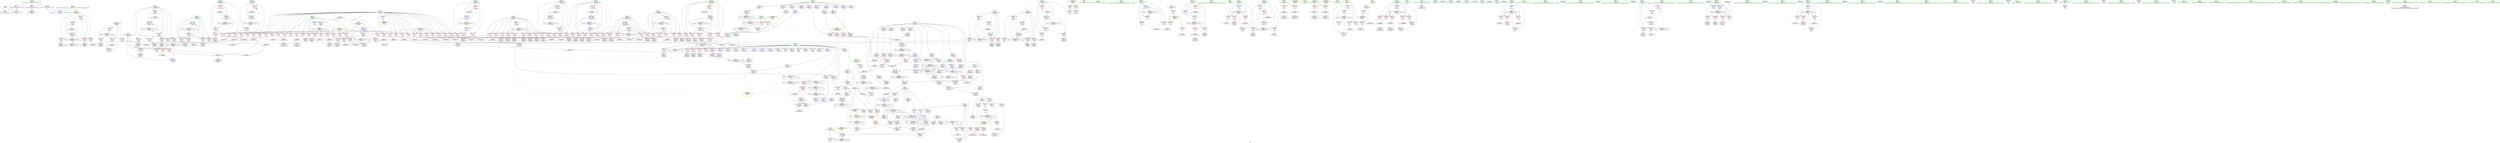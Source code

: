 digraph "SVFG" {
	label="SVFG";

	Node0x55cee62a1d30 [shape=record,color=grey,label="{NodeID: 0\nNullPtr}"];
	Node0x55cee62a1d30 -> Node0x55cee62c3160[style=solid];
	Node0x55cee62a1d30 -> Node0x55cee62d02e0[style=solid];
	Node0x55cee62e80a0 [shape=record,color=grey,label="{NodeID: 609\n523 = Binary(522, 111, )\n}"];
	Node0x55cee62e80a0 -> Node0x55cee62e28c0[style=solid];
	Node0x55cee62cf700 [shape=record,color=red,label="{NodeID: 443\n822\<--757\n\<--cc\nmain\n}"];
	Node0x55cee62cf700 -> Node0x55cee62e4530[style=solid];
	Node0x55cee62d2c50 [shape=record,color=red,label="{NodeID: 277\n550\<--19\n\<--n\n_Z4doitv\n}"];
	Node0x55cee62d2c50 -> Node0x55cee62eada0[style=solid];
	Node0x55cee62c3c20 [shape=record,color=black,label="{NodeID: 111\n253\<--252\nidxprom14\<--\n_Z7get_disv\n}"];
	Node0x55cee62cca50 [shape=record,color=red,label="{NodeID: 388\n534\<--446\n\<--i23\n_Z4doitv\n}"];
	Node0x55cee62cca50 -> Node0x55cee62eee20[style=solid];
	Node0x55cee62c7ff0 [shape=record,color=purple,label="{NodeID: 222\n268\<--28\narrayidx23\<--d\n_Z7get_disv\n}"];
	Node0x55cee62c7ff0 -> Node0x55cee62d6e20[style=solid];
	Node0x55cee62c4590 [shape=record,color=green,label="{NodeID: 56\n95\<--96\ni25\<--i25_field_insensitive\n_Z4initv\n}"];
	Node0x55cee62c4590 -> Node0x55cee62d43e0[style=solid];
	Node0x55cee62c4590 -> Node0x55cee62d44b0[style=solid];
	Node0x55cee62c4590 -> Node0x55cee62d4580[style=solid];
	Node0x55cee62c4590 -> Node0x55cee62e0840[style=solid];
	Node0x55cee62c4590 -> Node0x55cee62e09e0[style=solid];
	Node0x55cee62ed4a0 [shape=record,color=grey,label="{NodeID: 665\n321 = cmp(316, 320, )\n}"];
	Node0x55cee62e2240 [shape=record,color=blue,label="{NodeID: 499\n429\<--426\narrayidx108\<--div\n_Z7get_disv\n}"];
	Node0x55cee62e2240 -> Node0x55cee630e850[style=dashed];
	Node0x55cee62d59d0 [shape=record,color=red,label="{NodeID: 333\n342\<--197\n\<--k\n_Z7get_disv\n}"];
	Node0x55cee62d59d0 -> Node0x55cee62c8fd0[style=solid];
	Node0x55cee62cb2c0 [shape=record,color=black,label="{NodeID: 167\n767\<--764\ncall\<--\nmain\n}"];
	Node0x55cee6290ae0 [shape=record,color=green,label="{NodeID: 1\n7\<--1\n__dso_handle\<--dummyObj\nGlob }"];
	Node0x55cee62e8220 [shape=record,color=grey,label="{NodeID: 610\n496 = Binary(495, 111, )\n}"];
	Node0x55cee62e8220 -> Node0x55cee62e2650[style=solid];
	Node0x55cee62cf7d0 [shape=record,color=red,label="{NodeID: 444\n832\<--757\n\<--cc\nmain\n}"];
	Node0x55cee62cf7d0 -> Node0x55cee62e4600[style=solid];
	Node0x55cee62d2d20 [shape=record,color=red,label="{NodeID: 278\n612\<--19\n\<--n\n_Z4doitv\n}"];
	Node0x55cee62d2d20 -> Node0x55cee62eca20[style=solid];
	Node0x55cee62c3cf0 [shape=record,color=black,label="{NodeID: 112\n263\<--262\nidxprom20\<--\n_Z7get_disv\n}"];
	Node0x55cee62ccb20 [shape=record,color=red,label="{NodeID: 389\n558\<--446\n\<--i23\n_Z4doitv\n}"];
	Node0x55cee62ccb20 -> Node0x55cee62ca0e0[style=solid];
	Node0x55cee62c80c0 [shape=record,color=purple,label="{NodeID: 223\n282\<--28\narrayidx30\<--d\n_Z7get_disv\n}"];
	Node0x55cee62c80c0 -> Node0x55cee62d6fc0[style=solid];
	Node0x55cee62c4660 [shape=record,color=green,label="{NodeID: 57\n184\<--185\n_Z7get_disv\<--_Z7get_disv_field_insensitive\n}"];
	Node0x55cee62ed620 [shape=record,color=grey,label="{NodeID: 666\n314 = cmp(312, 313, )\n}"];
	Node0x55cee62e2310 [shape=record,color=blue,label="{NodeID: 500\n187\<--433\nst\<--inc110\n_Z7get_disv\n}"];
	Node0x55cee62e2310 -> Node0x55cee62a4890[style=dashed];
	Node0x55cee62d5aa0 [shape=record,color=red,label="{NodeID: 334\n356\<--197\n\<--k\n_Z7get_disv\n}"];
	Node0x55cee62d5aa0 -> Node0x55cee62c9170[style=solid];
	Node0x55cee62cb390 [shape=record,color=black,label="{NodeID: 168\n773\<--770\ncall1\<--\nmain\n}"];
	Node0x55cee62a2cf0 [shape=record,color=green,label="{NodeID: 2\n15\<--1\n\<--dummyObj\nCan only get source location for instruction, argument, global var or function.}"];
	Node0x55cee633b2b0 [shape=record,color=yellow,style=double,label="{NodeID: 943\n14V_3 = CSCHI(MR_14V_2)\npts\{100000 \}\nCS[]|{<s0>14|<s1>14|<s2>14|<s3>14}}"];
	Node0x55cee633b2b0:s0 -> Node0x55cee62e2580[style=dashed,color=red];
	Node0x55cee633b2b0:s1 -> Node0x55cee62e2720[style=dashed,color=red];
	Node0x55cee633b2b0:s2 -> Node0x55cee631a1e0[style=dashed,color=red];
	Node0x55cee633b2b0:s3 -> Node0x55cee6330500[style=dashed,color=red];
	Node0x55cee62e83a0 [shape=record,color=grey,label="{NodeID: 611\n501 = Binary(499, 500, )\n}"];
	Node0x55cee62e83a0 -> Node0x55cee62c9cd0[style=solid];
	Node0x55cee62cf8a0 [shape=record,color=red,label="{NodeID: 445\n815\<--759\n\<--i11\nmain\n}"];
	Node0x55cee62cf8a0 -> Node0x55cee62ee9a0[style=solid];
	Node0x55cee62d2df0 [shape=record,color=red,label="{NodeID: 279\n625\<--19\n\<--n\n_Z4doitv\n}"];
	Node0x55cee62d2df0 -> Node0x55cee62e3350[style=solid];
	Node0x55cee62c3dc0 [shape=record,color=black,label="{NodeID: 113\n267\<--266\nidxprom22\<--\n_Z7get_disv\n}"];
	Node0x55cee62ccbf0 [shape=record,color=red,label="{NodeID: 390\n580\<--446\n\<--i23\n_Z4doitv\n}"];
	Node0x55cee62ccbf0 -> Node0x55cee62ca5c0[style=solid];
	Node0x55cee62c8190 [shape=record,color=purple,label="{NodeID: 224\n294\<--28\narrayidx37\<--d\n_Z7get_disv\n}"];
	Node0x55cee62c8190 -> Node0x55cee62e1470[style=solid];
	Node0x55cee62c4760 [shape=record,color=green,label="{NodeID: 58\n187\<--188\nst\<--st_field_insensitive\n_Z7get_disv\n}"];
	Node0x55cee62c4760 -> Node0x55cee62d4650[style=solid];
	Node0x55cee62c4760 -> Node0x55cee62d4720[style=solid];
	Node0x55cee62c4760 -> Node0x55cee62d47f0[style=solid];
	Node0x55cee62c4760 -> Node0x55cee62d48c0[style=solid];
	Node0x55cee62c4760 -> Node0x55cee62d4990[style=solid];
	Node0x55cee62c4760 -> Node0x55cee62d4a60[style=solid];
	Node0x55cee62c4760 -> Node0x55cee62d4b30[style=solid];
	Node0x55cee62c4760 -> Node0x55cee62d4c00[style=solid];
	Node0x55cee62c4760 -> Node0x55cee62d4cd0[style=solid];
	Node0x55cee62c4760 -> Node0x55cee62d4da0[style=solid];
	Node0x55cee62c4760 -> Node0x55cee62e0c50[style=solid];
	Node0x55cee62c4760 -> Node0x55cee62e2310[style=solid];
	Node0x55cee62ed7a0 [shape=record,color=grey,label="{NodeID: 667\n780 = cmp(779, 146, )\n}"];
	Node0x55cee62e23e0 [shape=record,color=blue,label="{NodeID: 501\n440\<--15\ni\<--\n_Z4doitv\n}"];
	Node0x55cee62e23e0 -> Node0x55cee63174e0[style=dashed];
	Node0x55cee62d5b70 [shape=record,color=red,label="{NodeID: 335\n360\<--197\n\<--k\n_Z7get_disv\n}"];
	Node0x55cee62d5b70 -> Node0x55cee62c9240[style=solid];
	Node0x55cee62cb460 [shape=record,color=black,label="{NodeID: 169\n784\<--783\nidxprom\<--sub\nmain\n}"];
	Node0x55cee6272c80 [shape=record,color=green,label="{NodeID: 3\n24\<--1\n\<--dummyObj\nCan only get source location for instruction, argument, global var or function.}"];
	Node0x55cee62e8520 [shape=record,color=grey,label="{NodeID: 612\n720 = Binary(709, 719, )\n}"];
	Node0x55cee62e8520 -> Node0x55cee62e74a0[style=solid];
	Node0x55cee62cf970 [shape=record,color=red,label="{NodeID: 446\n843\<--759\n\<--i11\nmain\n}"];
	Node0x55cee62cf970 -> Node0x55cee62ea020[style=solid];
	Node0x55cee62d2ec0 [shape=record,color=red,label="{NodeID: 280\n629\<--19\n\<--n\n_Z4doitv\n}"];
	Node0x55cee62d2ec0 -> Node0x55cee62ec420[style=solid];
	Node0x55cee62c87b0 [shape=record,color=black,label="{NodeID: 114\n271\<--270\nidxprom24\<--\n_Z7get_disv\n}"];
	Node0x55cee62cccc0 [shape=record,color=red,label="{NodeID: 391\n600\<--446\n\<--i23\n_Z4doitv\n}"];
	Node0x55cee62cccc0 -> Node0x55cee62eb9a0[style=solid];
	Node0x55cee62c8260 [shape=record,color=purple,label="{NodeID: 225\n319\<--28\narrayidx49\<--d\n_Z7get_disv\n}"];
	Node0x55cee62c8260 -> Node0x55cee62d7160[style=solid];
	Node0x55cee62c4830 [shape=record,color=green,label="{NodeID: 59\n189\<--190\nj\<--j_field_insensitive\n_Z7get_disv\n}"];
	Node0x55cee62c4830 -> Node0x55cee62d4e70[style=solid];
	Node0x55cee62c4830 -> Node0x55cee62d4f40[style=solid];
	Node0x55cee62c4830 -> Node0x55cee62d5010[style=solid];
	Node0x55cee62c4830 -> Node0x55cee62e0d20[style=solid];
	Node0x55cee62c4830 -> Node0x55cee62e0ec0[style=solid];
	Node0x55cee62ed920 [shape=record,color=grey,label="{NodeID: 668\n306 = cmp(304, 305, )\n}"];
	Node0x55cee62e24b0 [shape=record,color=blue,label="{NodeID: 502\n442\<--15\nj\<--\n_Z4doitv\n}"];
	Node0x55cee62e24b0 -> Node0x55cee62d7f30[style=dashed];
	Node0x55cee62e24b0 -> Node0x55cee62d8000[style=dashed];
	Node0x55cee62e24b0 -> Node0x55cee62d80d0[style=dashed];
	Node0x55cee62e24b0 -> Node0x55cee62d81a0[style=dashed];
	Node0x55cee62e24b0 -> Node0x55cee62e2650[style=dashed];
	Node0x55cee62e24b0 -> Node0x55cee63179e0[style=dashed];
	Node0x55cee62d5c40 [shape=record,color=red,label="{NodeID: 336\n370\<--197\n\<--k\n_Z7get_disv\n}"];
	Node0x55cee62d5c40 -> Node0x55cee62c93e0[style=solid];
	Node0x55cee62cb530 [shape=record,color=black,label="{NodeID: 170\n790\<--789\nidxprom2\<--\nmain\n}"];
	Node0x55cee62c0d10 [shape=record,color=green,label="{NodeID: 4\n39\<--1\n.str\<--dummyObj\nGlob }"];
	Node0x55cee633b4f0 [shape=record,color=yellow,style=double,label="{NodeID: 945\n18V_3 = CSCHI(MR_18V_2)\npts\{360000 \}\nCS[]|{<s0>13}}"];
	Node0x55cee633b4f0:s0 -> Node0x55cee630e850[style=dashed,color=red];
	Node0x55cee62dbe50 [shape=record,color=black,label="{NodeID: 779\nMR_4V_3 = PHI(MR_4V_4, MR_4V_2, )\npts\{88 \}\n}"];
	Node0x55cee62dbe50 -> Node0x55cee62d3a20[style=dashed];
	Node0x55cee62dbe50 -> Node0x55cee62d3af0[style=dashed];
	Node0x55cee62dbe50 -> Node0x55cee62d3bc0[style=dashed];
	Node0x55cee62dbe50 -> Node0x55cee62e05d0[style=dashed];
	Node0x55cee62e86a0 [shape=record,color=grey,label="{NodeID: 613\n696 = Binary(537, 695, )\n}"];
	Node0x55cee62e86a0 -> Node0x55cee62ee220[style=solid];
	Node0x55cee62cfa40 [shape=record,color=red,label="{NodeID: 447\n860\<--761\n\<--res\nmain\n}"];
	Node0x55cee62d2f90 [shape=record,color=red,label="{NodeID: 281\n634\<--19\n\<--n\n_Z4doitv\n}"];
	Node0x55cee62d2f90 -> Node0x55cee62ec5a0[style=solid];
	Node0x55cee62c8880 [shape=record,color=black,label="{NodeID: 115\n274\<--273\nidxprom26\<--\n_Z7get_disv\n}"];
	Node0x55cee62ccd90 [shape=record,color=red,label="{NodeID: 392\n542\<--448\n\<--j27\n_Z4doitv\n}"];
	Node0x55cee62ccd90 -> Node0x55cee62eefa0[style=solid];
	Node0x55cee62c8330 [shape=record,color=purple,label="{NodeID: 226\n331\<--28\narrayidx55\<--d\n_Z7get_disv\n}"];
	Node0x55cee62c8330 -> Node0x55cee62d7300[style=solid];
	Node0x55cee62c4900 [shape=record,color=green,label="{NodeID: 60\n191\<--192\ni\<--i_field_insensitive\n_Z7get_disv\n}"];
	Node0x55cee62c4900 -> Node0x55cee62d50e0[style=solid];
	Node0x55cee62c4900 -> Node0x55cee62d51b0[style=solid];
	Node0x55cee62c4900 -> Node0x55cee62d5280[style=solid];
	Node0x55cee62c4900 -> Node0x55cee62e0f90[style=solid];
	Node0x55cee62c4900 -> Node0x55cee62e1130[style=solid];
	Node0x55cee62edaa0 [shape=record,color=grey,label="{NodeID: 669\n122 = cmp(121, 101, )\n}"];
	Node0x55cee62e2580 [shape=record,color=blue,label="{NodeID: 503\n491\<--483\narrayidx6\<--div\n_Z4doitv\n}"];
	Node0x55cee62e2580 -> Node0x55cee6330500[style=dashed];
	Node0x55cee62d5d10 [shape=record,color=red,label="{NodeID: 337\n374\<--197\n\<--k\n_Z7get_disv\n}"];
	Node0x55cee62d5d10 -> Node0x55cee62c94b0[style=solid];
	Node0x55cee62cb600 [shape=record,color=black,label="{NodeID: 171\n825\<--824\nidxprom19\<--sub18\nmain\n}"];
	Node0x55cee62c0da0 [shape=record,color=green,label="{NodeID: 5\n41\<--1\n.str.1\<--dummyObj\nGlob }"];
	Node0x55cee633b5d0 [shape=record,color=yellow,style=double,label="{NodeID: 946\n18V_4 = CSCHI(MR_18V_3)\npts\{360000 \}\nCS[]|{|<s1>14}}"];
	Node0x55cee633b5d0 -> Node0x55cee6310b50[style=dashed];
	Node0x55cee633b5d0:s1 -> Node0x55cee6335bb0[style=dashed,color=red];
	Node0x55cee6328be0 [shape=record,color=black,label="{NodeID: 780\nMR_6V_2 = PHI(MR_6V_4, MR_6V_1, )\npts\{90 \}\n}"];
	Node0x55cee6328be0 -> Node0x55cee62e0360[style=dashed];
	Node0x55cee62e8820 [shape=record,color=grey,label="{NodeID: 614\n734 = Binary(733, 111, )\n}"];
	Node0x55cee62e8820 -> Node0x55cee62e3de0[style=solid];
	Node0x55cee62cfb10 [shape=record,color=red,label="{NodeID: 448\n786\<--785\n\<--arrayidx\nmain\n}"];
	Node0x55cee62cfb10 -> Node0x55cee62e7920[style=solid];
	Node0x55cee62d3060 [shape=record,color=red,label="{NodeID: 282\n671\<--19\n\<--n\n_Z4doitv\n}"];
	Node0x55cee62d3060 -> Node0x55cee62e6ea0[style=solid];
	Node0x55cee62c8950 [shape=record,color=black,label="{NodeID: 116\n281\<--280\nidxprom29\<--\n_Z7get_disv\n}"];
	Node0x55cee62cce60 [shape=record,color=red,label="{NodeID: 393\n572\<--448\n\<--j27\n_Z4doitv\n}"];
	Node0x55cee62cce60 -> Node0x55cee62ca420[style=solid];
	Node0x55cee62c8400 [shape=record,color=purple,label="{NodeID: 227\n354\<--28\narrayidx67\<--d\n_Z7get_disv\n}"];
	Node0x55cee62c8400 -> Node0x55cee62d73d0[style=solid];
	Node0x55cee62c49d0 [shape=record,color=green,label="{NodeID: 61\n193\<--194\ni16\<--i16_field_insensitive\n_Z7get_disv\n}"];
	Node0x55cee62c49d0 -> Node0x55cee62d5350[style=solid];
	Node0x55cee62c49d0 -> Node0x55cee62d5420[style=solid];
	Node0x55cee62c49d0 -> Node0x55cee62d54f0[style=solid];
	Node0x55cee62c49d0 -> Node0x55cee62d55c0[style=solid];
	Node0x55cee62c49d0 -> Node0x55cee62d5690[style=solid];
	Node0x55cee62c49d0 -> Node0x55cee62d5760[style=solid];
	Node0x55cee62c49d0 -> Node0x55cee62e13a0[style=solid];
	Node0x55cee62c49d0 -> Node0x55cee62e1540[style=solid];
	Node0x55cee62edc20 [shape=record,color=grey,label="{NodeID: 670\n117 = cmp(116, 101, )\n}"];
	Node0x55cee62e2650 [shape=record,color=blue,label="{NodeID: 504\n442\<--496\nj\<--inc\n_Z4doitv\n}"];
	Node0x55cee62e2650 -> Node0x55cee62d7f30[style=dashed];
	Node0x55cee62e2650 -> Node0x55cee62d8000[style=dashed];
	Node0x55cee62e2650 -> Node0x55cee62d80d0[style=dashed];
	Node0x55cee62e2650 -> Node0x55cee62d81a0[style=dashed];
	Node0x55cee62e2650 -> Node0x55cee62e2650[style=dashed];
	Node0x55cee62e2650 -> Node0x55cee63179e0[style=dashed];
	Node0x55cee62d5de0 [shape=record,color=red,label="{NodeID: 338\n316\<--199\n\<--minn\n_Z7get_disv\n}"];
	Node0x55cee62d5de0 -> Node0x55cee62ed4a0[style=solid];
	Node0x55cee62cb6d0 [shape=record,color=black,label="{NodeID: 172\n829\<--828\nidxprom22\<--sub21\nmain\n}"];
	Node0x55cee62c0e30 [shape=record,color=green,label="{NodeID: 6\n43\<--1\nstdin\<--dummyObj\nGlob }"];
	Node0x55cee63290e0 [shape=record,color=black,label="{NodeID: 781\nMR_16V_2 = PHI(MR_16V_3, MR_16V_1, )\npts\{270000 \}\n|{|<s2>9}}"];
	Node0x55cee63290e0 -> Node0x55cee62e0430[style=dashed];
	Node0x55cee63290e0 -> Node0x55cee63290e0[style=dashed];
	Node0x55cee63290e0:s2 -> Node0x55cee6316fe0[style=dashed,color=blue];
	Node0x55cee62e89a0 [shape=record,color=grey,label="{NodeID: 615\n291 = Binary(283, 290, )\n}"];
	Node0x55cee62e89a0 -> Node0x55cee62e1470[style=solid];
	Node0x55cee62cfbe0 [shape=record,color=blue,label="{NodeID: 449\n14\<--15\nT\<--\nGlob }"];
	Node0x55cee62cfbe0 -> Node0x55cee63349a0[style=dashed];
	Node0x55cee62d3130 [shape=record,color=red,label="{NodeID: 283\n695\<--19\n\<--n\n_Z4doitv\n}"];
	Node0x55cee62d3130 -> Node0x55cee62e86a0[style=solid];
	Node0x55cee62c8a20 [shape=record,color=black,label="{NodeID: 117\n285\<--284\nidxprom31\<--\n_Z7get_disv\n}"];
	Node0x55cee62ccf30 [shape=record,color=red,label="{NodeID: 394\n583\<--448\n\<--j27\n_Z4doitv\n}"];
	Node0x55cee62ccf30 -> Node0x55cee62ca690[style=solid];
	Node0x55cee62c84d0 [shape=record,color=purple,label="{NodeID: 228\n358\<--28\narrayidx69\<--d\n_Z7get_disv\n}"];
	Node0x55cee62c84d0 -> Node0x55cee62d74a0[style=solid];
	Node0x55cee62c4aa0 [shape=record,color=green,label="{NodeID: 62\n195\<--196\nt\<--t_field_insensitive\n_Z7get_disv\n}"];
	Node0x55cee62c4aa0 -> Node0x55cee62d5830[style=solid];
	Node0x55cee62c4aa0 -> Node0x55cee62d5900[style=solid];
	Node0x55cee62c4aa0 -> Node0x55cee62e1610[style=solid];
	Node0x55cee62c4aa0 -> Node0x55cee62e1e30[style=solid];
	Node0x55cee63347e0 [shape=record,color=yellow,style=double,label="{NodeID: 837\n85V_1 = ENCHI(MR_85V_0)\npts\{1 \}\nFun[main]}"];
	Node0x55cee63347e0 -> Node0x55cee62d3610[style=dashed];
	Node0x55cee63347e0 -> Node0x55cee62d36e0[style=dashed];
	Node0x55cee62edda0 [shape=record,color=grey,label="{NodeID: 671\n478 = cmp(476, 477, )\n}"];
	Node0x55cee62e2720 [shape=record,color=blue,label="{NodeID: 505\n507\<--484\narrayidx10\<--\n_Z4doitv\n}"];
	Node0x55cee62e2720 -> Node0x55cee62e27f0[style=dashed];
	Node0x55cee62d5eb0 [shape=record,color=red,label="{NodeID: 339\n312\<--201\n\<--i44\n_Z7get_disv\n}"];
	Node0x55cee62d5eb0 -> Node0x55cee62ed620[style=solid];
	Node0x55cee62cb7a0 [shape=record,color=black,label="{NodeID: 173\n835\<--834\nidxprom25\<--sub24\nmain\n}"];
	Node0x55cee62c0ec0 [shape=record,color=green,label="{NodeID: 7\n44\<--1\n.str.2\<--dummyObj\nGlob }"];
	Node0x55cee62e8b20 [shape=record,color=grey,label="{NodeID: 616\n729 = Binary(728, 111, )\n}"];
	Node0x55cee62e8b20 -> Node0x55cee62e3d10[style=solid];
	Node0x55cee62cfce0 [shape=record,color=blue,label="{NodeID: 450\n17\<--15\ntt\<--\nGlob }"];
	Node0x55cee62cfce0 -> Node0x55cee62e4390[style=dashed];
	Node0x55cee62d3200 [shape=record,color=red,label="{NodeID: 284\n702\<--19\n\<--n\n_Z4doitv\n}"];
	Node0x55cee62d3200 -> Node0x55cee62e77a0[style=solid];
	Node0x55cee62c8af0 [shape=record,color=black,label="{NodeID: 118\n288\<--287\nidxprom33\<--\n_Z7get_disv\n}"];
	Node0x55cee62cd000 [shape=record,color=red,label="{NodeID: 395\n595\<--448\n\<--j27\n_Z4doitv\n}"];
	Node0x55cee62cd000 -> Node0x55cee62eb520[style=solid];
	Node0x55cee62c85a0 [shape=record,color=purple,label="{NodeID: 229\n372\<--28\narrayidx78\<--d\n_Z7get_disv\n}"];
	Node0x55cee62c85a0 -> Node0x55cee62d7640[style=solid];
	Node0x55cee62c4b70 [shape=record,color=green,label="{NodeID: 63\n197\<--198\nk\<--k_field_insensitive\n_Z7get_disv\n}"];
	Node0x55cee62c4b70 -> Node0x55cee62d59d0[style=solid];
	Node0x55cee62c4b70 -> Node0x55cee62d5aa0[style=solid];
	Node0x55cee62c4b70 -> Node0x55cee62d5b70[style=solid];
	Node0x55cee62c4b70 -> Node0x55cee62d5c40[style=solid];
	Node0x55cee62c4b70 -> Node0x55cee62d5d10[style=solid];
	Node0x55cee62c4b70 -> Node0x55cee62e1950[style=solid];
	Node0x55cee62edf20 [shape=record,color=grey,label="{NodeID: 672\n529 = cmp(528, 530, )\n}"];
	Node0x55cee62e27f0 [shape=record,color=blue,label="{NodeID: 506\n519\<--484\narrayidx16\<--\n_Z4doitv\n}"];
	Node0x55cee62e27f0 -> Node0x55cee62e2580[style=dashed];
	Node0x55cee62e27f0 -> Node0x55cee62e2720[style=dashed];
	Node0x55cee62e27f0 -> Node0x55cee631a1e0[style=dashed];
	Node0x55cee62e27f0 -> Node0x55cee6330500[style=dashed];
	Node0x55cee62d5f80 [shape=record,color=red,label="{NodeID: 340\n317\<--201\n\<--i44\n_Z7get_disv\n}"];
	Node0x55cee62d5f80 -> Node0x55cee62c8c90[style=solid];
	Node0x55cee62cb870 [shape=record,color=black,label="{NodeID: 174\n839\<--838\nidxprom28\<--sub27\nmain\n}"];
	Node0x55cee62c0f50 [shape=record,color=green,label="{NodeID: 8\n46\<--1\n.str.3\<--dummyObj\nGlob }"];
	Node0x55cee62e8ca0 [shape=record,color=grey,label="{NodeID: 617\n339 = Binary(338, 111, )\n}"];
	Node0x55cee62e8ca0 -> Node0x55cee62e1a20[style=solid];
	Node0x55cee62cfde0 [shape=record,color=blue,label="{NodeID: 451\n19\<--15\nn\<--\nGlob }"];
	Node0x55cee62cfde0 -> Node0x55cee63340b0[style=dashed];
	Node0x55cee62d32d0 [shape=record,color=red,label="{NodeID: 285\n816\<--21\n\<--m\nmain\n}"];
	Node0x55cee62d32d0 -> Node0x55cee62ee9a0[style=solid];
	Node0x55cee62c8bc0 [shape=record,color=black,label="{NodeID: 119\n293\<--292\nidxprom36\<--\n_Z7get_disv\n}"];
	Node0x55cee62cd0d0 [shape=record,color=red,label="{NodeID: 396\n549\<--450\n\<--k\n_Z4doitv\n}"];
	Node0x55cee62cd0d0 -> Node0x55cee62ef420[style=solid];
	Node0x55cee62c8670 [shape=record,color=purple,label="{NodeID: 230\n384\<--28\narrayidx85\<--d\n_Z7get_disv\n}"];
	Node0x55cee62c8670 -> Node0x55cee62e1c90[style=solid];
	Node0x55cee62c4c40 [shape=record,color=green,label="{NodeID: 64\n199\<--200\nminn\<--minn_field_insensitive\n_Z7get_disv\n}"];
	Node0x55cee62c4c40 -> Node0x55cee62d5de0[style=solid];
	Node0x55cee62c4c40 -> Node0x55cee62e16e0[style=solid];
	Node0x55cee62c4c40 -> Node0x55cee62e1880[style=solid];
	Node0x55cee63349a0 [shape=record,color=yellow,style=double,label="{NodeID: 839\n87V_1 = ENCHI(MR_87V_0)\npts\{16 \}\nFun[main]}"];
	Node0x55cee63349a0 -> Node0x55cee62d1b40[style=dashed];
	Node0x55cee62ee0a0 [shape=record,color=grey,label="{NodeID: 673\n805 = cmp(803, 804, )\n}"];
	Node0x55cee62e28c0 [shape=record,color=blue,label="{NodeID: 507\n440\<--523\ni\<--inc18\n_Z4doitv\n}"];
	Node0x55cee62e28c0 -> Node0x55cee63174e0[style=dashed];
	Node0x55cee62d6050 [shape=record,color=red,label="{NodeID: 341\n323\<--201\n\<--i44\n_Z7get_disv\n}"];
	Node0x55cee62d6050 -> Node0x55cee62c8d60[style=solid];
	Node0x55cee62cb940 [shape=record,color=purple,label="{NodeID: 175\n66\<--4\n\<--_ZStL8__ioinit\n__cxx_global_var_init\n}"];
	Node0x55cee62c0fe0 [shape=record,color=green,label="{NodeID: 9\n48\<--1\nstdout\<--dummyObj\nGlob }"];
	Node0x55cee5b71e50 [shape=record,color=black,label="{NodeID: 950\n67 = PHI()\n}"];
	Node0x55cee62e8e20 [shape=record,color=grey,label="{NodeID: 618\n139 = Binary(138, 111, )\n}"];
	Node0x55cee62e8e20 -> Node0x55cee62e05d0[style=solid];
	Node0x55cee62cfee0 [shape=record,color=blue,label="{NodeID: 452\n21\<--15\nm\<--\nGlob }"];
	Node0x55cee62cfee0 -> Node0x55cee6333ef0[style=dashed];
	Node0x55cee62d33a0 [shape=record,color=red,label="{NodeID: 286\n651\<--23\n\<--p\n_Z4doitv\n}"];
	Node0x55cee62d33a0 -> Node0x55cee62ed1a0[style=solid];
	Node0x55cee62c8c90 [shape=record,color=black,label="{NodeID: 120\n318\<--317\nidxprom48\<--\n_Z7get_disv\n}"];
	Node0x55cee62cd1a0 [shape=record,color=red,label="{NodeID: 397\n561\<--450\n\<--k\n_Z4doitv\n}"];
	Node0x55cee62cd1a0 -> Node0x55cee62ca1b0[style=solid];
	Node0x55cee62d0730 [shape=record,color=purple,label="{NodeID: 231\n410\<--28\narrayidx100\<--d\n_Z7get_disv\n}"];
	Node0x55cee62d0730 -> Node0x55cee62d77e0[style=solid];
	Node0x55cee62c4d10 [shape=record,color=green,label="{NodeID: 65\n201\<--202\ni44\<--i44_field_insensitive\n_Z7get_disv\n}"];
	Node0x55cee62c4d10 -> Node0x55cee62d5eb0[style=solid];
	Node0x55cee62c4d10 -> Node0x55cee62d5f80[style=solid];
	Node0x55cee62c4d10 -> Node0x55cee62d6050[style=solid];
	Node0x55cee62c4d10 -> Node0x55cee62d6120[style=solid];
	Node0x55cee62c4d10 -> Node0x55cee62d61f0[style=solid];
	Node0x55cee62c4d10 -> Node0x55cee62d62c0[style=solid];
	Node0x55cee62c4d10 -> Node0x55cee62e17b0[style=solid];
	Node0x55cee62c4d10 -> Node0x55cee62e1a20[style=solid];
	Node0x55cee62ee220 [shape=record,color=grey,label="{NodeID: 674\n697 = cmp(694, 696, )\n}"];
	Node0x55cee62e2990 [shape=record,color=blue,label="{NodeID: 508\n444\<--111\np\<--\n_Z4doitv\n}"];
	Node0x55cee62e2990 -> Node0x55cee6318de0[style=dashed];
	Node0x55cee62d6120 [shape=record,color=red,label="{NodeID: 342\n329\<--201\n\<--i44\n_Z7get_disv\n}"];
	Node0x55cee62d6120 -> Node0x55cee62c8f00[style=solid];
	Node0x55cee62cba10 [shape=record,color=purple,label="{NodeID: 176\n160\<--8\narrayidx30\<--mm\n_Z4initv\n}"];
	Node0x55cee62c1070 [shape=record,color=green,label="{NodeID: 10\n49\<--1\n_ZSt3cin\<--dummyObj\nGlob }"];
	Node0x55cee6367a10 [shape=record,color=black,label="{NodeID: 951\n798 = PHI()\n}"];
	Node0x55cee62e8fa0 [shape=record,color=grey,label="{NodeID: 619\n838 = Binary(837, 111, )\n}"];
	Node0x55cee62e8fa0 -> Node0x55cee62cb870[style=solid];
	Node0x55cee62cffe0 [shape=record,color=blue,label="{NodeID: 453\n23\<--24\np\<--\nGlob }"];
	Node0x55cee62cffe0 -> Node0x55cee6311580[style=dashed];
	Node0x55cee62d3470 [shape=record,color=red,label="{NodeID: 287\n654\<--23\n\<--p\n_Z4doitv\n}"];
	Node0x55cee62d3470 -> Node0x55cee62ed020[style=solid];
	Node0x55cee62c8d60 [shape=record,color=black,label="{NodeID: 121\n324\<--323\nidxprom51\<--\n_Z7get_disv\n}"];
	Node0x55cee62cd270 [shape=record,color=red,label="{NodeID: 398\n569\<--450\n\<--k\n_Z4doitv\n}"];
	Node0x55cee62cd270 -> Node0x55cee62ca350[style=solid];
	Node0x55cee62d07c0 [shape=record,color=purple,label="{NodeID: 232\n618\<--30\narrayidx76\<--f\n_Z4doitv\n}"];
	Node0x55cee62d07c0 -> Node0x55cee62e31b0[style=solid];
	Node0x55cee62c4de0 [shape=record,color=green,label="{NodeID: 66\n203\<--204\ni62\<--i62_field_insensitive\n_Z7get_disv\n}"];
	Node0x55cee62c4de0 -> Node0x55cee62d6390[style=solid];
	Node0x55cee62c4de0 -> Node0x55cee62d6460[style=solid];
	Node0x55cee62c4de0 -> Node0x55cee62d6530[style=solid];
	Node0x55cee62c4de0 -> Node0x55cee62d6600[style=solid];
	Node0x55cee62c4de0 -> Node0x55cee62d66d0[style=solid];
	Node0x55cee62c4de0 -> Node0x55cee62d67a0[style=solid];
	Node0x55cee62c4de0 -> Node0x55cee62e1bc0[style=solid];
	Node0x55cee62c4de0 -> Node0x55cee62e1d60[style=solid];
	Node0x55cee6334bc0 [shape=record,color=yellow,style=double,label="{NodeID: 841\n20V_1 = ENCHI(MR_20V_0)\npts\{20 \}\nFun[_Z4doitv]}"];
	Node0x55cee6334bc0 -> Node0x55cee62d25d0[style=dashed];
	Node0x55cee6334bc0 -> Node0x55cee62d26a0[style=dashed];
	Node0x55cee6334bc0 -> Node0x55cee62d2770[style=dashed];
	Node0x55cee6334bc0 -> Node0x55cee62d2840[style=dashed];
	Node0x55cee6334bc0 -> Node0x55cee62d2910[style=dashed];
	Node0x55cee6334bc0 -> Node0x55cee62d29e0[style=dashed];
	Node0x55cee6334bc0 -> Node0x55cee62d2ab0[style=dashed];
	Node0x55cee6334bc0 -> Node0x55cee62d2b80[style=dashed];
	Node0x55cee6334bc0 -> Node0x55cee62d2c50[style=dashed];
	Node0x55cee6334bc0 -> Node0x55cee62d2d20[style=dashed];
	Node0x55cee6334bc0 -> Node0x55cee62d2df0[style=dashed];
	Node0x55cee6334bc0 -> Node0x55cee62d2ec0[style=dashed];
	Node0x55cee6334bc0 -> Node0x55cee62d2f90[style=dashed];
	Node0x55cee6334bc0 -> Node0x55cee62d3060[style=dashed];
	Node0x55cee6334bc0 -> Node0x55cee62d3130[style=dashed];
	Node0x55cee6334bc0 -> Node0x55cee62d3200[style=dashed];
	Node0x55cee62ee3a0 [shape=record,color=grey,label="{NodeID: 675\n350 = cmp(348, 349, )\n}"];
	Node0x55cee62e2a60 [shape=record,color=blue,label="{NodeID: 509\n446\<--15\ni23\<--\n_Z4doitv\n}"];
	Node0x55cee62e2a60 -> Node0x55cee62cca50[style=dashed];
	Node0x55cee62e2a60 -> Node0x55cee62ccb20[style=dashed];
	Node0x55cee62e2a60 -> Node0x55cee62ccbf0[style=dashed];
	Node0x55cee62e2a60 -> Node0x55cee62cccc0[style=dashed];
	Node0x55cee62e2a60 -> Node0x55cee62e2f40[style=dashed];
	Node0x55cee62e2a60 -> Node0x55cee63192e0[style=dashed];
	Node0x55cee62d61f0 [shape=record,color=red,label="{NodeID: 343\n334\<--201\n\<--i44\n_Z7get_disv\n}"];
	Node0x55cee62d61f0 -> Node0x55cee62e1950[style=solid];
	Node0x55cee62cbae0 [shape=record,color=purple,label="{NodeID: 177\n163\<--8\narrayidx32\<--mm\n_Z4initv\n}"];
	Node0x55cee62c1100 [shape=record,color=green,label="{NodeID: 11\n50\<--1\n_ZSt4cout\<--dummyObj\nGlob }"];
	Node0x55cee6367b10 [shape=record,color=black,label="{NodeID: 952\n807 = PHI()\n}"];
	Node0x55cee62e9120 [shape=record,color=grey,label="{NodeID: 620\n834 = Binary(833, 111, )\n}"];
	Node0x55cee62e9120 -> Node0x55cee62cb7a0[style=solid];
	Node0x55cee62d00e0 [shape=record,color=blue,label="{NodeID: 454\n903\<--56\nllvm.global_ctors_0\<--\nGlob }"];
	Node0x55cee62d3540 [shape=record,color=red,label="{NodeID: 288\n665\<--23\n\<--p\n_Z4doitv\n}"];
	Node0x55cee62d3540 -> Node0x55cee62e7020[style=solid];
	Node0x55cee62c8e30 [shape=record,color=black,label="{NodeID: 122\n327\<--326\ntobool\<--\n_Z7get_disv\n}"];
	Node0x55cee62cd340 [shape=record,color=red,label="{NodeID: 399\n590\<--450\n\<--k\n_Z4doitv\n}"];
	Node0x55cee62cd340 -> Node0x55cee62eb3a0[style=solid];
	Node0x55cee62d0890 [shape=record,color=purple,label="{NodeID: 233\n641\<--30\narrayidx89\<--f\n_Z4doitv\n}"];
	Node0x55cee62d0890 -> Node0x55cee62e3420[style=solid];
	Node0x55cee62c4eb0 [shape=record,color=green,label="{NodeID: 67\n205\<--206\nsum\<--sum_field_insensitive\n_Z7get_disv\n}"];
	Node0x55cee62c4eb0 -> Node0x55cee62d6870[style=solid];
	Node0x55cee62c4eb0 -> Node0x55cee62d6940[style=solid];
	Node0x55cee62c4eb0 -> Node0x55cee62e1f00[style=solid];
	Node0x55cee62c4eb0 -> Node0x55cee62e20a0[style=solid];
	Node0x55cee62ee520 [shape=record,color=grey,label="{NodeID: 676\n474 = cmp(472, 473, )\n}"];
	Node0x55cee62e2b30 [shape=record,color=blue,label="{NodeID: 510\n448\<--15\nj27\<--\n_Z4doitv\n}"];
	Node0x55cee62e2b30 -> Node0x55cee62ccd90[style=dashed];
	Node0x55cee62e2b30 -> Node0x55cee62cce60[style=dashed];
	Node0x55cee62e2b30 -> Node0x55cee62ccf30[style=dashed];
	Node0x55cee62e2b30 -> Node0x55cee62cd000[style=dashed];
	Node0x55cee62e2b30 -> Node0x55cee62e2b30[style=dashed];
	Node0x55cee62e2b30 -> Node0x55cee62e2e70[style=dashed];
	Node0x55cee62e2b30 -> Node0x55cee63197e0[style=dashed];
	Node0x55cee62d62c0 [shape=record,color=red,label="{NodeID: 344\n338\<--201\n\<--i44\n_Z7get_disv\n}"];
	Node0x55cee62d62c0 -> Node0x55cee62e8ca0[style=solid];
	Node0x55cee62cbbb0 [shape=record,color=purple,label="{NodeID: 178\n166\<--8\narrayidx34\<--mm\n_Z4initv\n}"];
	Node0x55cee62cbbb0 -> Node0x55cee62e0910[style=solid];
	Node0x55cee62c1190 [shape=record,color=green,label="{NodeID: 12\n51\<--1\n.str.4\<--dummyObj\nGlob }"];
	Node0x55cee6367c70 [shape=record,color=black,label="{NodeID: 953\n808 = PHI()\n}"];
	Node0x55cee62e92a0 [shape=record,color=grey,label="{NodeID: 621\n828 = Binary(827, 111, )\n}"];
	Node0x55cee62e92a0 -> Node0x55cee62cb6d0[style=solid];
	Node0x55cee62d01e0 [shape=record,color=blue,label="{NodeID: 455\n904\<--57\nllvm.global_ctors_1\<--_GLOBAL__sub_I_junsuper17_2_0.cpp\nGlob }"];
	Node0x55cee62d3610 [shape=record,color=red,label="{NodeID: 289\n764\<--43\n\<--stdin\nmain\n}"];
	Node0x55cee62d3610 -> Node0x55cee62cb2c0[style=solid];
	Node0x55cee62c8f00 [shape=record,color=black,label="{NodeID: 123\n330\<--329\nidxprom54\<--\n_Z7get_disv\n}"];
	Node0x55cee6315be0 [shape=record,color=black,label="{NodeID: 732\nMR_14V_4 = PHI(MR_14V_5, MR_14V_3, )\npts\{100000 \}\n}"];
	Node0x55cee6315be0 -> Node0x55cee62e0910[style=dashed];
	Node0x55cee6315be0 -> Node0x55cee6315be0[style=dashed];
	Node0x55cee6315be0 -> Node0x55cee631f1e0[style=dashed];
	Node0x55cee62cd410 [shape=record,color=red,label="{NodeID: 400\n611\<--452\n\<--i70\n_Z4doitv\n}"];
	Node0x55cee62cd410 -> Node0x55cee62efea0[style=solid];
	Node0x55cee62d0960 [shape=record,color=purple,label="{NodeID: 234\n677\<--30\narrayidx107\<--f\n_Z4doitv\n}"];
	Node0x55cee62d0960 -> Node0x55cee62cec70[style=solid];
	Node0x55cee62c4f80 [shape=record,color=green,label="{NodeID: 68\n207\<--208\ni93\<--i93_field_insensitive\n_Z7get_disv\n}"];
	Node0x55cee62c4f80 -> Node0x55cee62d6a10[style=solid];
	Node0x55cee62c4f80 -> Node0x55cee62d6ae0[style=solid];
	Node0x55cee62c4f80 -> Node0x55cee62d6bb0[style=solid];
	Node0x55cee62c4f80 -> Node0x55cee62d6c80[style=solid];
	Node0x55cee62c4f80 -> Node0x55cee62e1fd0[style=solid];
	Node0x55cee62c4f80 -> Node0x55cee62e2170[style=solid];
	Node0x55cee62ee6a0 [shape=record,color=grey,label="{NodeID: 677\n468 = cmp(466, 467, )\n}"];
	Node0x55cee62e2c00 [shape=record,color=blue,label="{NodeID: 511\n450\<--15\nk\<--\n_Z4doitv\n}"];
	Node0x55cee62e2c00 -> Node0x55cee62cd0d0[style=dashed];
	Node0x55cee62e2c00 -> Node0x55cee62cd1a0[style=dashed];
	Node0x55cee62e2c00 -> Node0x55cee62cd270[style=dashed];
	Node0x55cee62e2c00 -> Node0x55cee62cd340[style=dashed];
	Node0x55cee62e2c00 -> Node0x55cee62e2da0[style=dashed];
	Node0x55cee62e2c00 -> Node0x55cee6330f00[style=dashed];
	Node0x55cee62d6390 [shape=record,color=red,label="{NodeID: 345\n348\<--203\n\<--i62\n_Z7get_disv\n}"];
	Node0x55cee62d6390 -> Node0x55cee62ee3a0[style=solid];
	Node0x55cee62cbc80 [shape=record,color=purple,label="{NodeID: 179\n487\<--8\n\<--mm\n_Z4doitv\n}"];
	Node0x55cee62c1220 [shape=record,color=green,label="{NodeID: 13\n53\<--1\n.str.5\<--dummyObj\nGlob }"];
	Node0x55cee6367d70 [shape=record,color=black,label="{NodeID: 954\n809 = PHI()\n}"];
	Node0x55cee62e9420 [shape=record,color=grey,label="{NodeID: 622\n824 = Binary(823, 111, )\n}"];
	Node0x55cee62e9420 -> Node0x55cee62cb600[style=solid];
	Node0x55cee62d02e0 [shape=record,color=blue, style = dotted,label="{NodeID: 456\n905\<--3\nllvm.global_ctors_2\<--dummyVal\nGlob }"];
	Node0x55cee62d36e0 [shape=record,color=red,label="{NodeID: 290\n770\<--48\n\<--stdout\nmain\n}"];
	Node0x55cee62d36e0 -> Node0x55cee62cb390[style=solid];
	Node0x55cee62c8fd0 [shape=record,color=black,label="{NodeID: 124\n343\<--342\nidxprom60\<--\n_Z7get_disv\n}"];
	Node0x55cee63160e0 [shape=record,color=black,label="{NodeID: 733\nMR_2V_3 = PHI(MR_2V_4, MR_2V_2, )\npts\{86 \}\n}"];
	Node0x55cee63160e0 -> Node0x55cee62d37b0[style=dashed];
	Node0x55cee63160e0 -> Node0x55cee62d3880[style=dashed];
	Node0x55cee63160e0 -> Node0x55cee62d3950[style=dashed];
	Node0x55cee63160e0 -> Node0x55cee62d0580[style=dashed];
	Node0x55cee62cd4e0 [shape=record,color=red,label="{NodeID: 401\n616\<--452\n\<--i70\n_Z4doitv\n}"];
	Node0x55cee62cd4e0 -> Node0x55cee62ca760[style=solid];
	Node0x55cee62d0a30 [shape=record,color=purple,label="{NodeID: 235\n685\<--30\narrayidx111\<--f\n_Z4doitv\n}"];
	Node0x55cee62d0a30 -> Node0x55cee62e3900[style=solid];
	Node0x55cee62c5050 [shape=record,color=green,label="{NodeID: 69\n437\<--438\n_Z4doitv\<--_Z4doitv_field_insensitive\n}"];
	Node0x55cee62ee820 [shape=record,color=grey,label="{NodeID: 678\n368 = cmp(355, 367, )\n}"];
	Node0x55cee62e2cd0 [shape=record,color=blue,label="{NodeID: 512\n585\<--587\narrayidx56\<--add57\n_Z4doitv\n}"];
	Node0x55cee62e2cd0 -> Node0x55cee62ce790[style=dashed];
	Node0x55cee62e2cd0 -> Node0x55cee62ce860[style=dashed];
	Node0x55cee62e2cd0 -> Node0x55cee62ce930[style=dashed];
	Node0x55cee62e2cd0 -> Node0x55cee62e2cd0[style=dashed];
	Node0x55cee62e2cd0 -> Node0x55cee6331400[style=dashed];
	Node0x55cee62d6460 [shape=record,color=red,label="{NodeID: 346\n352\<--203\n\<--i62\n_Z7get_disv\n}"];
	Node0x55cee62d6460 -> Node0x55cee62c90a0[style=solid];
	Node0x55cee62cbd50 [shape=record,color=purple,label="{NodeID: 180\n488\<--8\narrayidx\<--mm\n_Z4doitv\n}"];
	Node0x55cee62c12b0 [shape=record,color=green,label="{NodeID: 14\n56\<--1\n\<--dummyObj\nCan only get source location for instruction, argument, global var or function.}"];
	Node0x55cee6367e40 [shape=record,color=black,label="{NodeID: 955\n819 = PHI()\n}"];
	Node0x55cee62e95a0 [shape=record,color=grey,label="{NodeID: 623\n367 = Binary(359, 366, )\n}"];
	Node0x55cee62e95a0 -> Node0x55cee62ee820[style=solid];
	Node0x55cee62d03e0 [shape=record,color=blue,label="{NodeID: 457\n85\<--15\ni\<--\n_Z4initv\n}"];
	Node0x55cee62d03e0 -> Node0x55cee63160e0[style=dashed];
	Node0x55cee62d37b0 [shape=record,color=red,label="{NodeID: 291\n99\<--85\n\<--i\n_Z4initv\n}"];
	Node0x55cee62d37b0 -> Node0x55cee62ecea0[style=solid];
	Node0x55cee62c90a0 [shape=record,color=black,label="{NodeID: 125\n353\<--352\nidxprom66\<--\n_Z7get_disv\n}"];
	Node0x55cee63165e0 [shape=record,color=black,label="{NodeID: 734\nMR_18V_2 = PHI(MR_18V_3, MR_18V_1, )\npts\{360000 \}\n|{|<s1>9}}"];
	Node0x55cee63165e0 -> Node0x55cee62d04b0[style=dashed];
	Node0x55cee63165e0:s1 -> Node0x55cee633b4f0[style=dashed,color=blue];
	Node0x55cee62cd5b0 [shape=record,color=red,label="{NodeID: 402\n621\<--452\n\<--i70\n_Z4doitv\n}"];
	Node0x55cee62cd5b0 -> Node0x55cee62e9a20[style=solid];
	Node0x55cee62d0b00 [shape=record,color=purple,label="{NodeID: 236\n723\<--30\narrayidx135\<--f\n_Z4doitv\n}"];
	Node0x55cee62d0b00 -> Node0x55cee62ceee0[style=solid];
	Node0x55cee62d0b00 -> Node0x55cee62e3c40[style=solid];
	Node0x55cee62c5150 [shape=record,color=green,label="{NodeID: 70\n440\<--441\ni\<--i_field_insensitive\n_Z4doitv\n}"];
	Node0x55cee62c5150 -> Node0x55cee62d78b0[style=solid];
	Node0x55cee62c5150 -> Node0x55cee62d7980[style=solid];
	Node0x55cee62c5150 -> Node0x55cee62d7a50[style=solid];
	Node0x55cee62c5150 -> Node0x55cee62d7b20[style=solid];
	Node0x55cee62c5150 -> Node0x55cee62d7bf0[style=solid];
	Node0x55cee62c5150 -> Node0x55cee62d7cc0[style=solid];
	Node0x55cee62c5150 -> Node0x55cee62d7d90[style=solid];
	Node0x55cee62c5150 -> Node0x55cee62d7e60[style=solid];
	Node0x55cee62c5150 -> Node0x55cee62e23e0[style=solid];
	Node0x55cee62c5150 -> Node0x55cee62e28c0[style=solid];
	Node0x55cee62ee9a0 [shape=record,color=grey,label="{NodeID: 679\n817 = cmp(815, 816, )\n}"];
	Node0x55cee62e2da0 [shape=record,color=blue,label="{NodeID: 513\n450\<--591\nk\<--inc59\n_Z4doitv\n}"];
	Node0x55cee62e2da0 -> Node0x55cee62cd0d0[style=dashed];
	Node0x55cee62e2da0 -> Node0x55cee62cd1a0[style=dashed];
	Node0x55cee62e2da0 -> Node0x55cee62cd270[style=dashed];
	Node0x55cee62e2da0 -> Node0x55cee62cd340[style=dashed];
	Node0x55cee62e2da0 -> Node0x55cee62e2da0[style=dashed];
	Node0x55cee62e2da0 -> Node0x55cee6330f00[style=dashed];
	Node0x55cee62d6530 [shape=record,color=red,label="{NodeID: 347\n363\<--203\n\<--i62\n_Z7get_disv\n}"];
	Node0x55cee62d6530 -> Node0x55cee62c9310[style=solid];
	Node0x55cee62cbe20 [shape=record,color=purple,label="{NodeID: 181\n491\<--8\narrayidx6\<--mm\n_Z4doitv\n}"];
	Node0x55cee62cbe20 -> Node0x55cee62e2580[style=solid];
	Node0x55cee62c1340 [shape=record,color=green,label="{NodeID: 15\n101\<--1\n\<--dummyObj\nCan only get source location for instruction, argument, global var or function.}"];
	Node0x55cee6367f70 [shape=record,color=black,label="{NodeID: 956\n820 = PHI()\n}"];
	Node0x55cee62e9720 [shape=record,color=grey,label="{NodeID: 624\n483 = Binary(484, 482, )\n}"];
	Node0x55cee62e9720 -> Node0x55cee62e2580[style=solid];
	Node0x55cee62d04b0 [shape=record,color=blue,label="{NodeID: 458\n105\<--107\narrayidx\<--\n_Z4initv\n}"];
	Node0x55cee62d04b0 -> Node0x55cee63165e0[style=dashed];
	Node0x55cee62d3880 [shape=record,color=red,label="{NodeID: 292\n103\<--85\n\<--i\n_Z4initv\n}"];
	Node0x55cee62d3880 -> Node0x55cee62c3430[style=solid];
	Node0x55cee62c9170 [shape=record,color=black,label="{NodeID: 126\n357\<--356\nidxprom68\<--\n_Z7get_disv\n}"];
	Node0x55cee62cd680 [shape=record,color=red,label="{NodeID: 403\n628\<--454\n\<--i80\n_Z4doitv\n}"];
	Node0x55cee62cd680 -> Node0x55cee62efd20[style=solid];
	Node0x55cee62d0bd0 [shape=record,color=purple,label="{NodeID: 237\n743\<--30\n\<--f\n_Z4doitv\n}"];
	Node0x55cee62d0bd0 -> Node0x55cee62cefb0[style=solid];
	Node0x55cee62c5220 [shape=record,color=green,label="{NodeID: 71\n442\<--443\nj\<--j_field_insensitive\n_Z4doitv\n}"];
	Node0x55cee62c5220 -> Node0x55cee62d7f30[style=solid];
	Node0x55cee62c5220 -> Node0x55cee62d8000[style=solid];
	Node0x55cee62c5220 -> Node0x55cee62d80d0[style=solid];
	Node0x55cee62c5220 -> Node0x55cee62d81a0[style=solid];
	Node0x55cee62c5220 -> Node0x55cee62e24b0[style=solid];
	Node0x55cee62c5220 -> Node0x55cee62e2650[style=solid];
	Node0x55cee62eeb20 [shape=record,color=grey,label="{NodeID: 680\n156 = cmp(155, 101, )\n}"];
	Node0x55cee62e2e70 [shape=record,color=blue,label="{NodeID: 514\n448\<--596\nj27\<--inc62\n_Z4doitv\n}"];
	Node0x55cee62e2e70 -> Node0x55cee62ccd90[style=dashed];
	Node0x55cee62e2e70 -> Node0x55cee62cce60[style=dashed];
	Node0x55cee62e2e70 -> Node0x55cee62ccf30[style=dashed];
	Node0x55cee62e2e70 -> Node0x55cee62cd000[style=dashed];
	Node0x55cee62e2e70 -> Node0x55cee62e2b30[style=dashed];
	Node0x55cee62e2e70 -> Node0x55cee62e2e70[style=dashed];
	Node0x55cee62e2e70 -> Node0x55cee63197e0[style=dashed];
	Node0x55cee62d6600 [shape=record,color=red,label="{NodeID: 348\n377\<--203\n\<--i62\n_Z7get_disv\n}"];
	Node0x55cee62d6600 -> Node0x55cee62c9580[style=solid];
	Node0x55cee62cbef0 [shape=record,color=purple,label="{NodeID: 182\n503\<--8\n\<--mm\n_Z4doitv\n}"];
	Node0x55cee62c13d0 [shape=record,color=green,label="{NodeID: 16\n107\<--1\n\<--dummyObj\nCan only get source location for instruction, argument, global var or function.}"];
	Node0x55cee6368070 [shape=record,color=black,label="{NodeID: 957\n821 = PHI()\n}"];
	Node0x55cee62e98a0 [shape=record,color=grey,label="{NodeID: 625\n481 = Binary(480, 111, )\n}"];
	Node0x55cee62e98a0 -> Node0x55cee62c9a60[style=solid];
	Node0x55cee62d0580 [shape=record,color=blue,label="{NodeID: 459\n85\<--110\ni\<--inc\n_Z4initv\n}"];
	Node0x55cee62d0580 -> Node0x55cee63160e0[style=dashed];
	Node0x55cee62d3950 [shape=record,color=red,label="{NodeID: 293\n109\<--85\n\<--i\n_Z4initv\n}"];
	Node0x55cee62d3950 -> Node0x55cee62e71a0[style=solid];
	Node0x55cee62c9240 [shape=record,color=black,label="{NodeID: 127\n361\<--360\nidxprom70\<--\n_Z7get_disv\n}"];
	Node0x55cee6316fe0 [shape=record,color=black,label="{NodeID: 736\nMR_16V_4 = PHI(MR_16V_6, MR_16V_3, )\npts\{270000 \}\n|{|<s2>13}}"];
	Node0x55cee6316fe0 -> Node0x55cee62e4530[style=dashed];
	Node0x55cee6316fe0 -> Node0x55cee6310650[style=dashed];
	Node0x55cee6316fe0:s2 -> Node0x55cee63337c0[style=dashed,color=red];
	Node0x55cee62cd750 [shape=record,color=red,label="{NodeID: 404\n633\<--454\n\<--i80\n_Z4doitv\n}"];
	Node0x55cee62cd750 -> Node0x55cee62ec5a0[style=solid];
	Node0x55cee62d0ca0 [shape=record,color=purple,label="{NodeID: 238\n681\<--33\narrayidx109\<--ff\n_Z4doitv\n}"];
	Node0x55cee62d0ca0 -> Node0x55cee62e3830[style=solid];
	Node0x55cee62c52f0 [shape=record,color=green,label="{NodeID: 72\n444\<--445\np\<--p_field_insensitive\n_Z4doitv\n}"];
	Node0x55cee62c52f0 -> Node0x55cee62d8270[style=solid];
	Node0x55cee62c52f0 -> Node0x55cee62cc710[style=solid];
	Node0x55cee62c52f0 -> Node0x55cee62cc7e0[style=solid];
	Node0x55cee62c52f0 -> Node0x55cee62cc8b0[style=solid];
	Node0x55cee62c52f0 -> Node0x55cee62cc980[style=solid];
	Node0x55cee62c52f0 -> Node0x55cee62e2990[style=solid];
	Node0x55cee62c52f0 -> Node0x55cee62e3010[style=solid];
	Node0x55cee62eeca0 [shape=record,color=grey,label="{NodeID: 681\n151 = cmp(150, 101, )\n}"];
	Node0x55cee62e2f40 [shape=record,color=blue,label="{NodeID: 515\n446\<--601\ni23\<--inc65\n_Z4doitv\n}"];
	Node0x55cee62e2f40 -> Node0x55cee62cca50[style=dashed];
	Node0x55cee62e2f40 -> Node0x55cee62ccb20[style=dashed];
	Node0x55cee62e2f40 -> Node0x55cee62ccbf0[style=dashed];
	Node0x55cee62e2f40 -> Node0x55cee62cccc0[style=dashed];
	Node0x55cee62e2f40 -> Node0x55cee62e2f40[style=dashed];
	Node0x55cee62e2f40 -> Node0x55cee63192e0[style=dashed];
	Node0x55cee62d66d0 [shape=record,color=red,label="{NodeID: 349\n382\<--203\n\<--i62\n_Z7get_disv\n}"];
	Node0x55cee62d66d0 -> Node0x55cee62c9650[style=solid];
	Node0x55cee62cbfc0 [shape=record,color=purple,label="{NodeID: 183\n504\<--8\narrayidx8\<--mm\n_Z4doitv\n}"];
	Node0x55cee62c1460 [shape=record,color=green,label="{NodeID: 17\n111\<--1\n\<--dummyObj\nCan only get source location for instruction, argument, global var or function.}"];
	Node0x55cee6368140 [shape=record,color=black,label="{NodeID: 958\n848 = PHI(439, )\n}"];
	Node0x55cee6368140 -> Node0x55cee62e47a0[style=solid];
	Node0x55cee62e9a20 [shape=record,color=grey,label="{NodeID: 626\n622 = Binary(621, 111, )\n}"];
	Node0x55cee62e9a20 -> Node0x55cee62e3280[style=solid];
	Node0x55cee62d0650 [shape=record,color=blue,label="{NodeID: 460\n87\<--15\ni1\<--\n_Z4initv\n}"];
	Node0x55cee62d0650 -> Node0x55cee62dbe50[style=dashed];
	Node0x55cee62d3a20 [shape=record,color=red,label="{NodeID: 294\n116\<--87\n\<--i1\n_Z4initv\n}"];
	Node0x55cee62d3a20 -> Node0x55cee62edc20[style=solid];
	Node0x55cee62c9310 [shape=record,color=black,label="{NodeID: 128\n364\<--363\nidxprom72\<--\n_Z7get_disv\n}"];
	Node0x55cee63174e0 [shape=record,color=black,label="{NodeID: 737\nMR_53V_3 = PHI(MR_53V_4, MR_53V_2, )\npts\{441 \}\n}"];
	Node0x55cee63174e0 -> Node0x55cee62d78b0[style=dashed];
	Node0x55cee63174e0 -> Node0x55cee62d7980[style=dashed];
	Node0x55cee63174e0 -> Node0x55cee62d7a50[style=dashed];
	Node0x55cee63174e0 -> Node0x55cee62d7b20[style=dashed];
	Node0x55cee63174e0 -> Node0x55cee62d7bf0[style=dashed];
	Node0x55cee63174e0 -> Node0x55cee62d7cc0[style=dashed];
	Node0x55cee63174e0 -> Node0x55cee62d7d90[style=dashed];
	Node0x55cee63174e0 -> Node0x55cee62d7e60[style=dashed];
	Node0x55cee63174e0 -> Node0x55cee62e28c0[style=dashed];
	Node0x55cee62cd820 [shape=record,color=red,label="{NodeID: 405\n639\<--454\n\<--i80\n_Z4doitv\n}"];
	Node0x55cee62cd820 -> Node0x55cee62ca900[style=solid];
	Node0x55cee62d0d70 [shape=record,color=purple,label="{NodeID: 239\n708\<--33\narrayidx126\<--ff\n_Z4doitv\n}"];
	Node0x55cee62d0d70 -> Node0x55cee62ced40[style=solid];
	Node0x55cee62c53c0 [shape=record,color=green,label="{NodeID: 73\n446\<--447\ni23\<--i23_field_insensitive\n_Z4doitv\n}"];
	Node0x55cee62c53c0 -> Node0x55cee62cca50[style=solid];
	Node0x55cee62c53c0 -> Node0x55cee62ccb20[style=solid];
	Node0x55cee62c53c0 -> Node0x55cee62ccbf0[style=solid];
	Node0x55cee62c53c0 -> Node0x55cee62cccc0[style=solid];
	Node0x55cee62c53c0 -> Node0x55cee62e2a60[style=solid];
	Node0x55cee62c53c0 -> Node0x55cee62e2f40[style=solid];
	Node0x55cee62eee20 [shape=record,color=grey,label="{NodeID: 682\n538 = cmp(534, 536, )\n}"];
	Node0x55cee62e3010 [shape=record,color=blue,label="{NodeID: 516\n444\<--606\np\<--inc68\n_Z4doitv\n}"];
	Node0x55cee62e3010 -> Node0x55cee6318de0[style=dashed];
	Node0x55cee62d67a0 [shape=record,color=red,label="{NodeID: 350\n388\<--203\n\<--i62\n_Z7get_disv\n}"];
	Node0x55cee62d67a0 -> Node0x55cee62ec2a0[style=solid];
	Node0x55cee62cc090 [shape=record,color=purple,label="{NodeID: 184\n507\<--8\narrayidx10\<--mm\n_Z4doitv\n}"];
	Node0x55cee62cc090 -> Node0x55cee62e2720[style=solid];
	Node0x55cee62c14f0 [shape=record,color=green,label="{NodeID: 18\n131\<--1\n\<--dummyObj\nCan only get source location for instruction, argument, global var or function.}"];
	Node0x55cee6368300 [shape=record,color=black,label="{NodeID: 959\n851 = PHI()\n}"];
	Node0x55cee632cce0 [shape=record,color=black,label="{NodeID: 793\nMR_45V_9 = PHI(MR_45V_10, MR_45V_6, )\npts\{290000 \}\n}"];
	Node0x55cee632cce0 -> Node0x55cee62d7160[style=dashed];
	Node0x55cee632cce0 -> Node0x55cee62d7300[style=dashed];
	Node0x55cee632cce0 -> Node0x55cee62d73d0[style=dashed];
	Node0x55cee632cce0 -> Node0x55cee62d74a0[style=dashed];
	Node0x55cee632cce0 -> Node0x55cee62d7640[style=dashed];
	Node0x55cee632cce0 -> Node0x55cee62d77e0[style=dashed];
	Node0x55cee632cce0 -> Node0x55cee62e1c90[style=dashed];
	Node0x55cee632cce0 -> Node0x55cee630e350[style=dashed];
	Node0x55cee632cce0 -> Node0x55cee62d8750[style=dashed];
	Node0x55cee632cce0 -> Node0x55cee632cce0[style=dashed];
	Node0x55cee62e9ba0 [shape=record,color=grey,label="{NodeID: 627\n739 = Binary(738, 740, )\n}"];
	Node0x55cee62e9ba0 -> Node0x55cee62e3eb0[style=solid];
	Node0x55cee62e0360 [shape=record,color=blue,label="{NodeID: 461\n89\<--15\nj\<--\n_Z4initv\n}"];
	Node0x55cee62e0360 -> Node0x55cee62d3c90[style=dashed];
	Node0x55cee62e0360 -> Node0x55cee62d3d60[style=dashed];
	Node0x55cee62e0360 -> Node0x55cee62d3e30[style=dashed];
	Node0x55cee62e0360 -> Node0x55cee62e0500[style=dashed];
	Node0x55cee62e0360 -> Node0x55cee6328be0[style=dashed];
	Node0x55cee62d3af0 [shape=record,color=red,label="{NodeID: 295\n124\<--87\n\<--i1\n_Z4initv\n}"];
	Node0x55cee62d3af0 -> Node0x55cee62c3500[style=solid];
	Node0x55cee62c93e0 [shape=record,color=black,label="{NodeID: 129\n371\<--370\nidxprom77\<--\n_Z7get_disv\n}"];
	Node0x55cee63179e0 [shape=record,color=black,label="{NodeID: 738\nMR_55V_2 = PHI(MR_55V_4, MR_55V_1, )\npts\{443 \}\n}"];
	Node0x55cee63179e0 -> Node0x55cee62e24b0[style=dashed];
	Node0x55cee62cd8f0 [shape=record,color=red,label="{NodeID: 406\n644\<--454\n\<--i80\n_Z4doitv\n}"];
	Node0x55cee62cd8f0 -> Node0x55cee62ec8a0[style=solid];
	Node0x55cee62d0e40 [shape=record,color=purple,label="{NodeID: 240\n105\<--35\narrayidx\<--a\n_Z4initv\n}"];
	Node0x55cee62d0e40 -> Node0x55cee62d04b0[style=solid];
	Node0x55cee62c5490 [shape=record,color=green,label="{NodeID: 74\n448\<--449\nj27\<--j27_field_insensitive\n_Z4doitv\n}"];
	Node0x55cee62c5490 -> Node0x55cee62ccd90[style=solid];
	Node0x55cee62c5490 -> Node0x55cee62cce60[style=solid];
	Node0x55cee62c5490 -> Node0x55cee62ccf30[style=solid];
	Node0x55cee62c5490 -> Node0x55cee62cd000[style=solid];
	Node0x55cee62c5490 -> Node0x55cee62e2b30[style=solid];
	Node0x55cee62c5490 -> Node0x55cee62e2e70[style=solid];
	Node0x55cee62eefa0 [shape=record,color=grey,label="{NodeID: 683\n545 = cmp(542, 544, )\n}"];
	Node0x55cee62e30e0 [shape=record,color=blue,label="{NodeID: 517\n452\<--15\ni70\<--\n_Z4doitv\n}"];
	Node0x55cee62e30e0 -> Node0x55cee630b840[style=dashed];
	Node0x55cee62d6870 [shape=record,color=red,label="{NodeID: 351\n413\<--205\n\<--sum\n_Z7get_disv\n}"];
	Node0x55cee62d6870 -> Node0x55cee62eac20[style=solid];
	Node0x55cee62cc160 [shape=record,color=purple,label="{NodeID: 185\n513\<--8\n\<--mm\n_Z4doitv\n}"];
	Node0x55cee62c1580 [shape=record,color=green,label="{NodeID: 19\n146\<--1\n\<--dummyObj\nCan only get source location for instruction, argument, global var or function.}"];
	Node0x55cee63683d0 [shape=record,color=black,label="{NodeID: 960\n855 = PHI()\n}"];
	Node0x55cee62e9d20 [shape=record,color=grey,label="{NodeID: 628\n511 = Binary(509, 510, )\n}"];
	Node0x55cee62e9d20 -> Node0x55cee62c9e70[style=solid];
	Node0x55cee62e0430 [shape=record,color=blue,label="{NodeID: 462\n129\<--131\narrayidx11\<--\n_Z4initv\n}"];
	Node0x55cee62e0430 -> Node0x55cee62e0430[style=dashed];
	Node0x55cee62e0430 -> Node0x55cee63290e0[style=dashed];
	Node0x55cee62d3bc0 [shape=record,color=red,label="{NodeID: 296\n138\<--87\n\<--i1\n_Z4initv\n}"];
	Node0x55cee62d3bc0 -> Node0x55cee62e8e20[style=solid];
	Node0x55cee62c94b0 [shape=record,color=black,label="{NodeID: 130\n375\<--374\nidxprom79\<--\n_Z7get_disv\n}"];
	Node0x55cee62cd9c0 [shape=record,color=red,label="{NodeID: 407\n655\<--456\n\<--st\n_Z4doitv\n}"];
	Node0x55cee62cd9c0 -> Node0x55cee62ca9d0[style=solid];
	Node0x55cee62d0f10 [shape=record,color=purple,label="{NodeID: 241\n429\<--35\narrayidx108\<--a\n_Z7get_disv\n}"];
	Node0x55cee62d0f10 -> Node0x55cee62e2240[style=solid];
	Node0x55cee62c5560 [shape=record,color=green,label="{NodeID: 75\n450\<--451\nk\<--k_field_insensitive\n_Z4doitv\n}"];
	Node0x55cee62c5560 -> Node0x55cee62cd0d0[style=solid];
	Node0x55cee62c5560 -> Node0x55cee62cd1a0[style=solid];
	Node0x55cee62c5560 -> Node0x55cee62cd270[style=solid];
	Node0x55cee62c5560 -> Node0x55cee62cd340[style=solid];
	Node0x55cee62c5560 -> Node0x55cee62e2c00[style=solid];
	Node0x55cee62c5560 -> Node0x55cee62e2da0[style=solid];
	Node0x55cee62ef120 [shape=record,color=grey,label="{NodeID: 684\n213 = cmp(211, 212, )\n}"];
	Node0x55cee62e31b0 [shape=record,color=blue,label="{NodeID: 518\n618\<--107\narrayidx76\<--\n_Z4doitv\n}"];
	Node0x55cee62e31b0 -> Node0x55cee62e31b0[style=dashed];
	Node0x55cee62e31b0 -> Node0x55cee62e3420[style=dashed];
	Node0x55cee62e31b0 -> Node0x55cee631cee0[style=dashed];
	Node0x55cee62d6940 [shape=record,color=red,label="{NodeID: 352\n422\<--205\n\<--sum\n_Z7get_disv\n}"];
	Node0x55cee62d6940 -> Node0x55cee62ea4a0[style=solid];
	Node0x55cee62cc230 [shape=record,color=purple,label="{NodeID: 186\n514\<--8\narrayidx13\<--mm\n_Z4doitv\n}"];
	Node0x55cee62c1610 [shape=record,color=green,label="{NodeID: 20\n225\<--1\n\<--dummyObj\nCan only get source location for instruction, argument, global var or function.}"];
	Node0x55cee63684a0 [shape=record,color=black,label="{NodeID: 961\n859 = PHI()\n}"];
	Node0x55cee62e9ea0 [shape=record,color=grey,label="{NodeID: 629\n555 = Binary(554, 111, )\n}"];
	Node0x55cee62e9ea0 -> Node0x55cee62ca010[style=solid];
	Node0x55cee62e0500 [shape=record,color=blue,label="{NodeID: 463\n89\<--134\nj\<--inc13\n_Z4initv\n}"];
	Node0x55cee62e0500 -> Node0x55cee62d3c90[style=dashed];
	Node0x55cee62e0500 -> Node0x55cee62d3d60[style=dashed];
	Node0x55cee62e0500 -> Node0x55cee62d3e30[style=dashed];
	Node0x55cee62e0500 -> Node0x55cee62e0500[style=dashed];
	Node0x55cee62e0500 -> Node0x55cee6328be0[style=dashed];
	Node0x55cee62d3c90 [shape=record,color=red,label="{NodeID: 297\n121\<--89\n\<--j\n_Z4initv\n}"];
	Node0x55cee62d3c90 -> Node0x55cee62edaa0[style=solid];
	Node0x55cee62c9580 [shape=record,color=black,label="{NodeID: 131\n378\<--377\nidxprom81\<--\n_Z7get_disv\n}"];
	Node0x55cee62cda90 [shape=record,color=red,label="{NodeID: 408\n661\<--456\n\<--st\n_Z4doitv\n}"];
	Node0x55cee62cda90 -> Node0x55cee62caaa0[style=solid];
	Node0x55cee62d0fe0 [shape=record,color=purple,label="{NodeID: 242\n637\<--35\narrayidx87\<--a\n_Z4doitv\n}"];
	Node0x55cee62d0fe0 -> Node0x55cee62cea00[style=solid];
	Node0x55cee62c5630 [shape=record,color=green,label="{NodeID: 76\n452\<--453\ni70\<--i70_field_insensitive\n_Z4doitv\n}"];
	Node0x55cee62c5630 -> Node0x55cee62cd410[style=solid];
	Node0x55cee62c5630 -> Node0x55cee62cd4e0[style=solid];
	Node0x55cee62c5630 -> Node0x55cee62cd5b0[style=solid];
	Node0x55cee62c5630 -> Node0x55cee62e30e0[style=solid];
	Node0x55cee62c5630 -> Node0x55cee62e3280[style=solid];
	Node0x55cee62ef2a0 [shape=record,color=grey,label="{NodeID: 685\n145 = cmp(144, 146, )\n}"];
	Node0x55cee62e3280 [shape=record,color=blue,label="{NodeID: 519\n452\<--622\ni70\<--inc78\n_Z4doitv\n}"];
	Node0x55cee62e3280 -> Node0x55cee630b840[style=dashed];
	Node0x55cee62d6a10 [shape=record,color=red,label="{NodeID: 353\n400\<--207\n\<--i93\n_Z7get_disv\n}"];
	Node0x55cee62d6a10 -> Node0x55cee62efa20[style=solid];
	Node0x55cee62cc300 [shape=record,color=purple,label="{NodeID: 187\n519\<--8\narrayidx16\<--mm\n_Z4doitv\n}"];
	Node0x55cee62cc300 -> Node0x55cee62e27f0[style=solid];
	Node0x55cee62c16a0 [shape=record,color=green,label="{NodeID: 21\n241\<--1\n\<--dummyObj\nCan only get source location for instruction, argument, global var or function.}"];
	Node0x55cee6368570 [shape=record,color=black,label="{NodeID: 962\n861 = PHI()\n}"];
	Node0x55cee62ea020 [shape=record,color=grey,label="{NodeID: 630\n844 = Binary(843, 111, )\n}"];
	Node0x55cee62ea020 -> Node0x55cee62e46d0[style=solid];
	Node0x55cee62e05d0 [shape=record,color=blue,label="{NodeID: 464\n87\<--139\ni1\<--inc16\n_Z4initv\n}"];
	Node0x55cee62e05d0 -> Node0x55cee62dbe50[style=dashed];
	Node0x55cee62d3d60 [shape=record,color=red,label="{NodeID: 298\n127\<--89\n\<--j\n_Z4initv\n}"];
	Node0x55cee62d3d60 -> Node0x55cee62c3670[style=solid];
	Node0x55cee62c9650 [shape=record,color=black,label="{NodeID: 132\n383\<--382\nidxprom84\<--\n_Z7get_disv\n}"];
	Node0x55cee62cdb60 [shape=record,color=red,label="{NodeID: 409\n710\<--456\n\<--st\n_Z4doitv\n}"];
	Node0x55cee62cdb60 -> Node0x55cee62caeb0[style=solid];
	Node0x55cee62d10b0 [shape=record,color=purple,label="{NodeID: 243\n239\<--37\narrayidx8\<--vis\n_Z7get_disv\n}"];
	Node0x55cee62d10b0 -> Node0x55cee62e1060[style=solid];
	Node0x55cee62c5700 [shape=record,color=green,label="{NodeID: 77\n454\<--455\ni80\<--i80_field_insensitive\n_Z4doitv\n}"];
	Node0x55cee62c5700 -> Node0x55cee62cd680[style=solid];
	Node0x55cee62c5700 -> Node0x55cee62cd750[style=solid];
	Node0x55cee62c5700 -> Node0x55cee62cd820[style=solid];
	Node0x55cee62c5700 -> Node0x55cee62cd8f0[style=solid];
	Node0x55cee62c5700 -> Node0x55cee62e3350[style=solid];
	Node0x55cee62c5700 -> Node0x55cee62e34f0[style=solid];
	Node0x55cee62ef420 [shape=record,color=grey,label="{NodeID: 686\n552 = cmp(549, 551, )\n}"];
	Node0x55cee62e3350 [shape=record,color=blue,label="{NodeID: 520\n454\<--625\ni80\<--\n_Z4doitv\n}"];
	Node0x55cee62e3350 -> Node0x55cee62d9b50[style=dashed];
	Node0x55cee62d6ae0 [shape=record,color=red,label="{NodeID: 354\n404\<--207\n\<--i93\n_Z7get_disv\n}"];
	Node0x55cee62d6ae0 -> Node0x55cee62ef8a0[style=solid];
	Node0x55cee62cc3d0 [shape=record,color=purple,label="{NodeID: 188\n557\<--8\narrayidx38\<--mm\n_Z4doitv\n}"];
	Node0x55cee62c1730 [shape=record,color=green,label="{NodeID: 22\n251\<--1\n\<--dummyObj\nCan only get source location for instruction, argument, global var or function.}"];
	Node0x55cee6368670 [shape=record,color=black,label="{NodeID: 963\n864 = PHI()\n}"];
	Node0x55cee630b840 [shape=record,color=black,label="{NodeID: 797\nMR_65V_3 = PHI(MR_65V_4, MR_65V_2, )\npts\{453 \}\n}"];
	Node0x55cee630b840 -> Node0x55cee62cd410[style=dashed];
	Node0x55cee630b840 -> Node0x55cee62cd4e0[style=dashed];
	Node0x55cee630b840 -> Node0x55cee62cd5b0[style=dashed];
	Node0x55cee630b840 -> Node0x55cee62e3280[style=dashed];
	Node0x55cee62ea1a0 [shape=record,color=grey,label="{NodeID: 631\n566 = Binary(565, 111, )\n}"];
	Node0x55cee62ea1a0 -> Node0x55cee62ca280[style=solid];
	Node0x55cee62e06a0 [shape=record,color=blue,label="{NodeID: 465\n91\<--15\nk\<--\n_Z4initv\n}"];
	Node0x55cee62e06a0 -> Node0x55cee631e2e0[style=dashed];
	Node0x55cee62d3e30 [shape=record,color=red,label="{NodeID: 299\n133\<--89\n\<--j\n_Z4initv\n}"];
	Node0x55cee62d3e30 -> Node0x55cee62e7c20[style=solid];
	Node0x55cee62c9720 [shape=record,color=black,label="{NodeID: 133\n409\<--408\nidxprom99\<--\n_Z7get_disv\n}"];
	Node0x55cee6318de0 [shape=record,color=black,label="{NodeID: 742\nMR_57V_3 = PHI(MR_57V_4, MR_57V_2, )\npts\{445 \}\n}"];
	Node0x55cee6318de0 -> Node0x55cee62d8270[style=dashed];
	Node0x55cee6318de0 -> Node0x55cee62cc710[style=dashed];
	Node0x55cee6318de0 -> Node0x55cee62cc7e0[style=dashed];
	Node0x55cee6318de0 -> Node0x55cee62cc8b0[style=dashed];
	Node0x55cee6318de0 -> Node0x55cee62cc980[style=dashed];
	Node0x55cee6318de0 -> Node0x55cee62e3010[style=dashed];
	Node0x55cee62cdc30 [shape=record,color=red,label="{NodeID: 410\n738\<--456\n\<--st\n_Z4doitv\n}"];
	Node0x55cee62cdc30 -> Node0x55cee62e9ba0[style=solid];
	Node0x55cee62d1180 [shape=record,color=purple,label="{NodeID: 244\n249\<--37\narrayidx13\<--vis\n_Z7get_disv\n}"];
	Node0x55cee62d1180 -> Node0x55cee62e1200[style=solid];
	Node0x55cee62c57d0 [shape=record,color=green,label="{NodeID: 78\n456\<--457\nst\<--st_field_insensitive\n_Z4doitv\n}"];
	Node0x55cee62c57d0 -> Node0x55cee62cd9c0[style=solid];
	Node0x55cee62c57d0 -> Node0x55cee62cda90[style=solid];
	Node0x55cee62c57d0 -> Node0x55cee62cdb60[style=solid];
	Node0x55cee62c57d0 -> Node0x55cee62cdc30[style=solid];
	Node0x55cee62c57d0 -> Node0x55cee62e35c0[style=solid];
	Node0x55cee62c57d0 -> Node0x55cee62e3eb0[style=solid];
	Node0x55cee62ef5a0 [shape=record,color=grey,label="{NodeID: 687\n219 = cmp(217, 218, )\n}"];
	Node0x55cee62e3420 [shape=record,color=blue,label="{NodeID: 521\n641\<--638\narrayidx89\<--\n_Z4doitv\n}"];
	Node0x55cee62e3420 -> Node0x55cee62e3420[style=dashed];
	Node0x55cee62e3420 -> Node0x55cee631cee0[style=dashed];
	Node0x55cee62d6bb0 [shape=record,color=red,label="{NodeID: 355\n408\<--207\n\<--i93\n_Z7get_disv\n}"];
	Node0x55cee62d6bb0 -> Node0x55cee62c9720[style=solid];
	Node0x55cee62cc4a0 [shape=record,color=purple,label="{NodeID: 189\n560\<--8\narrayidx40\<--mm\n_Z4doitv\n}"];
	Node0x55cee62c1800 [shape=record,color=green,label="{NodeID: 23\n309\<--1\n\<--dummyObj\nCan only get source location for instruction, argument, global var or function.}"];
	Node0x55cee62ea320 [shape=record,color=grey,label="{NodeID: 632\n536 = Binary(537, 535, )\n}"];
	Node0x55cee62ea320 -> Node0x55cee62eee20[style=solid];
	Node0x55cee62e0770 [shape=record,color=blue,label="{NodeID: 466\n93\<--15\nj21\<--\n_Z4initv\n}"];
	Node0x55cee62e0770 -> Node0x55cee62d4170[style=dashed];
	Node0x55cee62e0770 -> Node0x55cee62d4240[style=dashed];
	Node0x55cee62e0770 -> Node0x55cee62d4310[style=dashed];
	Node0x55cee62e0770 -> Node0x55cee62e0ab0[style=dashed];
	Node0x55cee62e0770 -> Node0x55cee631e7e0[style=dashed];
	Node0x55cee62d3f00 [shape=record,color=red,label="{NodeID: 300\n144\<--91\n\<--k\n_Z4initv\n}"];
	Node0x55cee62d3f00 -> Node0x55cee62ef2a0[style=solid];
	Node0x55cee62c97f0 [shape=record,color=black,label="{NodeID: 134\n412\<--411\nconv\<--\n_Z7get_disv\n}"];
	Node0x55cee62c97f0 -> Node0x55cee62eac20[style=solid];
	Node0x55cee63192e0 [shape=record,color=black,label="{NodeID: 743\nMR_59V_2 = PHI(MR_59V_4, MR_59V_1, )\npts\{447 \}\n}"];
	Node0x55cee63192e0 -> Node0x55cee62e2a60[style=dashed];
	Node0x55cee62cdd00 [shape=record,color=red,label="{NodeID: 411\n670\<--458\n\<--i101\n_Z4doitv\n}"];
	Node0x55cee62cdd00 -> Node0x55cee62ecd20[style=solid];
	Node0x55cee62d1250 [shape=record,color=purple,label="{NodeID: 245\n325\<--37\narrayidx52\<--vis\n_Z7get_disv\n}"];
	Node0x55cee62d1250 -> Node0x55cee62d7230[style=solid];
	Node0x55cee62c58a0 [shape=record,color=green,label="{NodeID: 79\n458\<--459\ni101\<--i101_field_insensitive\n_Z4doitv\n}"];
	Node0x55cee62c58a0 -> Node0x55cee62cdd00[style=solid];
	Node0x55cee62c58a0 -> Node0x55cee62cddd0[style=solid];
	Node0x55cee62c58a0 -> Node0x55cee62cdea0[style=solid];
	Node0x55cee62c58a0 -> Node0x55cee62cdf70[style=solid];
	Node0x55cee62c58a0 -> Node0x55cee62ce040[style=solid];
	Node0x55cee62c58a0 -> Node0x55cee62e3760[style=solid];
	Node0x55cee62c58a0 -> Node0x55cee62e39d0[style=solid];
	Node0x55cee62ef720 [shape=record,color=grey,label="{NodeID: 688\n235 = cmp(233, 234, )\n}"];
	Node0x55cee62e34f0 [shape=record,color=blue,label="{NodeID: 522\n454\<--645\ni80\<--inc91\n_Z4doitv\n}"];
	Node0x55cee62e34f0 -> Node0x55cee62d9b50[style=dashed];
	Node0x55cee62d6c80 [shape=record,color=red,label="{NodeID: 356\n418\<--207\n\<--i93\n_Z7get_disv\n}"];
	Node0x55cee62d6c80 -> Node0x55cee62eaf20[style=solid];
	Node0x55cee62cc570 [shape=record,color=purple,label="{NodeID: 190\n563\<--8\narrayidx42\<--mm\n_Z4doitv\n}"];
	Node0x55cee62cc570 -> Node0x55cee62ce790[style=solid];
	Node0x55cee62c18d0 [shape=record,color=green,label="{NodeID: 24\n484\<--1\n\<--dummyObj\nCan only get source location for instruction, argument, global var or function.}"];
	Node0x55cee62ea4a0 [shape=record,color=grey,label="{NodeID: 633\n426 = Binary(422, 425, )\n}"];
	Node0x55cee62ea4a0 -> Node0x55cee62e2240[style=solid];
	Node0x55cee62e0840 [shape=record,color=blue,label="{NodeID: 467\n95\<--15\ni25\<--\n_Z4initv\n}"];
	Node0x55cee62e0840 -> Node0x55cee62d43e0[style=dashed];
	Node0x55cee62e0840 -> Node0x55cee62d44b0[style=dashed];
	Node0x55cee62e0840 -> Node0x55cee62d4580[style=dashed];
	Node0x55cee62e0840 -> Node0x55cee62e0840[style=dashed];
	Node0x55cee62e0840 -> Node0x55cee62e09e0[style=dashed];
	Node0x55cee62e0840 -> Node0x55cee631ece0[style=dashed];
	Node0x55cee62d3fd0 [shape=record,color=red,label="{NodeID: 301\n158\<--91\n\<--k\n_Z4initv\n}"];
	Node0x55cee62d3fd0 -> Node0x55cee62c3740[style=solid];
	Node0x55cee62c98c0 [shape=record,color=black,label="{NodeID: 135\n425\<--424\nconv106\<--sub\n_Z7get_disv\n}"];
	Node0x55cee62c98c0 -> Node0x55cee62ea4a0[style=solid];
	Node0x55cee63197e0 [shape=record,color=black,label="{NodeID: 744\nMR_61V_2 = PHI(MR_61V_3, MR_61V_1, )\npts\{449 \}\n}"];
	Node0x55cee63197e0 -> Node0x55cee62e2b30[style=dashed];
	Node0x55cee63197e0 -> Node0x55cee63197e0[style=dashed];
	Node0x55cee62cddd0 [shape=record,color=red,label="{NodeID: 412\n675\<--458\n\<--i101\n_Z4doitv\n}"];
	Node0x55cee62cddd0 -> Node0x55cee62cab70[style=solid];
	Node0x55cee62d1320 [shape=record,color=purple,label="{NodeID: 246\n344\<--37\narrayidx61\<--vis\n_Z7get_disv\n}"];
	Node0x55cee62d1320 -> Node0x55cee62e1af0[style=solid];
	Node0x55cee62c5970 [shape=record,color=green,label="{NodeID: 80\n460\<--461\ni115\<--i115_field_insensitive\n_Z4doitv\n}"];
	Node0x55cee62c5970 -> Node0x55cee62ce110[style=solid];
	Node0x55cee62c5970 -> Node0x55cee62ce1e0[style=solid];
	Node0x55cee62c5970 -> Node0x55cee62ce2b0[style=solid];
	Node0x55cee62c5970 -> Node0x55cee62ce380[style=solid];
	Node0x55cee62c5970 -> Node0x55cee62e3aa0[style=solid];
	Node0x55cee62c5970 -> Node0x55cee62e3de0[style=solid];
	Node0x55cee62ef8a0 [shape=record,color=grey,label="{NodeID: 689\n406 = cmp(404, 405, )\n}"];
	Node0x55cee62e35c0 [shape=record,color=blue,label="{NodeID: 523\n456\<--649\nst\<--\n_Z4doitv\n}"];
	Node0x55cee62e35c0 -> Node0x55cee631bae0[style=dashed];
	Node0x55cee62d6d50 [shape=record,color=red,label="{NodeID: 357\n265\<--264\n\<--arrayidx21\n_Z7get_disv\n}"];
	Node0x55cee62d6d50 -> Node0x55cee62f0020[style=solid];
	Node0x55cee62cc640 [shape=record,color=purple,label="{NodeID: 191\n568\<--8\narrayidx45\<--mm\n_Z4doitv\n}"];
	Node0x55cee62c19a0 [shape=record,color=green,label="{NodeID: 25\n530\<--1\n\<--dummyObj\nCan only get source location for instruction, argument, global var or function.}"];
	Node0x55cee62ea620 [shape=record,color=grey,label="{NodeID: 634\n424 = Binary(423, 111, )\n}"];
	Node0x55cee62ea620 -> Node0x55cee62c98c0[style=solid];
	Node0x55cee62e0910 [shape=record,color=blue,label="{NodeID: 468\n166\<--107\narrayidx34\<--\n_Z4initv\n}"];
	Node0x55cee62e0910 -> Node0x55cee6315be0[style=dashed];
	Node0x55cee62d40a0 [shape=record,color=red,label="{NodeID: 302\n179\<--91\n\<--k\n_Z4initv\n}"];
	Node0x55cee62d40a0 -> Node0x55cee62eaaa0[style=solid];
	Node0x55cee62c9990 [shape=record,color=black,label="{NodeID: 136\n428\<--427\nidxprom107\<--\n_Z7get_disv\n}"];
	Node0x55cee6319ce0 [shape=record,color=black,label="{NodeID: 745\nMR_63V_2 = PHI(MR_63V_3, MR_63V_1, )\npts\{451 \}\n}"];
	Node0x55cee6319ce0 -> Node0x55cee6319ce0[style=dashed];
	Node0x55cee6319ce0 -> Node0x55cee6330f00[style=dashed];
	Node0x55cee62cdea0 [shape=record,color=red,label="{NodeID: 413\n679\<--458\n\<--i101\n_Z4doitv\n}"];
	Node0x55cee62cdea0 -> Node0x55cee62cac40[style=solid];
	Node0x55cee62d13f0 [shape=record,color=purple,label="{NodeID: 247\n765\<--39\n\<--.str\nmain\n}"];
	Node0x55cee62c5a40 [shape=record,color=green,label="{NodeID: 81\n462\<--463\nk120\<--k120_field_insensitive\n_Z4doitv\n}"];
	Node0x55cee62c5a40 -> Node0x55cee62ce450[style=solid];
	Node0x55cee62c5a40 -> Node0x55cee62ce520[style=solid];
	Node0x55cee62c5a40 -> Node0x55cee62ce5f0[style=solid];
	Node0x55cee62c5a40 -> Node0x55cee62ce6c0[style=solid];
	Node0x55cee62c5a40 -> Node0x55cee62e3b70[style=solid];
	Node0x55cee62c5a40 -> Node0x55cee62e3d10[style=solid];
	Node0x55cee6335910 [shape=record,color=yellow,style=double,label="{NodeID: 856\n78V_1 = ENCHI(MR_78V_0)\npts\{130000 \}\nFun[_Z4doitv]}"];
	Node0x55cee6335910 -> Node0x55cee62cead0[style=dashed];
	Node0x55cee6335910 -> Node0x55cee62ceba0[style=dashed];
	Node0x55cee62efa20 [shape=record,color=grey,label="{NodeID: 690\n402 = cmp(400, 401, )\n}"];
	Node0x55cee62e3690 [shape=record,color=blue,label="{NodeID: 524\n23\<--666\np\<--sub100\n_Z4doitv\n}"];
	Node0x55cee62e3690 -> Node0x55cee631b5e0[style=dashed];
	Node0x55cee62d6e20 [shape=record,color=red,label="{NodeID: 358\n269\<--268\n\<--arrayidx23\n_Z7get_disv\n}"];
	Node0x55cee62d6e20 -> Node0x55cee62ecba0[style=solid];
	Node0x55cee62c6790 [shape=record,color=purple,label="{NodeID: 192\n571\<--8\narrayidx47\<--mm\n_Z4doitv\n}"];
	Node0x55cee62c1a70 [shape=record,color=green,label="{NodeID: 26\n537\<--1\n\<--dummyObj\nCan only get source location for instruction, argument, global var or function.}"];
	Node0x55cee6330500 [shape=record,color=black,label="{NodeID: 801\nMR_14V_5 = PHI(MR_14V_4, MR_14V_3, )\npts\{100000 \}\n}"];
	Node0x55cee6330500 -> Node0x55cee62e2580[style=dashed];
	Node0x55cee6330500 -> Node0x55cee62e2720[style=dashed];
	Node0x55cee6330500 -> Node0x55cee6330500[style=dashed];
	Node0x55cee62ea7a0 [shape=record,color=grey,label="{NodeID: 635\n871 = Binary(870, 111, )\n}"];
	Node0x55cee62ea7a0 -> Node0x55cee62e4870[style=solid];
	Node0x55cee62e09e0 [shape=record,color=blue,label="{NodeID: 469\n95\<--170\ni25\<--inc36\n_Z4initv\n}"];
	Node0x55cee62e09e0 -> Node0x55cee62d43e0[style=dashed];
	Node0x55cee62e09e0 -> Node0x55cee62d44b0[style=dashed];
	Node0x55cee62e09e0 -> Node0x55cee62d4580[style=dashed];
	Node0x55cee62e09e0 -> Node0x55cee62e0840[style=dashed];
	Node0x55cee62e09e0 -> Node0x55cee62e09e0[style=dashed];
	Node0x55cee62e09e0 -> Node0x55cee631ece0[style=dashed];
	Node0x55cee62d4170 [shape=record,color=red,label="{NodeID: 303\n150\<--93\n\<--j21\n_Z4initv\n}"];
	Node0x55cee62d4170 -> Node0x55cee62eeca0[style=solid];
	Node0x55cee62c9a60 [shape=record,color=black,label="{NodeID: 137\n482\<--481\nconv\<--sub\n_Z4doitv\n}"];
	Node0x55cee62c9a60 -> Node0x55cee62e9720[style=solid];
	Node0x55cee631a1e0 [shape=record,color=black,label="{NodeID: 746\nMR_14V_8 = PHI(MR_14V_9, MR_14V_2, )\npts\{100000 \}\n|{|<s3>14}}"];
	Node0x55cee631a1e0 -> Node0x55cee62cee10[style=dashed];
	Node0x55cee631a1e0 -> Node0x55cee631a1e0[style=dashed];
	Node0x55cee631a1e0 -> Node0x55cee6331400[style=dashed];
	Node0x55cee631a1e0:s3 -> Node0x55cee6310150[style=dashed,color=blue];
	Node0x55cee62cdf70 [shape=record,color=red,label="{NodeID: 414\n683\<--458\n\<--i101\n_Z4doitv\n}"];
	Node0x55cee62cdf70 -> Node0x55cee62cad10[style=solid];
	Node0x55cee62d14c0 [shape=record,color=purple,label="{NodeID: 248\n766\<--41\n\<--.str.1\nmain\n}"];
	Node0x55cee62c5b10 [shape=record,color=green,label="{NodeID: 82\n746\<--747\nmain\<--main_field_insensitive\n}"];
	Node0x55cee62efba0 [shape=record,color=grey,label="{NodeID: 691\n260 = cmp(258, 259, )\n}"];
	Node0x55cee62e3760 [shape=record,color=blue,label="{NodeID: 525\n458\<--15\ni101\<--\n_Z4doitv\n}"];
	Node0x55cee62e3760 -> Node0x55cee62cdd00[style=dashed];
	Node0x55cee62e3760 -> Node0x55cee62cddd0[style=dashed];
	Node0x55cee62e3760 -> Node0x55cee62cdea0[style=dashed];
	Node0x55cee62e3760 -> Node0x55cee62cdf70[style=dashed];
	Node0x55cee62e3760 -> Node0x55cee62ce040[style=dashed];
	Node0x55cee62e3760 -> Node0x55cee62e39d0[style=dashed];
	Node0x55cee62e3760 -> Node0x55cee631bfe0[style=dashed];
	Node0x55cee62d6ef0 [shape=record,color=red,label="{NodeID: 359\n276\<--275\n\<--arrayidx27\n_Z7get_disv\n}"];
	Node0x55cee62d6ef0 -> Node0x55cee62ecba0[style=solid];
	Node0x55cee62c6860 [shape=record,color=purple,label="{NodeID: 193\n574\<--8\narrayidx49\<--mm\n_Z4doitv\n}"];
	Node0x55cee62c6860 -> Node0x55cee62ce860[style=solid];
	Node0x55cee62c1b40 [shape=record,color=green,label="{NodeID: 27\n649\<--1\n\<--dummyObj\nCan only get source location for instruction, argument, global var or function.}"];
	Node0x55cee62ea920 [shape=record,color=grey,label="{NodeID: 636\n544 = Binary(537, 543, )\n}"];
	Node0x55cee62ea920 -> Node0x55cee62eefa0[style=solid];
	Node0x55cee62e0ab0 [shape=record,color=blue,label="{NodeID: 470\n93\<--175\nj21\<--inc39\n_Z4initv\n}"];
	Node0x55cee62e0ab0 -> Node0x55cee62d4170[style=dashed];
	Node0x55cee62e0ab0 -> Node0x55cee62d4240[style=dashed];
	Node0x55cee62e0ab0 -> Node0x55cee62d4310[style=dashed];
	Node0x55cee62e0ab0 -> Node0x55cee62e0ab0[style=dashed];
	Node0x55cee62e0ab0 -> Node0x55cee631e7e0[style=dashed];
	Node0x55cee62d4240 [shape=record,color=red,label="{NodeID: 304\n164\<--93\n\<--j21\n_Z4initv\n}"];
	Node0x55cee62d4240 -> Node0x55cee62c38e0[style=solid];
	Node0x55cee62c9b30 [shape=record,color=black,label="{NodeID: 138\n486\<--485\nidxprom\<--\n_Z4doitv\n}"];
	Node0x55cee62ce040 [shape=record,color=red,label="{NodeID: 415\n688\<--458\n\<--i101\n_Z4doitv\n}"];
	Node0x55cee62ce040 -> Node0x55cee62e7da0[style=solid];
	Node0x55cee62d1590 [shape=record,color=purple,label="{NodeID: 249\n771\<--44\n\<--.str.2\nmain\n}"];
	Node0x55cee62c5c10 [shape=record,color=green,label="{NodeID: 83\n749\<--750\nretval\<--retval_field_insensitive\nmain\n}"];
	Node0x55cee62c5c10 -> Node0x55cee62e3f80[style=solid];
	Node0x55cee62efd20 [shape=record,color=grey,label="{NodeID: 692\n631 = cmp(628, 630, )\n}"];
	Node0x55cee62e3830 [shape=record,color=blue,label="{NodeID: 526\n681\<--678\narrayidx109\<--\n_Z4doitv\n}"];
	Node0x55cee62e3830 -> Node0x55cee62ced40[style=dashed];
	Node0x55cee62e3830 -> Node0x55cee62e3830[style=dashed];
	Node0x55cee62e3830 -> Node0x55cee631d3e0[style=dashed];
	Node0x55cee62d6fc0 [shape=record,color=red,label="{NodeID: 360\n283\<--282\n\<--arrayidx30\n_Z7get_disv\n}"];
	Node0x55cee62d6fc0 -> Node0x55cee62e89a0[style=solid];
	Node0x55cee62c6930 [shape=record,color=purple,label="{NodeID: 194\n579\<--8\narrayidx52\<--mm\n_Z4doitv\n}"];
	Node0x55cee62c1c10 [shape=record,color=green,label="{NodeID: 28\n740\<--1\n\<--dummyObj\nCan only get source location for instruction, argument, global var or function.}"];
	Node0x55cee6330f00 [shape=record,color=black,label="{NodeID: 803\nMR_63V_4 = PHI(MR_63V_6, MR_63V_3, )\npts\{451 \}\n}"];
	Node0x55cee6330f00 -> Node0x55cee62e2c00[style=dashed];
	Node0x55cee6330f00 -> Node0x55cee6319ce0[style=dashed];
	Node0x55cee6330f00 -> Node0x55cee6330f00[style=dashed];
	Node0x55cee62eaaa0 [shape=record,color=grey,label="{NodeID: 637\n180 = Binary(179, 111, )\n}"];
	Node0x55cee62eaaa0 -> Node0x55cee62e0b80[style=solid];
	Node0x55cee62e0b80 [shape=record,color=blue,label="{NodeID: 471\n91\<--180\nk\<--inc42\n_Z4initv\n}"];
	Node0x55cee62e0b80 -> Node0x55cee631e2e0[style=dashed];
	Node0x55cee62d4310 [shape=record,color=red,label="{NodeID: 305\n174\<--93\n\<--j21\n_Z4initv\n}"];
	Node0x55cee62d4310 -> Node0x55cee62eb0a0[style=solid];
	Node0x55cee62c9c00 [shape=record,color=black,label="{NodeID: 139\n490\<--489\nidxprom5\<--\n_Z4doitv\n}"];
	Node0x55cee631abe0 [shape=record,color=black,label="{NodeID: 748\nMR_45V_6 = PHI(MR_45V_8, MR_45V_5, )\npts\{290000 \}\n}"];
	Node0x55cee631abe0 -> Node0x55cee62d6d50[style=dashed];
	Node0x55cee631abe0 -> Node0x55cee62d6e20[style=dashed];
	Node0x55cee631abe0 -> Node0x55cee62d6fc0[style=dashed];
	Node0x55cee631abe0 -> Node0x55cee62e1470[style=dashed];
	Node0x55cee631abe0 -> Node0x55cee631abe0[style=dashed];
	Node0x55cee631abe0 -> Node0x55cee632cce0[style=dashed];
	Node0x55cee62ce110 [shape=record,color=red,label="{NodeID: 416\n694\<--460\n\<--i115\n_Z4doitv\n}"];
	Node0x55cee62ce110 -> Node0x55cee62ee220[style=solid];
	Node0x55cee62d1660 [shape=record,color=purple,label="{NodeID: 250\n772\<--46\n\<--.str.3\nmain\n}"];
	Node0x55cee62c5ce0 [shape=record,color=green,label="{NodeID: 84\n751\<--752\ni\<--i_field_insensitive\nmain\n}"];
	Node0x55cee62c5ce0 -> Node0x55cee62cf080[style=solid];
	Node0x55cee62c5ce0 -> Node0x55cee62cf150[style=solid];
	Node0x55cee62c5ce0 -> Node0x55cee62cf220[style=solid];
	Node0x55cee62c5ce0 -> Node0x55cee62cf2f0[style=solid];
	Node0x55cee62c5ce0 -> Node0x55cee62e4120[style=solid];
	Node0x55cee62c5ce0 -> Node0x55cee62e42c0[style=solid];
	Node0x55cee6335bb0 [shape=record,color=yellow,style=double,label="{NodeID: 859\n18V_1 = ENCHI(MR_18V_0)\npts\{360000 \}\nFun[_Z4doitv]}"];
	Node0x55cee6335bb0 -> Node0x55cee62cea00[style=dashed];
	Node0x55cee62efea0 [shape=record,color=grey,label="{NodeID: 693\n614 = cmp(611, 613, )\n}"];
	Node0x55cee62e3900 [shape=record,color=blue,label="{NodeID: 527\n685\<--107\narrayidx111\<--\n_Z4doitv\n}"];
	Node0x55cee62e3900 -> Node0x55cee62cec70[style=dashed];
	Node0x55cee62e3900 -> Node0x55cee62e3900[style=dashed];
	Node0x55cee62e3900 -> Node0x55cee6320ae0[style=dashed];
	Node0x55cee62d7090 [shape=record,color=red,label="{NodeID: 361\n290\<--289\n\<--arrayidx34\n_Z7get_disv\n}"];
	Node0x55cee62d7090 -> Node0x55cee62e89a0[style=solid];
	Node0x55cee62c6a00 [shape=record,color=purple,label="{NodeID: 195\n582\<--8\narrayidx54\<--mm\n_Z4doitv\n}"];
	Node0x55cee62c1ce0 [shape=record,color=green,label="{NodeID: 29\n776\<--1\n\<--dummyObj\nCan only get source location for instruction, argument, global var or function.}"];
	Node0x55cee6331400 [shape=record,color=black,label="{NodeID: 804\nMR_14V_10 = PHI(MR_14V_11, MR_14V_9, )\npts\{100000 \}\n}"];
	Node0x55cee6331400 -> Node0x55cee62ce790[style=dashed];
	Node0x55cee6331400 -> Node0x55cee62ce860[style=dashed];
	Node0x55cee6331400 -> Node0x55cee62ce930[style=dashed];
	Node0x55cee6331400 -> Node0x55cee62e2cd0[style=dashed];
	Node0x55cee6331400 -> Node0x55cee631a1e0[style=dashed];
	Node0x55cee6331400 -> Node0x55cee6331400[style=dashed];
	Node0x55cee62eac20 [shape=record,color=grey,label="{NodeID: 638\n414 = Binary(413, 412, )\n}"];
	Node0x55cee62eac20 -> Node0x55cee62e20a0[style=solid];
	Node0x55cee62e0c50 [shape=record,color=blue,label="{NodeID: 472\n187\<--15\nst\<--\n_Z7get_disv\n}"];
	Node0x55cee62e0c50 -> Node0x55cee62a4890[style=dashed];
	Node0x55cee62d43e0 [shape=record,color=red,label="{NodeID: 306\n155\<--95\n\<--i25\n_Z4initv\n}"];
	Node0x55cee62d43e0 -> Node0x55cee62eeb20[style=solid];
	Node0x55cee62c9cd0 [shape=record,color=black,label="{NodeID: 140\n502\<--501\nidxprom7\<--add\n_Z4doitv\n}"];
	Node0x55cee62ce1e0 [shape=record,color=red,label="{NodeID: 417\n716\<--460\n\<--i115\n_Z4doitv\n}"];
	Node0x55cee62ce1e0 -> Node0x55cee62cb050[style=solid];
	Node0x55cee62d1730 [shape=record,color=purple,label="{NodeID: 251\n850\<--51\n\<--.str.4\nmain\n}"];
	Node0x55cee62c5db0 [shape=record,color=green,label="{NodeID: 85\n753\<--754\naa\<--aa_field_insensitive\nmain\n}"];
	Node0x55cee62c5db0 -> Node0x55cee62cf3c0[style=solid];
	Node0x55cee62c5db0 -> Node0x55cee62cf490[style=solid];
	Node0x55cee62f0020 [shape=record,color=grey,label="{NodeID: 694\n278 = cmp(265, 277, )\n}"];
	Node0x55cee62e39d0 [shape=record,color=blue,label="{NodeID: 528\n458\<--689\ni101\<--inc113\n_Z4doitv\n}"];
	Node0x55cee62e39d0 -> Node0x55cee62cdd00[style=dashed];
	Node0x55cee62e39d0 -> Node0x55cee62cddd0[style=dashed];
	Node0x55cee62e39d0 -> Node0x55cee62cdea0[style=dashed];
	Node0x55cee62e39d0 -> Node0x55cee62cdf70[style=dashed];
	Node0x55cee62e39d0 -> Node0x55cee62ce040[style=dashed];
	Node0x55cee62e39d0 -> Node0x55cee62e39d0[style=dashed];
	Node0x55cee62e39d0 -> Node0x55cee631bfe0[style=dashed];
	Node0x55cee62d7160 [shape=record,color=red,label="{NodeID: 362\n320\<--319\n\<--arrayidx49\n_Z7get_disv\n}"];
	Node0x55cee62d7160 -> Node0x55cee62ed4a0[style=solid];
	Node0x55cee62c6ad0 [shape=record,color=purple,label="{NodeID: 196\n585\<--8\narrayidx56\<--mm\n_Z4doitv\n}"];
	Node0x55cee62c6ad0 -> Node0x55cee62ce930[style=solid];
	Node0x55cee62c6ad0 -> Node0x55cee62e2cd0[style=solid];
	Node0x55cee62c1db0 [shape=record,color=green,label="{NodeID: 30\n788\<--1\n\<--dummyObj\nCan only get source location for instruction, argument, global var or function.}"];
	Node0x55cee6331900 [shape=record,color=black,label="{NodeID: 805\nMR_96V_3 = PHI(MR_96V_4, MR_96V_2, )\npts\{752 \}\n}"];
	Node0x55cee6331900 -> Node0x55cee62cf080[style=dashed];
	Node0x55cee6331900 -> Node0x55cee62cf150[style=dashed];
	Node0x55cee6331900 -> Node0x55cee62cf220[style=dashed];
	Node0x55cee6331900 -> Node0x55cee62cf2f0[style=dashed];
	Node0x55cee6331900 -> Node0x55cee62e42c0[style=dashed];
	Node0x55cee62eada0 [shape=record,color=grey,label="{NodeID: 639\n551 = Binary(537, 550, )\n}"];
	Node0x55cee62eada0 -> Node0x55cee62ef420[style=solid];
	Node0x55cee62e0d20 [shape=record,color=blue,label="{NodeID: 473\n189\<--15\nj\<--\n_Z7get_disv\n}"];
	Node0x55cee62e0d20 -> Node0x55cee62d4e70[style=dashed];
	Node0x55cee62e0d20 -> Node0x55cee62d4f40[style=dashed];
	Node0x55cee62e0d20 -> Node0x55cee62d5010[style=dashed];
	Node0x55cee62e0d20 -> Node0x55cee62e0ec0[style=dashed];
	Node0x55cee62e0d20 -> Node0x55cee62a4d90[style=dashed];
	Node0x55cee62d44b0 [shape=record,color=red,label="{NodeID: 307\n161\<--95\n\<--i25\n_Z4initv\n}"];
	Node0x55cee62d44b0 -> Node0x55cee62c3810[style=solid];
	Node0x55cee62c9da0 [shape=record,color=black,label="{NodeID: 141\n506\<--505\nidxprom9\<--\n_Z4doitv\n}"];
	Node0x55cee631b5e0 [shape=record,color=black,label="{NodeID: 750\nMR_51V_2 = PHI(MR_51V_4, MR_51V_1, )\npts\{25 \}\n|{|<s5>14}}"];
	Node0x55cee631b5e0 -> Node0x55cee62d33a0[style=dashed];
	Node0x55cee631b5e0 -> Node0x55cee62d3470[style=dashed];
	Node0x55cee631b5e0 -> Node0x55cee62d3540[style=dashed];
	Node0x55cee631b5e0 -> Node0x55cee62e3690[style=dashed];
	Node0x55cee631b5e0 -> Node0x55cee631b5e0[style=dashed];
	Node0x55cee631b5e0:s5 -> Node0x55cee6311580[style=dashed,color=blue];
	Node0x55cee62ce2b0 [shape=record,color=red,label="{NodeID: 418\n721\<--460\n\<--i115\n_Z4doitv\n}"];
	Node0x55cee62ce2b0 -> Node0x55cee62cb120[style=solid];
	Node0x55cee62d1800 [shape=record,color=purple,label="{NodeID: 252\n858\<--53\n\<--.str.5\nmain\n}"];
	Node0x55cee62c5e80 [shape=record,color=green,label="{NodeID: 86\n755\<--756\nbb\<--bb_field_insensitive\nmain\n}"];
	Node0x55cee62c5e80 -> Node0x55cee62cf560[style=solid];
	Node0x55cee62c5e80 -> Node0x55cee62cf630[style=solid];
	Node0x55cee62a42a0 [shape=record,color=black,label="{NodeID: 695\nMR_40V_4 = PHI(MR_40V_6, MR_40V_3, )\npts\{206 \}\n}"];
	Node0x55cee62a42a0 -> Node0x55cee62d6870[style=dashed];
	Node0x55cee62a42a0 -> Node0x55cee62d6940[style=dashed];
	Node0x55cee62a42a0 -> Node0x55cee62e20a0[style=dashed];
	Node0x55cee62a42a0 -> Node0x55cee62a42a0[style=dashed];
	Node0x55cee62a42a0 -> Node0x55cee630d950[style=dashed];
	Node0x55cee62e3aa0 [shape=record,color=blue,label="{NodeID: 529\n460\<--15\ni115\<--\n_Z4doitv\n}"];
	Node0x55cee62e3aa0 -> Node0x55cee62ce110[style=dashed];
	Node0x55cee62e3aa0 -> Node0x55cee62ce1e0[style=dashed];
	Node0x55cee62e3aa0 -> Node0x55cee62ce2b0[style=dashed];
	Node0x55cee62e3aa0 -> Node0x55cee62ce380[style=dashed];
	Node0x55cee62e3aa0 -> Node0x55cee62e3de0[style=dashed];
	Node0x55cee62e3aa0 -> Node0x55cee631c4e0[style=dashed];
	Node0x55cee62d7230 [shape=record,color=red,label="{NodeID: 363\n326\<--325\n\<--arrayidx52\n_Z7get_disv\n}"];
	Node0x55cee62d7230 -> Node0x55cee62c8e30[style=solid];
	Node0x55cee62c6ba0 [shape=record,color=purple,label="{NodeID: 197\n712\<--8\narrayidx128\<--mm\n_Z4doitv\n}"];
	Node0x55cee62c1e80 [shape=record,color=green,label="{NodeID: 31\n4\<--6\n_ZStL8__ioinit\<--_ZStL8__ioinit_field_insensitive\nGlob }"];
	Node0x55cee62c1e80 -> Node0x55cee62cb940[style=solid];
	Node0x55cee6331e00 [shape=record,color=black,label="{NodeID: 806\nMR_78V_3 = PHI(MR_78V_4, MR_78V_2, )\npts\{130000 \}\n|{|<s2>14}}"];
	Node0x55cee6331e00 -> Node0x55cee62cfb10[style=dashed];
	Node0x55cee6331e00 -> Node0x55cee62e41f0[style=dashed];
	Node0x55cee6331e00:s2 -> Node0x55cee6335910[style=dashed,color=red];
	Node0x55cee62eaf20 [shape=record,color=grey,label="{NodeID: 640\n419 = Binary(418, 111, )\n}"];
	Node0x55cee62eaf20 -> Node0x55cee62e2170[style=solid];
	Node0x55cee62e0df0 [shape=record,color=blue,label="{NodeID: 474\n223\<--225\narrayidx\<--\n_Z7get_disv\n}"];
	Node0x55cee62e0df0 -> Node0x55cee62e0df0[style=dashed];
	Node0x55cee62e0df0 -> Node0x55cee62e12d0[style=dashed];
	Node0x55cee62d4580 [shape=record,color=red,label="{NodeID: 308\n169\<--95\n\<--i25\n_Z4initv\n}"];
	Node0x55cee62d4580 -> Node0x55cee62eb220[style=solid];
	Node0x55cee62c9e70 [shape=record,color=black,label="{NodeID: 142\n512\<--511\nidxprom12\<--add11\n_Z4doitv\n}"];
	Node0x55cee631bae0 [shape=record,color=black,label="{NodeID: 751\nMR_69V_3 = PHI(MR_69V_4, MR_69V_2, )\npts\{457 \}\n}"];
	Node0x55cee631bae0 -> Node0x55cee62cd9c0[style=dashed];
	Node0x55cee631bae0 -> Node0x55cee62cda90[style=dashed];
	Node0x55cee631bae0 -> Node0x55cee62cdb60[style=dashed];
	Node0x55cee631bae0 -> Node0x55cee62cdc30[style=dashed];
	Node0x55cee631bae0 -> Node0x55cee62e3eb0[style=dashed];
	Node0x55cee62ce380 [shape=record,color=red,label="{NodeID: 419\n733\<--460\n\<--i115\n_Z4doitv\n}"];
	Node0x55cee62ce380 -> Node0x55cee62e8820[style=solid];
	Node0x55cee62d18d0 [shape=record,color=purple,label="{NodeID: 253\n903\<--55\nllvm.global_ctors_0\<--llvm.global_ctors\nGlob }"];
	Node0x55cee62d18d0 -> Node0x55cee62d00e0[style=solid];
	Node0x55cee62c5f50 [shape=record,color=green,label="{NodeID: 87\n757\<--758\ncc\<--cc_field_insensitive\nmain\n}"];
	Node0x55cee62c5f50 -> Node0x55cee62cf700[style=solid];
	Node0x55cee62c5f50 -> Node0x55cee62cf7d0[style=solid];
	Node0x55cee62e3b70 [shape=record,color=blue,label="{NodeID: 530\n462\<--15\nk120\<--\n_Z4doitv\n}"];
	Node0x55cee62e3b70 -> Node0x55cee62ce450[style=dashed];
	Node0x55cee62e3b70 -> Node0x55cee62ce520[style=dashed];
	Node0x55cee62e3b70 -> Node0x55cee62ce5f0[style=dashed];
	Node0x55cee62e3b70 -> Node0x55cee62ce6c0[style=dashed];
	Node0x55cee62e3b70 -> Node0x55cee62e3b70[style=dashed];
	Node0x55cee62e3b70 -> Node0x55cee62e3d10[style=dashed];
	Node0x55cee62e3b70 -> Node0x55cee631c9e0[style=dashed];
	Node0x55cee62d7300 [shape=record,color=red,label="{NodeID: 364\n332\<--331\n\<--arrayidx55\n_Z7get_disv\n}"];
	Node0x55cee62d7300 -> Node0x55cee62e1880[style=solid];
	Node0x55cee62c6c70 [shape=record,color=purple,label="{NodeID: 198\n715\<--8\narrayidx130\<--mm\n_Z4doitv\n}"];
	Node0x55cee62c1f50 [shape=record,color=green,label="{NodeID: 32\n8\<--10\nmm\<--mm_field_insensitive\nGlob }"];
	Node0x55cee62c1f50 -> Node0x55cee62cba10[style=solid];
	Node0x55cee62c1f50 -> Node0x55cee62cbae0[style=solid];
	Node0x55cee62c1f50 -> Node0x55cee62cbbb0[style=solid];
	Node0x55cee62c1f50 -> Node0x55cee62cbc80[style=solid];
	Node0x55cee62c1f50 -> Node0x55cee62cbd50[style=solid];
	Node0x55cee62c1f50 -> Node0x55cee62cbe20[style=solid];
	Node0x55cee62c1f50 -> Node0x55cee62cbef0[style=solid];
	Node0x55cee62c1f50 -> Node0x55cee62cbfc0[style=solid];
	Node0x55cee62c1f50 -> Node0x55cee62cc090[style=solid];
	Node0x55cee62c1f50 -> Node0x55cee62cc160[style=solid];
	Node0x55cee62c1f50 -> Node0x55cee62cc230[style=solid];
	Node0x55cee62c1f50 -> Node0x55cee62cc300[style=solid];
	Node0x55cee62c1f50 -> Node0x55cee62cc3d0[style=solid];
	Node0x55cee62c1f50 -> Node0x55cee62cc4a0[style=solid];
	Node0x55cee62c1f50 -> Node0x55cee62cc570[style=solid];
	Node0x55cee62c1f50 -> Node0x55cee62cc640[style=solid];
	Node0x55cee62c1f50 -> Node0x55cee62c6790[style=solid];
	Node0x55cee62c1f50 -> Node0x55cee62c6860[style=solid];
	Node0x55cee62c1f50 -> Node0x55cee62c6930[style=solid];
	Node0x55cee62c1f50 -> Node0x55cee62c6a00[style=solid];
	Node0x55cee62c1f50 -> Node0x55cee62c6ad0[style=solid];
	Node0x55cee62c1f50 -> Node0x55cee62c6ba0[style=solid];
	Node0x55cee62c1f50 -> Node0x55cee62c6c70[style=solid];
	Node0x55cee62c1f50 -> Node0x55cee62c6d40[style=solid];
	Node0x55cee6332300 [shape=record,color=yellow,style=double,label="{NodeID: 807\n20V_1 = ENCHI(MR_20V_0)\npts\{20 \}\nFun[_Z7get_disv]}"];
	Node0x55cee6332300 -> Node0x55cee62d1e80[style=dashed];
	Node0x55cee6332300 -> Node0x55cee62d1f50[style=dashed];
	Node0x55cee6332300 -> Node0x55cee62d2020[style=dashed];
	Node0x55cee6332300 -> Node0x55cee62d20f0[style=dashed];
	Node0x55cee6332300 -> Node0x55cee62d21c0[style=dashed];
	Node0x55cee6332300 -> Node0x55cee62d2290[style=dashed];
	Node0x55cee6332300 -> Node0x55cee62d2360[style=dashed];
	Node0x55cee6332300 -> Node0x55cee62d2430[style=dashed];
	Node0x55cee6332300 -> Node0x55cee62d2500[style=dashed];
	Node0x55cee62eb0a0 [shape=record,color=grey,label="{NodeID: 641\n175 = Binary(174, 111, )\n}"];
	Node0x55cee62eb0a0 -> Node0x55cee62e0ab0[style=solid];
	Node0x55cee62e0ec0 [shape=record,color=blue,label="{NodeID: 475\n189\<--228\nj\<--inc\n_Z7get_disv\n}"];
	Node0x55cee62e0ec0 -> Node0x55cee62d4e70[style=dashed];
	Node0x55cee62e0ec0 -> Node0x55cee62d4f40[style=dashed];
	Node0x55cee62e0ec0 -> Node0x55cee62d5010[style=dashed];
	Node0x55cee62e0ec0 -> Node0x55cee62e0ec0[style=dashed];
	Node0x55cee62e0ec0 -> Node0x55cee62a4d90[style=dashed];
	Node0x55cee62d4650 [shape=record,color=red,label="{NodeID: 309\n211\<--187\n\<--st\n_Z7get_disv\n}"];
	Node0x55cee62d4650 -> Node0x55cee62ef120[style=solid];
	Node0x55cee62c9f40 [shape=record,color=black,label="{NodeID: 143\n518\<--517\nidxprom15\<--add14\n_Z4doitv\n}"];
	Node0x55cee631bfe0 [shape=record,color=black,label="{NodeID: 752\nMR_71V_2 = PHI(MR_71V_6, MR_71V_1, )\npts\{459 \}\n}"];
	Node0x55cee631bfe0 -> Node0x55cee62e3760[style=dashed];
	Node0x55cee631bfe0 -> Node0x55cee631bfe0[style=dashed];
	Node0x55cee62ce450 [shape=record,color=red,label="{NodeID: 420\n701\<--462\n\<--k120\n_Z4doitv\n}"];
	Node0x55cee62ce450 -> Node0x55cee62ed320[style=solid];
	Node0x55cee62d19a0 [shape=record,color=purple,label="{NodeID: 254\n904\<--55\nllvm.global_ctors_1\<--llvm.global_ctors\nGlob }"];
	Node0x55cee62d19a0 -> Node0x55cee62d01e0[style=solid];
	Node0x55cee62c6020 [shape=record,color=green,label="{NodeID: 88\n759\<--760\ni11\<--i11_field_insensitive\nmain\n}"];
	Node0x55cee62c6020 -> Node0x55cee62cf8a0[style=solid];
	Node0x55cee62c6020 -> Node0x55cee62cf970[style=solid];
	Node0x55cee62c6020 -> Node0x55cee62e4460[style=solid];
	Node0x55cee62c6020 -> Node0x55cee62e46d0[style=solid];
	Node0x55cee62a4890 [shape=record,color=black,label="{NodeID: 697\nMR_22V_3 = PHI(MR_22V_4, MR_22V_2, )\npts\{188 \}\n}"];
	Node0x55cee62a4890 -> Node0x55cee62d4650[style=dashed];
	Node0x55cee62a4890 -> Node0x55cee62d4720[style=dashed];
	Node0x55cee62a4890 -> Node0x55cee62d47f0[style=dashed];
	Node0x55cee62a4890 -> Node0x55cee62d48c0[style=dashed];
	Node0x55cee62a4890 -> Node0x55cee62d4990[style=dashed];
	Node0x55cee62a4890 -> Node0x55cee62d4a60[style=dashed];
	Node0x55cee62a4890 -> Node0x55cee62d4b30[style=dashed];
	Node0x55cee62a4890 -> Node0x55cee62d4c00[style=dashed];
	Node0x55cee62a4890 -> Node0x55cee62d4cd0[style=dashed];
	Node0x55cee62a4890 -> Node0x55cee62d4da0[style=dashed];
	Node0x55cee62a4890 -> Node0x55cee62e2310[style=dashed];
	Node0x55cee62e3c40 [shape=record,color=blue,label="{NodeID: 531\n723\<--725\narrayidx135\<--add136\n_Z4doitv\n}"];
	Node0x55cee62e3c40 -> Node0x55cee62ceee0[style=dashed];
	Node0x55cee62e3c40 -> Node0x55cee62e3c40[style=dashed];
	Node0x55cee62e3c40 -> Node0x55cee6320ae0[style=dashed];
	Node0x55cee62d73d0 [shape=record,color=red,label="{NodeID: 365\n355\<--354\n\<--arrayidx67\n_Z7get_disv\n}"];
	Node0x55cee62d73d0 -> Node0x55cee62ee820[style=solid];
	Node0x55cee62c6d40 [shape=record,color=purple,label="{NodeID: 199\n718\<--8\narrayidx132\<--mm\n_Z4doitv\n}"];
	Node0x55cee62c6d40 -> Node0x55cee62cee10[style=solid];
	Node0x55cee62c2020 [shape=record,color=green,label="{NodeID: 33\n11\<--13\ne\<--e_field_insensitive\nGlob }"];
	Node0x55cee62c2020 -> Node0x55cee62c6e10[style=solid];
	Node0x55cee62c2020 -> Node0x55cee62c6ee0[style=solid];
	Node0x55cee62c2020 -> Node0x55cee62c6fb0[style=solid];
	Node0x55cee62c2020 -> Node0x55cee62c7080[style=solid];
	Node0x55cee62c2020 -> Node0x55cee62c7150[style=solid];
	Node0x55cee62eb220 [shape=record,color=grey,label="{NodeID: 642\n170 = Binary(169, 111, )\n}"];
	Node0x55cee62eb220 -> Node0x55cee62e09e0[style=solid];
	Node0x55cee62e0f90 [shape=record,color=blue,label="{NodeID: 476\n191\<--15\ni\<--\n_Z7get_disv\n}"];
	Node0x55cee62e0f90 -> Node0x55cee62d50e0[style=dashed];
	Node0x55cee62e0f90 -> Node0x55cee62d51b0[style=dashed];
	Node0x55cee62e0f90 -> Node0x55cee62d5280[style=dashed];
	Node0x55cee62e0f90 -> Node0x55cee62e1130[style=dashed];
	Node0x55cee62e0f90 -> Node0x55cee630ae40[style=dashed];
	Node0x55cee62d4720 [shape=record,color=red,label="{NodeID: 310\n247\<--187\n\<--st\n_Z7get_disv\n}"];
	Node0x55cee62d4720 -> Node0x55cee62c3b50[style=solid];
	Node0x55cee62ca010 [shape=record,color=black,label="{NodeID: 144\n556\<--555\nidxprom37\<--sub36\n_Z4doitv\n}"];
	Node0x55cee631c4e0 [shape=record,color=black,label="{NodeID: 753\nMR_73V_2 = PHI(MR_73V_6, MR_73V_1, )\npts\{461 \}\n}"];
	Node0x55cee631c4e0 -> Node0x55cee62e3aa0[style=dashed];
	Node0x55cee631c4e0 -> Node0x55cee631c4e0[style=dashed];
	Node0x55cee62ce520 [shape=record,color=red,label="{NodeID: 421\n706\<--462\n\<--k120\n_Z4doitv\n}"];
	Node0x55cee62ce520 -> Node0x55cee62cade0[style=solid];
	Node0x55cee62d1a70 [shape=record,color=purple,label="{NodeID: 255\n905\<--55\nllvm.global_ctors_2\<--llvm.global_ctors\nGlob }"];
	Node0x55cee62d1a70 -> Node0x55cee62d02e0[style=solid];
	Node0x55cee62c60f0 [shape=record,color=green,label="{NodeID: 89\n761\<--762\nres\<--res_field_insensitive\nmain\n}"];
	Node0x55cee62c60f0 -> Node0x55cee62cfa40[style=solid];
	Node0x55cee62c60f0 -> Node0x55cee62e47a0[style=solid];
	Node0x55cee62a4d90 [shape=record,color=black,label="{NodeID: 698\nMR_24V_2 = PHI(MR_24V_4, MR_24V_1, )\npts\{190 \}\n}"];
	Node0x55cee62a4d90 -> Node0x55cee62e0d20[style=dashed];
	Node0x55cee62e3d10 [shape=record,color=blue,label="{NodeID: 532\n462\<--729\nk120\<--inc138\n_Z4doitv\n}"];
	Node0x55cee62e3d10 -> Node0x55cee62ce450[style=dashed];
	Node0x55cee62e3d10 -> Node0x55cee62ce520[style=dashed];
	Node0x55cee62e3d10 -> Node0x55cee62ce5f0[style=dashed];
	Node0x55cee62e3d10 -> Node0x55cee62ce6c0[style=dashed];
	Node0x55cee62e3d10 -> Node0x55cee62e3b70[style=dashed];
	Node0x55cee62e3d10 -> Node0x55cee62e3d10[style=dashed];
	Node0x55cee62e3d10 -> Node0x55cee631c9e0[style=dashed];
	Node0x55cee62d74a0 [shape=record,color=red,label="{NodeID: 366\n359\<--358\n\<--arrayidx69\n_Z7get_disv\n}"];
	Node0x55cee62d74a0 -> Node0x55cee62e95a0[style=solid];
	Node0x55cee62c6e10 [shape=record,color=purple,label="{NodeID: 200\n657\<--11\narrayidx95\<--e\n_Z4doitv\n}"];
	Node0x55cee62c6e10 -> Node0x55cee62cead0[style=solid];
	Node0x55cee62c20f0 [shape=record,color=green,label="{NodeID: 34\n14\<--16\nT\<--T_field_insensitive\nGlob }"];
	Node0x55cee62c20f0 -> Node0x55cee62d1b40[style=solid];
	Node0x55cee62c20f0 -> Node0x55cee62cfbe0[style=solid];
	Node0x55cee62eb3a0 [shape=record,color=grey,label="{NodeID: 643\n591 = Binary(590, 111, )\n}"];
	Node0x55cee62eb3a0 -> Node0x55cee62e2da0[style=solid];
	Node0x55cee62e1060 [shape=record,color=blue,label="{NodeID: 477\n239\<--241\narrayidx8\<--\n_Z7get_disv\n}"];
	Node0x55cee62e1060 -> Node0x55cee62e1060[style=dashed];
	Node0x55cee62e1060 -> Node0x55cee62e1200[style=dashed];
	Node0x55cee62d47f0 [shape=record,color=red,label="{NodeID: 311\n252\<--187\n\<--st\n_Z7get_disv\n}"];
	Node0x55cee62d47f0 -> Node0x55cee62c3c20[style=solid];
	Node0x55cee62ca0e0 [shape=record,color=black,label="{NodeID: 145\n559\<--558\nidxprom39\<--\n_Z4doitv\n}"];
	Node0x55cee631c9e0 [shape=record,color=black,label="{NodeID: 754\nMR_75V_2 = PHI(MR_75V_7, MR_75V_1, )\npts\{463 \}\n}"];
	Node0x55cee631c9e0 -> Node0x55cee62e3b70[style=dashed];
	Node0x55cee631c9e0 -> Node0x55cee631c9e0[style=dashed];
	Node0x55cee62ce5f0 [shape=record,color=red,label="{NodeID: 422\n713\<--462\n\<--k120\n_Z4doitv\n}"];
	Node0x55cee62ce5f0 -> Node0x55cee62caf80[style=solid];
	Node0x55cee62d1b40 [shape=record,color=red,label="{NodeID: 256\n804\<--14\n\<--T\nmain\n}"];
	Node0x55cee62d1b40 -> Node0x55cee62ee0a0[style=solid];
	Node0x55cee62c61c0 [shape=record,color=green,label="{NodeID: 90\n768\<--769\nfreopen\<--freopen_field_insensitive\n}"];
	Node0x55cee630ae40 [shape=record,color=black,label="{NodeID: 699\nMR_26V_2 = PHI(MR_26V_4, MR_26V_1, )\npts\{192 \}\n}"];
	Node0x55cee630ae40 -> Node0x55cee62e0f90[style=dashed];
	Node0x55cee62e3de0 [shape=record,color=blue,label="{NodeID: 533\n460\<--734\ni115\<--inc141\n_Z4doitv\n}"];
	Node0x55cee62e3de0 -> Node0x55cee62ce110[style=dashed];
	Node0x55cee62e3de0 -> Node0x55cee62ce1e0[style=dashed];
	Node0x55cee62e3de0 -> Node0x55cee62ce2b0[style=dashed];
	Node0x55cee62e3de0 -> Node0x55cee62ce380[style=dashed];
	Node0x55cee62e3de0 -> Node0x55cee62e3de0[style=dashed];
	Node0x55cee62e3de0 -> Node0x55cee631c4e0[style=dashed];
	Node0x55cee62d7570 [shape=record,color=red,label="{NodeID: 367\n366\<--365\n\<--arrayidx73\n_Z7get_disv\n}"];
	Node0x55cee62d7570 -> Node0x55cee62e95a0[style=solid];
	Node0x55cee62c6ee0 [shape=record,color=purple,label="{NodeID: 201\n663\<--11\narrayidx99\<--e\n_Z4doitv\n}"];
	Node0x55cee62c6ee0 -> Node0x55cee62ceba0[style=solid];
	Node0x55cee62c21c0 [shape=record,color=green,label="{NodeID: 35\n17\<--18\ntt\<--tt_field_insensitive\nGlob }"];
	Node0x55cee62c21c0 -> Node0x55cee62d1c10[style=solid];
	Node0x55cee62c21c0 -> Node0x55cee62d1ce0[style=solid];
	Node0x55cee62c21c0 -> Node0x55cee62d1db0[style=solid];
	Node0x55cee62c21c0 -> Node0x55cee62cfce0[style=solid];
	Node0x55cee62c21c0 -> Node0x55cee62e4390[style=solid];
	Node0x55cee62c21c0 -> Node0x55cee62e4870[style=solid];
	Node0x55cee62eb520 [shape=record,color=grey,label="{NodeID: 644\n596 = Binary(595, 111, )\n}"];
	Node0x55cee62eb520 -> Node0x55cee62e2e70[style=solid];
	Node0x55cee62e1130 [shape=record,color=blue,label="{NodeID: 478\n191\<--244\ni\<--inc10\n_Z7get_disv\n}"];
	Node0x55cee62e1130 -> Node0x55cee62d50e0[style=dashed];
	Node0x55cee62e1130 -> Node0x55cee62d51b0[style=dashed];
	Node0x55cee62e1130 -> Node0x55cee62d5280[style=dashed];
	Node0x55cee62e1130 -> Node0x55cee62e1130[style=dashed];
	Node0x55cee62e1130 -> Node0x55cee630ae40[style=dashed];
	Node0x55cee62d48c0 [shape=record,color=red,label="{NodeID: 312\n266\<--187\n\<--st\n_Z7get_disv\n}"];
	Node0x55cee62d48c0 -> Node0x55cee62c3dc0[style=solid];
	Node0x55cee62ca1b0 [shape=record,color=black,label="{NodeID: 146\n562\<--561\nidxprom41\<--\n_Z4doitv\n}"];
	Node0x55cee631cee0 [shape=record,color=black,label="{NodeID: 755\nMR_80V_6 = PHI(MR_80V_12, MR_80V_4, )\npts\{320000 \}\n|{|<s5>14}}"];
	Node0x55cee631cee0 -> Node0x55cee62cec70[style=dashed];
	Node0x55cee631cee0 -> Node0x55cee62cefb0[style=dashed];
	Node0x55cee631cee0 -> Node0x55cee62e3900[style=dashed];
	Node0x55cee631cee0 -> Node0x55cee631cee0[style=dashed];
	Node0x55cee631cee0 -> Node0x55cee6320ae0[style=dashed];
	Node0x55cee631cee0:s5 -> Node0x55cee6311580[style=dashed,color=blue];
	Node0x55cee62ce6c0 [shape=record,color=red,label="{NodeID: 423\n728\<--462\n\<--k120\n_Z4doitv\n}"];
	Node0x55cee62ce6c0 -> Node0x55cee62e8b20[style=solid];
	Node0x55cee62d1c10 [shape=record,color=red,label="{NodeID: 257\n803\<--17\n\<--tt\nmain\n}"];
	Node0x55cee62d1c10 -> Node0x55cee62ee0a0[style=solid];
	Node0x55cee62c62c0 [shape=record,color=green,label="{NodeID: 91\n799\<--800\n_ZNSirsERi\<--_ZNSirsERi_field_insensitive\n}"];
	Node0x55cee630b340 [shape=record,color=black,label="{NodeID: 700\nMR_28V_2 = PHI(MR_28V_4, MR_28V_1, )\npts\{194 \}\n}"];
	Node0x55cee630b340 -> Node0x55cee62e13a0[style=dashed];
	Node0x55cee62e3eb0 [shape=record,color=blue,label="{NodeID: 534\n456\<--739\nst\<--dec\n_Z4doitv\n}"];
	Node0x55cee62e3eb0 -> Node0x55cee631bae0[style=dashed];
	Node0x55cee62d7640 [shape=record,color=red,label="{NodeID: 368\n373\<--372\n\<--arrayidx78\n_Z7get_disv\n}"];
	Node0x55cee62d7640 -> Node0x55cee62ec720[style=solid];
	Node0x55cee62c6fb0 [shape=record,color=purple,label="{NodeID: 202\n774\<--11\n\<--e\nmain\n}"];
	Node0x55cee62c6fb0 -> Node0x55cee62e4050[style=solid];
	Node0x55cee62c2290 [shape=record,color=green,label="{NodeID: 36\n19\<--20\nn\<--n_field_insensitive\nGlob }"];
	Node0x55cee62c2290 -> Node0x55cee62d1e80[style=solid];
	Node0x55cee62c2290 -> Node0x55cee62d1f50[style=solid];
	Node0x55cee62c2290 -> Node0x55cee62d2020[style=solid];
	Node0x55cee62c2290 -> Node0x55cee62d20f0[style=solid];
	Node0x55cee62c2290 -> Node0x55cee62d21c0[style=solid];
	Node0x55cee62c2290 -> Node0x55cee62d2290[style=solid];
	Node0x55cee62c2290 -> Node0x55cee62d2360[style=solid];
	Node0x55cee62c2290 -> Node0x55cee62d2430[style=solid];
	Node0x55cee62c2290 -> Node0x55cee62d2500[style=solid];
	Node0x55cee62c2290 -> Node0x55cee62d25d0[style=solid];
	Node0x55cee62c2290 -> Node0x55cee62d26a0[style=solid];
	Node0x55cee62c2290 -> Node0x55cee62d2770[style=solid];
	Node0x55cee62c2290 -> Node0x55cee62d2840[style=solid];
	Node0x55cee62c2290 -> Node0x55cee62d2910[style=solid];
	Node0x55cee62c2290 -> Node0x55cee62d29e0[style=solid];
	Node0x55cee62c2290 -> Node0x55cee62d2ab0[style=solid];
	Node0x55cee62c2290 -> Node0x55cee62d2b80[style=solid];
	Node0x55cee62c2290 -> Node0x55cee62d2c50[style=solid];
	Node0x55cee62c2290 -> Node0x55cee62d2d20[style=solid];
	Node0x55cee62c2290 -> Node0x55cee62d2df0[style=solid];
	Node0x55cee62c2290 -> Node0x55cee62d2ec0[style=solid];
	Node0x55cee62c2290 -> Node0x55cee62d2f90[style=solid];
	Node0x55cee62c2290 -> Node0x55cee62d3060[style=solid];
	Node0x55cee62c2290 -> Node0x55cee62d3130[style=solid];
	Node0x55cee62c2290 -> Node0x55cee62d3200[style=solid];
	Node0x55cee62c2290 -> Node0x55cee62cfde0[style=solid];
	Node0x55cee62eb6a0 [shape=record,color=grey,label="{NodeID: 645\n228 = Binary(227, 111, )\n}"];
	Node0x55cee62eb6a0 -> Node0x55cee62e0ec0[style=solid];
	Node0x55cee62e1200 [shape=record,color=blue,label="{NodeID: 479\n249\<--251\narrayidx13\<--\n_Z7get_disv\n}"];
	Node0x55cee62e1200 -> Node0x55cee62d7230[style=dashed];
	Node0x55cee62e1200 -> Node0x55cee62e1af0[style=dashed];
	Node0x55cee62e1200 -> Node0x55cee630ed50[style=dashed];
	Node0x55cee62d4990 [shape=record,color=red,label="{NodeID: 313\n270\<--187\n\<--st\n_Z7get_disv\n}"];
	Node0x55cee62d4990 -> Node0x55cee62c87b0[style=solid];
	Node0x55cee62ca280 [shape=record,color=black,label="{NodeID: 147\n567\<--566\nidxprom44\<--sub43\n_Z4doitv\n}"];
	Node0x55cee631d3e0 [shape=record,color=black,label="{NodeID: 756\nMR_82V_2 = PHI(MR_82V_5, MR_82V_1, )\npts\{340000 \}\n|{|<s3>14}}"];
	Node0x55cee631d3e0 -> Node0x55cee62ced40[style=dashed];
	Node0x55cee631d3e0 -> Node0x55cee62e3830[style=dashed];
	Node0x55cee631d3e0 -> Node0x55cee631d3e0[style=dashed];
	Node0x55cee631d3e0:s3 -> Node0x55cee6311580[style=dashed,color=blue];
	Node0x55cee62ce790 [shape=record,color=red,label="{NodeID: 424\n564\<--563\n\<--arrayidx42\n_Z4doitv\n}"];
	Node0x55cee62ce790 -> Node0x55cee62ebca0[style=solid];
	Node0x55cee62d1ce0 [shape=record,color=red,label="{NodeID: 258\n854\<--17\n\<--tt\nmain\n}"];
	Node0x55cee62c63c0 [shape=record,color=green,label="{NodeID: 92\n810\<--811\n_ZNSirsERx\<--_ZNSirsERx_field_insensitive\n}"];
	Node0x55cee62a3a90 [shape=record,color=black,label="{NodeID: 701\nMR_30V_2 = PHI(MR_30V_4, MR_30V_1, )\npts\{196 \}\n}"];
	Node0x55cee62a3a90 -> Node0x55cee62e1610[style=dashed];
	Node0x55cee62e3f80 [shape=record,color=blue,label="{NodeID: 535\n749\<--15\nretval\<--\nmain\n}"];
	Node0x55cee62d7710 [shape=record,color=red,label="{NodeID: 369\n380\<--379\n\<--arrayidx82\n_Z7get_disv\n}"];
	Node0x55cee62d7710 -> Node0x55cee62ec720[style=solid];
	Node0x55cee62c7080 [shape=record,color=purple,label="{NodeID: 203\n785\<--11\narrayidx\<--e\nmain\n}"];
	Node0x55cee62c7080 -> Node0x55cee62cfb10[style=solid];
	Node0x55cee62c2360 [shape=record,color=green,label="{NodeID: 37\n21\<--22\nm\<--m_field_insensitive\nGlob }"];
	Node0x55cee62c2360 -> Node0x55cee62d32d0[style=solid];
	Node0x55cee62c2360 -> Node0x55cee62cfee0[style=solid];
	Node0x55cee62eb820 [shape=record,color=grey,label="{NodeID: 646\n433 = Binary(432, 111, )\n}"];
	Node0x55cee62eb820 -> Node0x55cee62e2310[style=solid];
	Node0x55cee62e12d0 [shape=record,color=blue,label="{NodeID: 480\n254\<--15\narrayidx15\<--\n_Z7get_disv\n}"];
	Node0x55cee62e12d0 -> Node0x55cee631abe0[style=dashed];
	Node0x55cee62d4a60 [shape=record,color=red,label="{NodeID: 314\n280\<--187\n\<--st\n_Z7get_disv\n}"];
	Node0x55cee62d4a60 -> Node0x55cee62c8950[style=solid];
	Node0x55cee62ca350 [shape=record,color=black,label="{NodeID: 148\n570\<--569\nidxprom46\<--\n_Z4doitv\n}"];
	Node0x55cee62ce860 [shape=record,color=red,label="{NodeID: 425\n575\<--574\n\<--arrayidx49\n_Z4doitv\n}"];
	Node0x55cee62ce860 -> Node0x55cee62ebca0[style=solid];
	Node0x55cee62d1db0 [shape=record,color=red,label="{NodeID: 259\n870\<--17\n\<--tt\nmain\n}"];
	Node0x55cee62d1db0 -> Node0x55cee62ea7a0[style=solid];
	Node0x55cee62c64c0 [shape=record,color=green,label="{NodeID: 93\n852\<--853\n_ZStlsISt11char_traitsIcEERSt13basic_ostreamIcT_ES5_PKc\<--_ZStlsISt11char_traitsIcEERSt13basic_ostreamIcT_ES5_PKc_field_insensitive\n}"];
	Node0x55cee62a3f90 [shape=record,color=black,label="{NodeID: 702\nMR_32V_2 = PHI(MR_32V_3, MR_32V_1, )\npts\{198 \}\n}"];
	Node0x55cee62a3f90 -> Node0x55cee62a3f90[style=dashed];
	Node0x55cee62a3f90 -> Node0x55cee62d8c50[style=dashed];
	Node0x55cee62e4050 [shape=record,color=blue,label="{NodeID: 536\n774\<--776\n\<--\nmain\n}"];
	Node0x55cee62e4050 -> Node0x55cee6331e00[style=dashed];
	Node0x55cee62d77e0 [shape=record,color=red,label="{NodeID: 370\n411\<--410\n\<--arrayidx100\n_Z7get_disv\n}"];
	Node0x55cee62d77e0 -> Node0x55cee62c97f0[style=solid];
	Node0x55cee62c7150 [shape=record,color=purple,label="{NodeID: 204\n791\<--11\narrayidx3\<--e\nmain\n}"];
	Node0x55cee62c7150 -> Node0x55cee62e41f0[style=solid];
	Node0x55cee62c2460 [shape=record,color=green,label="{NodeID: 38\n23\<--25\np\<--p_field_insensitive\nGlob }"];
	Node0x55cee62c2460 -> Node0x55cee62d33a0[style=solid];
	Node0x55cee62c2460 -> Node0x55cee62d3470[style=solid];
	Node0x55cee62c2460 -> Node0x55cee62d3540[style=solid];
	Node0x55cee62c2460 -> Node0x55cee62cffe0[style=solid];
	Node0x55cee62c2460 -> Node0x55cee62e3690[style=solid];
	Node0x55cee62eb9a0 [shape=record,color=grey,label="{NodeID: 647\n601 = Binary(600, 111, )\n}"];
	Node0x55cee62eb9a0 -> Node0x55cee62e2f40[style=solid];
	Node0x55cee62e13a0 [shape=record,color=blue,label="{NodeID: 481\n193\<--15\ni16\<--\n_Z7get_disv\n}"];
	Node0x55cee62e13a0 -> Node0x55cee62d5350[style=dashed];
	Node0x55cee62e13a0 -> Node0x55cee62d5420[style=dashed];
	Node0x55cee62e13a0 -> Node0x55cee62d54f0[style=dashed];
	Node0x55cee62e13a0 -> Node0x55cee62d55c0[style=dashed];
	Node0x55cee62e13a0 -> Node0x55cee62d5690[style=dashed];
	Node0x55cee62e13a0 -> Node0x55cee62d5760[style=dashed];
	Node0x55cee62e13a0 -> Node0x55cee62e1540[style=dashed];
	Node0x55cee62e13a0 -> Node0x55cee630b340[style=dashed];
	Node0x55cee62d4b30 [shape=record,color=red,label="{NodeID: 315\n284\<--187\n\<--st\n_Z7get_disv\n}"];
	Node0x55cee62d4b30 -> Node0x55cee62c8a20[style=solid];
	Node0x55cee62ca420 [shape=record,color=black,label="{NodeID: 149\n573\<--572\nidxprom48\<--\n_Z4doitv\n}"];
	Node0x55cee62ce930 [shape=record,color=red,label="{NodeID: 426\n586\<--585\n\<--arrayidx56\n_Z4doitv\n}"];
	Node0x55cee62ce930 -> Node0x55cee62ec120[style=solid];
	Node0x55cee62d1e80 [shape=record,color=red,label="{NodeID: 260\n212\<--19\n\<--n\n_Z7get_disv\n}"];
	Node0x55cee62d1e80 -> Node0x55cee62ef120[style=solid];
	Node0x55cee62c65c0 [shape=record,color=green,label="{NodeID: 94\n856\<--857\n_ZNSolsEi\<--_ZNSolsEi_field_insensitive\n}"];
	Node0x55cee62a4080 [shape=record,color=black,label="{NodeID: 703\nMR_34V_2 = PHI(MR_34V_3, MR_34V_1, )\npts\{200 \}\n}"];
	Node0x55cee62a4080 -> Node0x55cee62e16e0[style=dashed];
	Node0x55cee62a4080 -> Node0x55cee62a4080[style=dashed];
	Node0x55cee62e4120 [shape=record,color=blue,label="{NodeID: 537\n751\<--111\ni\<--\nmain\n}"];
	Node0x55cee62e4120 -> Node0x55cee6331900[style=dashed];
	Node0x55cee62d78b0 [shape=record,color=red,label="{NodeID: 371\n466\<--440\n\<--i\n_Z4doitv\n}"];
	Node0x55cee62d78b0 -> Node0x55cee62ee6a0[style=solid];
	Node0x55cee62c7220 [shape=record,color=purple,label="{NodeID: 205\n126\<--26\narrayidx9\<--dis\n_Z4initv\n}"];
	Node0x55cee62c2560 [shape=record,color=green,label="{NodeID: 39\n26\<--27\ndis\<--dis_field_insensitive\nGlob }"];
	Node0x55cee62c2560 -> Node0x55cee62c7220[style=solid];
	Node0x55cee62c2560 -> Node0x55cee62c72f0[style=solid];
	Node0x55cee62c2560 -> Node0x55cee62c73c0[style=solid];
	Node0x55cee62c2560 -> Node0x55cee62c7490[style=solid];
	Node0x55cee62c2560 -> Node0x55cee62c7560[style=solid];
	Node0x55cee62c2560 -> Node0x55cee62c7630[style=solid];
	Node0x55cee62c2560 -> Node0x55cee62c7700[style=solid];
	Node0x55cee62c2560 -> Node0x55cee62c77d0[style=solid];
	Node0x55cee62c2560 -> Node0x55cee62c78a0[style=solid];
	Node0x55cee62c2560 -> Node0x55cee62c7970[style=solid];
	Node0x55cee62c2560 -> Node0x55cee62c7a40[style=solid];
	Node0x55cee62c2560 -> Node0x55cee62c7b10[style=solid];
	Node0x55cee62c2560 -> Node0x55cee62c7be0[style=solid];
	Node0x55cee62c2560 -> Node0x55cee62c7cb0[style=solid];
	Node0x55cee62ebb20 [shape=record,color=grey,label="{NodeID: 648\n606 = Binary(605, 111, )\n}"];
	Node0x55cee62ebb20 -> Node0x55cee62e3010[style=solid];
	Node0x55cee62e1470 [shape=record,color=blue,label="{NodeID: 482\n294\<--291\narrayidx37\<--add35\n_Z7get_disv\n}"];
	Node0x55cee62e1470 -> Node0x55cee631abe0[style=dashed];
	Node0x55cee62d4c00 [shape=record,color=red,label="{NodeID: 316\n405\<--187\n\<--st\n_Z7get_disv\n}"];
	Node0x55cee62d4c00 -> Node0x55cee62ef8a0[style=solid];
	Node0x55cee62ca4f0 [shape=record,color=black,label="{NodeID: 150\n578\<--577\nidxprom51\<--\n_Z4doitv\n}"];
	Node0x55cee631e2e0 [shape=record,color=black,label="{NodeID: 759\nMR_8V_3 = PHI(MR_8V_4, MR_8V_2, )\npts\{92 \}\n}"];
	Node0x55cee631e2e0 -> Node0x55cee62d3f00[style=dashed];
	Node0x55cee631e2e0 -> Node0x55cee62d3fd0[style=dashed];
	Node0x55cee631e2e0 -> Node0x55cee62d40a0[style=dashed];
	Node0x55cee631e2e0 -> Node0x55cee62e0b80[style=dashed];
	Node0x55cee62cea00 [shape=record,color=red,label="{NodeID: 427\n638\<--637\n\<--arrayidx87\n_Z4doitv\n}"];
	Node0x55cee62cea00 -> Node0x55cee62e3420[style=solid];
	Node0x55cee62d1f50 [shape=record,color=red,label="{NodeID: 261\n218\<--19\n\<--n\n_Z7get_disv\n}"];
	Node0x55cee62d1f50 -> Node0x55cee62ef5a0[style=solid];
	Node0x55cee62c66c0 [shape=record,color=green,label="{NodeID: 95\n862\<--863\n_ZNSolsEd\<--_ZNSolsEd_field_insensitive\n}"];
	Node0x55cee62a4170 [shape=record,color=black,label="{NodeID: 704\nMR_36V_2 = PHI(MR_36V_3, MR_36V_1, )\npts\{202 \}\n}"];
	Node0x55cee62a4170 -> Node0x55cee62e17b0[style=dashed];
	Node0x55cee62a4170 -> Node0x55cee62a4170[style=dashed];
	Node0x55cee62e41f0 [shape=record,color=blue,label="{NodeID: 538\n791\<--787\narrayidx3\<--mul\nmain\n}"];
	Node0x55cee62e41f0 -> Node0x55cee6331e00[style=dashed];
	Node0x55cee62d7980 [shape=record,color=red,label="{NodeID: 372\n476\<--440\n\<--i\n_Z4doitv\n}"];
	Node0x55cee62d7980 -> Node0x55cee62edda0[style=solid];
	Node0x55cee62c72f0 [shape=record,color=purple,label="{NodeID: 206\n129\<--26\narrayidx11\<--dis\n_Z4initv\n}"];
	Node0x55cee62c72f0 -> Node0x55cee62e0430[style=solid];
	Node0x55cee62c2660 [shape=record,color=green,label="{NodeID: 40\n28\<--29\nd\<--d_field_insensitive\nGlob }"];
	Node0x55cee62c2660 -> Node0x55cee62c7d80[style=solid];
	Node0x55cee62c2660 -> Node0x55cee62c7e50[style=solid];
	Node0x55cee62c2660 -> Node0x55cee62c7f20[style=solid];
	Node0x55cee62c2660 -> Node0x55cee62c7ff0[style=solid];
	Node0x55cee62c2660 -> Node0x55cee62c80c0[style=solid];
	Node0x55cee62c2660 -> Node0x55cee62c8190[style=solid];
	Node0x55cee62c2660 -> Node0x55cee62c8260[style=solid];
	Node0x55cee62c2660 -> Node0x55cee62c8330[style=solid];
	Node0x55cee62c2660 -> Node0x55cee62c8400[style=solid];
	Node0x55cee62c2660 -> Node0x55cee62c84d0[style=solid];
	Node0x55cee62c2660 -> Node0x55cee62c85a0[style=solid];
	Node0x55cee62c2660 -> Node0x55cee62c8670[style=solid];
	Node0x55cee62c2660 -> Node0x55cee62d0730[style=solid];
	Node0x55cee62ebca0 [shape=record,color=grey,label="{NodeID: 649\n576 = Binary(564, 575, )\n}"];
	Node0x55cee62ebca0 -> Node0x55cee62ec120[style=solid];
	Node0x55cee62e1540 [shape=record,color=blue,label="{NodeID: 483\n193\<--299\ni16\<--inc39\n_Z7get_disv\n}"];
	Node0x55cee62e1540 -> Node0x55cee62d5350[style=dashed];
	Node0x55cee62e1540 -> Node0x55cee62d5420[style=dashed];
	Node0x55cee62e1540 -> Node0x55cee62d54f0[style=dashed];
	Node0x55cee62e1540 -> Node0x55cee62d55c0[style=dashed];
	Node0x55cee62e1540 -> Node0x55cee62d5690[style=dashed];
	Node0x55cee62e1540 -> Node0x55cee62d5760[style=dashed];
	Node0x55cee62e1540 -> Node0x55cee62e1540[style=dashed];
	Node0x55cee62e1540 -> Node0x55cee630b340[style=dashed];
	Node0x55cee62d4cd0 [shape=record,color=red,label="{NodeID: 317\n427\<--187\n\<--st\n_Z7get_disv\n}"];
	Node0x55cee62d4cd0 -> Node0x55cee62c9990[style=solid];
	Node0x55cee62ca5c0 [shape=record,color=black,label="{NodeID: 151\n581\<--580\nidxprom53\<--\n_Z4doitv\n}"];
	Node0x55cee631e7e0 [shape=record,color=black,label="{NodeID: 760\nMR_10V_2 = PHI(MR_10V_4, MR_10V_1, )\npts\{94 \}\n}"];
	Node0x55cee631e7e0 -> Node0x55cee62e0770[style=dashed];
	Node0x55cee62cead0 [shape=record,color=red,label="{NodeID: 428\n658\<--657\n\<--arrayidx95\n_Z4doitv\n}"];
	Node0x55cee62cead0 -> Node0x55cee62ed020[style=solid];
	Node0x55cee62d2020 [shape=record,color=red,label="{NodeID: 262\n234\<--19\n\<--n\n_Z7get_disv\n}"];
	Node0x55cee62d2020 -> Node0x55cee62ef720[style=solid];
	Node0x55cee62c2e60 [shape=record,color=green,label="{NodeID: 96\n865\<--866\n_ZSt4endlIcSt11char_traitsIcEERSt13basic_ostreamIT_T0_ES6_\<--_ZSt4endlIcSt11char_traitsIcEERSt13basic_ostreamIT_T0_ES6__field_insensitive\n}"];
	Node0x55cee630d480 [shape=record,color=black,label="{NodeID: 705\nMR_38V_2 = PHI(MR_38V_3, MR_38V_1, )\npts\{204 \}\n}"];
	Node0x55cee630d480 -> Node0x55cee62e1bc0[style=dashed];
	Node0x55cee630d480 -> Node0x55cee630d480[style=dashed];
	Node0x55cee62e42c0 [shape=record,color=blue,label="{NodeID: 539\n751\<--795\ni\<--inc\nmain\n}"];
	Node0x55cee62e42c0 -> Node0x55cee6331900[style=dashed];
	Node0x55cee62d7a50 [shape=record,color=red,label="{NodeID: 373\n485\<--440\n\<--i\n_Z4doitv\n}"];
	Node0x55cee62d7a50 -> Node0x55cee62c9b30[style=solid];
	Node0x55cee62c73c0 [shape=record,color=purple,label="{NodeID: 207\n272\<--26\narrayidx25\<--dis\n_Z7get_disv\n}"];
	Node0x55cee62c2760 [shape=record,color=green,label="{NodeID: 41\n30\<--32\nf\<--f_field_insensitive\nGlob }"];
	Node0x55cee62c2760 -> Node0x55cee62d07c0[style=solid];
	Node0x55cee62c2760 -> Node0x55cee62d0890[style=solid];
	Node0x55cee62c2760 -> Node0x55cee62d0960[style=solid];
	Node0x55cee62c2760 -> Node0x55cee62d0a30[style=solid];
	Node0x55cee62c2760 -> Node0x55cee62d0b00[style=solid];
	Node0x55cee62c2760 -> Node0x55cee62d0bd0[style=solid];
	Node0x55cee62ebe20 [shape=record,color=grey,label="{NodeID: 650\n244 = Binary(243, 111, )\n}"];
	Node0x55cee62ebe20 -> Node0x55cee62e1130[style=solid];
	Node0x55cee62e1610 [shape=record,color=blue,label="{NodeID: 484\n195\<--111\nt\<--\n_Z7get_disv\n}"];
	Node0x55cee62e1610 -> Node0x55cee62d5830[style=dashed];
	Node0x55cee62e1610 -> Node0x55cee62d5900[style=dashed];
	Node0x55cee62e1610 -> Node0x55cee62e1e30[style=dashed];
	Node0x55cee62e1610 -> Node0x55cee62a3a90[style=dashed];
	Node0x55cee62d4da0 [shape=record,color=red,label="{NodeID: 318\n432\<--187\n\<--st\n_Z7get_disv\n}"];
	Node0x55cee62d4da0 -> Node0x55cee62eb820[style=solid];
	Node0x55cee62ca690 [shape=record,color=black,label="{NodeID: 152\n584\<--583\nidxprom55\<--\n_Z4doitv\n}"];
	Node0x55cee631ece0 [shape=record,color=black,label="{NodeID: 761\nMR_12V_2 = PHI(MR_12V_3, MR_12V_1, )\npts\{96 \}\n}"];
	Node0x55cee631ece0 -> Node0x55cee62e0840[style=dashed];
	Node0x55cee631ece0 -> Node0x55cee631ece0[style=dashed];
	Node0x55cee62ceba0 [shape=record,color=red,label="{NodeID: 429\n664\<--663\n\<--arrayidx99\n_Z4doitv\n}"];
	Node0x55cee62ceba0 -> Node0x55cee62e7020[style=solid];
	Node0x55cee62d20f0 [shape=record,color=red,label="{NodeID: 263\n259\<--19\n\<--n\n_Z7get_disv\n}"];
	Node0x55cee62d20f0 -> Node0x55cee62efba0[style=solid];
	Node0x55cee62c2f60 [shape=record,color=green,label="{NodeID: 97\n867\<--868\n_ZNSolsEPFRSoS_E\<--_ZNSolsEPFRSoS_E_field_insensitive\n}"];
	Node0x55cee630d950 [shape=record,color=black,label="{NodeID: 706\nMR_40V_2 = PHI(MR_40V_4, MR_40V_1, )\npts\{206 \}\n}"];
	Node0x55cee630d950 -> Node0x55cee62e1f00[style=dashed];
	Node0x55cee62e4390 [shape=record,color=blue,label="{NodeID: 540\n17\<--111\ntt\<--\nmain\n}"];
	Node0x55cee62e4390 -> Node0x55cee630f250[style=dashed];
	Node0x55cee62d7b20 [shape=record,color=red,label="{NodeID: 374\n499\<--440\n\<--i\n_Z4doitv\n}"];
	Node0x55cee62d7b20 -> Node0x55cee62e83a0[style=solid];
	Node0x55cee62c7490 [shape=record,color=purple,label="{NodeID: 208\n275\<--26\narrayidx27\<--dis\n_Z7get_disv\n}"];
	Node0x55cee62c7490 -> Node0x55cee62d6ef0[style=solid];
	Node0x55cee62c2860 [shape=record,color=green,label="{NodeID: 42\n33\<--34\nff\<--ff_field_insensitive\nGlob }"];
	Node0x55cee62c2860 -> Node0x55cee62d0ca0[style=solid];
	Node0x55cee62c2860 -> Node0x55cee62d0d70[style=solid];
	Node0x55cee62ebfa0 [shape=record,color=grey,label="{NodeID: 651\n394 = Binary(393, 111, )\n}"];
	Node0x55cee62ebfa0 -> Node0x55cee62e1e30[style=solid];
	Node0x55cee62e16e0 [shape=record,color=blue,label="{NodeID: 485\n199\<--309\nminn\<--\n_Z7get_disv\n}"];
	Node0x55cee62e16e0 -> Node0x55cee62d9150[style=dashed];
	Node0x55cee62d4e70 [shape=record,color=red,label="{NodeID: 319\n217\<--189\n\<--j\n_Z7get_disv\n}"];
	Node0x55cee62d4e70 -> Node0x55cee62ef5a0[style=solid];
	Node0x55cee62ca760 [shape=record,color=black,label="{NodeID: 153\n617\<--616\nidxprom75\<--\n_Z4doitv\n}"];
	Node0x55cee631f1e0 [shape=record,color=black,label="{NodeID: 762\nMR_14V_2 = PHI(MR_14V_3, MR_14V_1, )\npts\{100000 \}\n|{|<s2>9}}"];
	Node0x55cee631f1e0 -> Node0x55cee6315be0[style=dashed];
	Node0x55cee631f1e0 -> Node0x55cee631f1e0[style=dashed];
	Node0x55cee631f1e0:s2 -> Node0x55cee633b2b0[style=dashed,color=blue];
	Node0x55cee62cec70 [shape=record,color=red,label="{NodeID: 430\n678\<--677\n\<--arrayidx107\n_Z4doitv\n}"];
	Node0x55cee62cec70 -> Node0x55cee62e3830[style=solid];
	Node0x55cee62d21c0 [shape=record,color=red,label="{NodeID: 264\n305\<--19\n\<--n\n_Z7get_disv\n}"];
	Node0x55cee62d21c0 -> Node0x55cee62ed920[style=solid];
	Node0x55cee62c3060 [shape=record,color=green,label="{NodeID: 98\n57\<--899\n_GLOBAL__sub_I_junsuper17_2_0.cpp\<--_GLOBAL__sub_I_junsuper17_2_0.cpp_field_insensitive\n}"];
	Node0x55cee62c3060 -> Node0x55cee62d01e0[style=solid];
	Node0x55cee630de50 [shape=record,color=black,label="{NodeID: 707\nMR_42V_2 = PHI(MR_42V_4, MR_42V_1, )\npts\{208 \}\n}"];
	Node0x55cee630de50 -> Node0x55cee62e1fd0[style=dashed];
	Node0x55cee62e4460 [shape=record,color=blue,label="{NodeID: 541\n759\<--15\ni11\<--\nmain\n}"];
	Node0x55cee62e4460 -> Node0x55cee62cf8a0[style=dashed];
	Node0x55cee62e4460 -> Node0x55cee62cf970[style=dashed];
	Node0x55cee62e4460 -> Node0x55cee62e46d0[style=dashed];
	Node0x55cee62e4460 -> Node0x55cee630f750[style=dashed];
	Node0x55cee62d7bf0 [shape=record,color=red,label="{NodeID: 375\n505\<--440\n\<--i\n_Z4doitv\n}"];
	Node0x55cee62d7bf0 -> Node0x55cee62c9da0[style=solid];
	Node0x55cee62c7560 [shape=record,color=purple,label="{NodeID: 209\n286\<--26\narrayidx32\<--dis\n_Z7get_disv\n}"];
	Node0x55cee62c2960 [shape=record,color=green,label="{NodeID: 43\n35\<--36\na\<--a_field_insensitive\nGlob }"];
	Node0x55cee62c2960 -> Node0x55cee62d0e40[style=solid];
	Node0x55cee62c2960 -> Node0x55cee62d0f10[style=solid];
	Node0x55cee62c2960 -> Node0x55cee62d0fe0[style=solid];
	Node0x55cee62ec120 [shape=record,color=grey,label="{NodeID: 652\n587 = Binary(586, 576, )\n}"];
	Node0x55cee62ec120 -> Node0x55cee62e2cd0[style=solid];
	Node0x55cee62e17b0 [shape=record,color=blue,label="{NodeID: 486\n201\<--15\ni44\<--\n_Z7get_disv\n}"];
	Node0x55cee62e17b0 -> Node0x55cee62d5eb0[style=dashed];
	Node0x55cee62e17b0 -> Node0x55cee62d5f80[style=dashed];
	Node0x55cee62e17b0 -> Node0x55cee62d6050[style=dashed];
	Node0x55cee62e17b0 -> Node0x55cee62d6120[style=dashed];
	Node0x55cee62e17b0 -> Node0x55cee62d61f0[style=dashed];
	Node0x55cee62e17b0 -> Node0x55cee62d62c0[style=dashed];
	Node0x55cee62e17b0 -> Node0x55cee62e17b0[style=dashed];
	Node0x55cee62e17b0 -> Node0x55cee62e1a20[style=dashed];
	Node0x55cee62e17b0 -> Node0x55cee62a4170[style=dashed];
	Node0x55cee62d4f40 [shape=record,color=red,label="{NodeID: 320\n221\<--189\n\<--j\n_Z7get_disv\n}"];
	Node0x55cee62d4f40 -> Node0x55cee62c39b0[style=solid];
	Node0x55cee62ca830 [shape=record,color=black,label="{NodeID: 154\n636\<--635\nidxprom86\<--sub85\n_Z4doitv\n}"];
	Node0x55cee62e6ea0 [shape=record,color=grey,label="{NodeID: 597\n672 = Binary(537, 671, )\n}"];
	Node0x55cee62e6ea0 -> Node0x55cee62ecd20[style=solid];
	Node0x55cee62ced40 [shape=record,color=red,label="{NodeID: 431\n709\<--708\n\<--arrayidx126\n_Z4doitv\n}"];
	Node0x55cee62ced40 -> Node0x55cee62e8520[style=solid];
	Node0x55cee62d2290 [shape=record,color=red,label="{NodeID: 265\n313\<--19\n\<--n\n_Z7get_disv\n}"];
	Node0x55cee62d2290 -> Node0x55cee62ed620[style=solid];
	Node0x55cee62c3160 [shape=record,color=black,label="{NodeID: 99\n2\<--3\ndummyVal\<--dummyVal\n}"];
	Node0x55cee630e350 [shape=record,color=black,label="{NodeID: 708\nMR_45V_2 = PHI(MR_45V_9, MR_45V_1, )\npts\{290000 \}\n|{|<s2>13}}"];
	Node0x55cee630e350 -> Node0x55cee62e0df0[style=dashed];
	Node0x55cee630e350 -> Node0x55cee62e12d0[style=dashed];
	Node0x55cee630e350:s2 -> Node0x55cee6311050[style=dashed,color=blue];
	Node0x55cee62e4530 [shape=record,color=blue,label="{NodeID: 542\n830\<--822\narrayidx23\<--\nmain\n}"];
	Node0x55cee62e4530 -> Node0x55cee62e4600[style=dashed];
	Node0x55cee62d7cc0 [shape=record,color=red,label="{NodeID: 376\n509\<--440\n\<--i\n_Z4doitv\n}"];
	Node0x55cee62d7cc0 -> Node0x55cee62e9d20[style=solid];
	Node0x55cee62c7630 [shape=record,color=purple,label="{NodeID: 210\n289\<--26\narrayidx34\<--dis\n_Z7get_disv\n}"];
	Node0x55cee62c7630 -> Node0x55cee62d7090[style=solid];
	Node0x55cee62c2a60 [shape=record,color=green,label="{NodeID: 44\n37\<--38\nvis\<--vis_field_insensitive\nGlob }"];
	Node0x55cee62c2a60 -> Node0x55cee62d10b0[style=solid];
	Node0x55cee62c2a60 -> Node0x55cee62d1180[style=solid];
	Node0x55cee62c2a60 -> Node0x55cee62d1250[style=solid];
	Node0x55cee62c2a60 -> Node0x55cee62d1320[style=solid];
	Node0x55cee63337c0 [shape=record,color=yellow,style=double,label="{NodeID: 819\n16V_1 = ENCHI(MR_16V_0)\npts\{270000 \}\nFun[_Z7get_disv]}"];
	Node0x55cee63337c0 -> Node0x55cee62d6ef0[style=dashed];
	Node0x55cee63337c0 -> Node0x55cee62d7090[style=dashed];
	Node0x55cee63337c0 -> Node0x55cee62d7570[style=dashed];
	Node0x55cee63337c0 -> Node0x55cee62d7710[style=dashed];
	Node0x55cee62ec2a0 [shape=record,color=grey,label="{NodeID: 653\n389 = Binary(388, 111, )\n}"];
	Node0x55cee62ec2a0 -> Node0x55cee62e1d60[style=solid];
	Node0x55cee62e1880 [shape=record,color=blue,label="{NodeID: 487\n199\<--332\nminn\<--\n_Z7get_disv\n}"];
	Node0x55cee62e1880 -> Node0x55cee62d9150[style=dashed];
	Node0x55cee62d5010 [shape=record,color=red,label="{NodeID: 321\n227\<--189\n\<--j\n_Z7get_disv\n}"];
	Node0x55cee62d5010 -> Node0x55cee62eb6a0[style=solid];
	Node0x55cee62ca900 [shape=record,color=black,label="{NodeID: 155\n640\<--639\nidxprom88\<--\n_Z4doitv\n}"];
	Node0x55cee62e7020 [shape=record,color=grey,label="{NodeID: 598\n666 = Binary(665, 664, )\n}"];
	Node0x55cee62e7020 -> Node0x55cee62e3690[style=solid];
	Node0x55cee62cee10 [shape=record,color=red,label="{NodeID: 432\n719\<--718\n\<--arrayidx132\n_Z4doitv\n}"];
	Node0x55cee62cee10 -> Node0x55cee62e8520[style=solid];
	Node0x55cee62d2360 [shape=record,color=red,label="{NodeID: 266\n349\<--19\n\<--n\n_Z7get_disv\n}"];
	Node0x55cee62d2360 -> Node0x55cee62ee3a0[style=solid];
	Node0x55cee62c3260 [shape=record,color=black,label="{NodeID: 100\n748\<--15\nmain_ret\<--\nmain\n}"];
	Node0x55cee630e850 [shape=record,color=black,label="{NodeID: 709\nMR_18V_2 = PHI(MR_18V_3, MR_18V_1, )\npts\{360000 \}\n|{|<s1>13}}"];
	Node0x55cee630e850 -> Node0x55cee62e2240[style=dashed];
	Node0x55cee630e850:s1 -> Node0x55cee633b5d0[style=dashed,color=blue];
	Node0x55cee62e4600 [shape=record,color=blue,label="{NodeID: 543\n840\<--832\narrayidx29\<--\nmain\n}"];
	Node0x55cee62e4600 -> Node0x55cee6316fe0[style=dashed];
	Node0x55cee62d7d90 [shape=record,color=red,label="{NodeID: 377\n515\<--440\n\<--i\n_Z4doitv\n}"];
	Node0x55cee62d7d90 -> Node0x55cee62e7f20[style=solid];
	Node0x55cee62c7700 [shape=record,color=purple,label="{NodeID: 211\n362\<--26\narrayidx71\<--dis\n_Z7get_disv\n}"];
	Node0x55cee62c2b60 [shape=record,color=green,label="{NodeID: 45\n55\<--59\nllvm.global_ctors\<--llvm.global_ctors_field_insensitive\nGlob }"];
	Node0x55cee62c2b60 -> Node0x55cee62d18d0[style=solid];
	Node0x55cee62c2b60 -> Node0x55cee62d19a0[style=solid];
	Node0x55cee62c2b60 -> Node0x55cee62d1a70[style=solid];
	Node0x55cee62ec420 [shape=record,color=grey,label="{NodeID: 654\n630 = Binary(537, 629, )\n}"];
	Node0x55cee62ec420 -> Node0x55cee62efd20[style=solid];
	Node0x55cee62e1950 [shape=record,color=blue,label="{NodeID: 488\n197\<--334\nk\<--\n_Z7get_disv\n}"];
	Node0x55cee62e1950 -> Node0x55cee62d8c50[style=dashed];
	Node0x55cee62d50e0 [shape=record,color=red,label="{NodeID: 322\n233\<--191\n\<--i\n_Z7get_disv\n}"];
	Node0x55cee62d50e0 -> Node0x55cee62ef720[style=solid];
	Node0x55cee62ca9d0 [shape=record,color=black,label="{NodeID: 156\n656\<--655\nidxprom94\<--\n_Z4doitv\n}"];
	Node0x55cee62e71a0 [shape=record,color=grey,label="{NodeID: 599\n110 = Binary(109, 111, )\n}"];
	Node0x55cee62e71a0 -> Node0x55cee62d0580[style=solid];
	Node0x55cee62ceee0 [shape=record,color=red,label="{NodeID: 433\n724\<--723\n\<--arrayidx135\n_Z4doitv\n}"];
	Node0x55cee62ceee0 -> Node0x55cee62e74a0[style=solid];
	Node0x55cee62d2430 [shape=record,color=red,label="{NodeID: 267\n401\<--19\n\<--n\n_Z7get_disv\n}"];
	Node0x55cee62d2430 -> Node0x55cee62efa20[style=solid];
	Node0x55cee62c3330 [shape=record,color=black,label="{NodeID: 101\n68\<--69\n\<--_ZNSt8ios_base4InitD1Ev\nCan only get source location for instruction, argument, global var or function.}"];
	Node0x55cee630ed50 [shape=record,color=black,label="{NodeID: 710\nMR_48V_2 = PHI(MR_48V_6, MR_48V_1, )\npts\{380000 \}\n|{|<s2>13}}"];
	Node0x55cee630ed50 -> Node0x55cee62e1060[style=dashed];
	Node0x55cee630ed50 -> Node0x55cee62e1200[style=dashed];
	Node0x55cee630ed50:s2 -> Node0x55cee6311050[style=dashed,color=blue];
	Node0x55cee62e46d0 [shape=record,color=blue,label="{NodeID: 544\n759\<--844\ni11\<--inc31\nmain\n}"];
	Node0x55cee62e46d0 -> Node0x55cee62cf8a0[style=dashed];
	Node0x55cee62e46d0 -> Node0x55cee62cf970[style=dashed];
	Node0x55cee62e46d0 -> Node0x55cee62e46d0[style=dashed];
	Node0x55cee62e46d0 -> Node0x55cee630f750[style=dashed];
	Node0x55cee62d7e60 [shape=record,color=red,label="{NodeID: 378\n522\<--440\n\<--i\n_Z4doitv\n}"];
	Node0x55cee62d7e60 -> Node0x55cee62e80a0[style=solid];
	Node0x55cee62c77d0 [shape=record,color=purple,label="{NodeID: 212\n365\<--26\narrayidx73\<--dis\n_Z7get_disv\n}"];
	Node0x55cee62c77d0 -> Node0x55cee62d7570[style=solid];
	Node0x55cee62c2c60 [shape=record,color=green,label="{NodeID: 46\n60\<--61\n__cxx_global_var_init\<--__cxx_global_var_init_field_insensitive\n}"];
	Node0x55cee62ec5a0 [shape=record,color=grey,label="{NodeID: 655\n635 = Binary(633, 634, )\n}"];
	Node0x55cee62ec5a0 -> Node0x55cee62ca830[style=solid];
	Node0x55cee62e1a20 [shape=record,color=blue,label="{NodeID: 489\n201\<--339\ni44\<--inc58\n_Z7get_disv\n}"];
	Node0x55cee62e1a20 -> Node0x55cee62d5eb0[style=dashed];
	Node0x55cee62e1a20 -> Node0x55cee62d5f80[style=dashed];
	Node0x55cee62e1a20 -> Node0x55cee62d6050[style=dashed];
	Node0x55cee62e1a20 -> Node0x55cee62d6120[style=dashed];
	Node0x55cee62e1a20 -> Node0x55cee62d61f0[style=dashed];
	Node0x55cee62e1a20 -> Node0x55cee62d62c0[style=dashed];
	Node0x55cee62e1a20 -> Node0x55cee62e17b0[style=dashed];
	Node0x55cee62e1a20 -> Node0x55cee62e1a20[style=dashed];
	Node0x55cee62e1a20 -> Node0x55cee62a4170[style=dashed];
	Node0x55cee62d51b0 [shape=record,color=red,label="{NodeID: 323\n237\<--191\n\<--i\n_Z7get_disv\n}"];
	Node0x55cee62d51b0 -> Node0x55cee62c3a80[style=solid];
	Node0x55cee62caaa0 [shape=record,color=black,label="{NodeID: 157\n662\<--661\nidxprom98\<--\n_Z4doitv\n}"];
	Node0x55cee62e7320 [shape=record,color=grey,label="{NodeID: 600\n299 = Binary(298, 111, )\n}"];
	Node0x55cee62e7320 -> Node0x55cee62e1540[style=solid];
	Node0x55cee62cefb0 [shape=record,color=red,label="{NodeID: 434\n744\<--743\n\<--\n_Z4doitv\n}"];
	Node0x55cee62cefb0 -> Node0x55cee62cb1f0[style=solid];
	Node0x55cee62d2500 [shape=record,color=red,label="{NodeID: 268\n423\<--19\n\<--n\n_Z7get_disv\n}"];
	Node0x55cee62d2500 -> Node0x55cee62ea620[style=solid];
	Node0x55cee62c3430 [shape=record,color=black,label="{NodeID: 102\n104\<--103\nidxprom\<--\n_Z4initv\n}"];
	Node0x55cee630f250 [shape=record,color=black,label="{NodeID: 711\nMR_89V_3 = PHI(MR_89V_4, MR_89V_2, )\npts\{18 \}\n}"];
	Node0x55cee630f250 -> Node0x55cee62d1c10[style=dashed];
	Node0x55cee630f250 -> Node0x55cee62d1ce0[style=dashed];
	Node0x55cee630f250 -> Node0x55cee62d1db0[style=dashed];
	Node0x55cee630f250 -> Node0x55cee62e4870[style=dashed];
	Node0x55cee62e47a0 [shape=record,color=blue,label="{NodeID: 545\n761\<--848\nres\<--call33\nmain\n}"];
	Node0x55cee62e47a0 -> Node0x55cee62cfa40[style=dashed];
	Node0x55cee62e47a0 -> Node0x55cee630fc50[style=dashed];
	Node0x55cee62d7f30 [shape=record,color=red,label="{NodeID: 379\n472\<--442\n\<--j\n_Z4doitv\n}"];
	Node0x55cee62d7f30 -> Node0x55cee62ee520[style=solid];
	Node0x55cee62c78a0 [shape=record,color=purple,label="{NodeID: 213\n376\<--26\narrayidx80\<--dis\n_Z7get_disv\n}"];
	Node0x55cee62c2d60 [shape=record,color=green,label="{NodeID: 47\n64\<--65\n_ZNSt8ios_base4InitC1Ev\<--_ZNSt8ios_base4InitC1Ev_field_insensitive\n}"];
	Node0x55cee62ec720 [shape=record,color=grey,label="{NodeID: 656\n381 = Binary(373, 380, )\n}"];
	Node0x55cee62ec720 -> Node0x55cee62e1c90[style=solid];
	Node0x55cee62e1af0 [shape=record,color=blue,label="{NodeID: 490\n344\<--251\narrayidx61\<--\n_Z7get_disv\n}"];
	Node0x55cee62e1af0 -> Node0x55cee62d7230[style=dashed];
	Node0x55cee62e1af0 -> Node0x55cee62e1af0[style=dashed];
	Node0x55cee62e1af0 -> Node0x55cee630ed50[style=dashed];
	Node0x55cee62d5280 [shape=record,color=red,label="{NodeID: 324\n243\<--191\n\<--i\n_Z7get_disv\n}"];
	Node0x55cee62d5280 -> Node0x55cee62ebe20[style=solid];
	Node0x55cee62cab70 [shape=record,color=black,label="{NodeID: 158\n676\<--675\nidxprom106\<--\n_Z4doitv\n}"];
	Node0x55cee6320ae0 [shape=record,color=black,label="{NodeID: 767\nMR_80V_9 = PHI(MR_80V_10, MR_80V_7, )\npts\{320000 \}\n}"];
	Node0x55cee6320ae0 -> Node0x55cee62ceee0[style=dashed];
	Node0x55cee6320ae0 -> Node0x55cee62e3c40[style=dashed];
	Node0x55cee6320ae0 -> Node0x55cee631cee0[style=dashed];
	Node0x55cee6320ae0 -> Node0x55cee6320ae0[style=dashed];
	Node0x55cee62e74a0 [shape=record,color=grey,label="{NodeID: 601\n725 = Binary(724, 720, )\n}"];
	Node0x55cee62e74a0 -> Node0x55cee62e3c40[style=solid];
	Node0x55cee62cf080 [shape=record,color=red,label="{NodeID: 435\n779\<--751\n\<--i\nmain\n}"];
	Node0x55cee62cf080 -> Node0x55cee62ed7a0[style=solid];
	Node0x55cee62d25d0 [shape=record,color=red,label="{NodeID: 269\n467\<--19\n\<--n\n_Z4doitv\n}"];
	Node0x55cee62d25d0 -> Node0x55cee62ee6a0[style=solid];
	Node0x55cee62c3500 [shape=record,color=black,label="{NodeID: 103\n125\<--124\nidxprom8\<--\n_Z4initv\n}"];
	Node0x55cee630f750 [shape=record,color=black,label="{NodeID: 712\nMR_104V_2 = PHI(MR_104V_4, MR_104V_1, )\npts\{760 \}\n}"];
	Node0x55cee630f750 -> Node0x55cee62e4460[style=dashed];
	Node0x55cee62e4870 [shape=record,color=blue,label="{NodeID: 546\n17\<--871\ntt\<--inc40\nmain\n}"];
	Node0x55cee62e4870 -> Node0x55cee630f250[style=dashed];
	Node0x55cee62d8000 [shape=record,color=red,label="{NodeID: 380\n477\<--442\n\<--j\n_Z4doitv\n}"];
	Node0x55cee62d8000 -> Node0x55cee62edda0[style=solid];
	Node0x55cee62c7970 [shape=record,color=purple,label="{NodeID: 214\n379\<--26\narrayidx82\<--dis\n_Z7get_disv\n}"];
	Node0x55cee62c7970 -> Node0x55cee62d7710[style=solid];
	Node0x55cee62c3e80 [shape=record,color=green,label="{NodeID: 48\n70\<--71\n__cxa_atexit\<--__cxa_atexit_field_insensitive\n}"];
	Node0x55cee6333b40 [shape=record,color=yellow,style=double,label="{NodeID: 823\n98V_1 = ENCHI(MR_98V_0)\npts\{754 \}\nFun[main]}"];
	Node0x55cee6333b40 -> Node0x55cee62cf3c0[style=dashed];
	Node0x55cee6333b40 -> Node0x55cee62cf490[style=dashed];
	Node0x55cee62ec8a0 [shape=record,color=grey,label="{NodeID: 657\n645 = Binary(644, 111, )\n}"];
	Node0x55cee62ec8a0 -> Node0x55cee62e34f0[style=solid];
	Node0x55cee62e1bc0 [shape=record,color=blue,label="{NodeID: 491\n203\<--15\ni62\<--\n_Z7get_disv\n}"];
	Node0x55cee62e1bc0 -> Node0x55cee62d6390[style=dashed];
	Node0x55cee62e1bc0 -> Node0x55cee62d6460[style=dashed];
	Node0x55cee62e1bc0 -> Node0x55cee62d6530[style=dashed];
	Node0x55cee62e1bc0 -> Node0x55cee62d6600[style=dashed];
	Node0x55cee62e1bc0 -> Node0x55cee62d66d0[style=dashed];
	Node0x55cee62e1bc0 -> Node0x55cee62d67a0[style=dashed];
	Node0x55cee62e1bc0 -> Node0x55cee62e1bc0[style=dashed];
	Node0x55cee62e1bc0 -> Node0x55cee62e1d60[style=dashed];
	Node0x55cee62e1bc0 -> Node0x55cee630d480[style=dashed];
	Node0x55cee62d5350 [shape=record,color=red,label="{NodeID: 325\n258\<--193\n\<--i16\n_Z7get_disv\n}"];
	Node0x55cee62d5350 -> Node0x55cee62efba0[style=solid];
	Node0x55cee62cac40 [shape=record,color=black,label="{NodeID: 159\n680\<--679\nidxprom108\<--\n_Z4doitv\n}"];
	Node0x55cee62d8750 [shape=record,color=black,label="{NodeID: 768\nMR_45V_12 = PHI(MR_45V_11, MR_45V_10, )\npts\{290000 \}\n}"];
	Node0x55cee62d8750 -> Node0x55cee62d73d0[style=dashed];
	Node0x55cee62d8750 -> Node0x55cee62d74a0[style=dashed];
	Node0x55cee62d8750 -> Node0x55cee62d7640[style=dashed];
	Node0x55cee62d8750 -> Node0x55cee62e1c90[style=dashed];
	Node0x55cee62d8750 -> Node0x55cee62d8750[style=dashed];
	Node0x55cee62d8750 -> Node0x55cee632cce0[style=dashed];
	Node0x55cee62e7620 [shape=record,color=grey,label="{NodeID: 602\n795 = Binary(794, 111, )\n}"];
	Node0x55cee62e7620 -> Node0x55cee62e42c0[style=solid];
	Node0x55cee62cf150 [shape=record,color=red,label="{NodeID: 436\n782\<--751\n\<--i\nmain\n}"];
	Node0x55cee62cf150 -> Node0x55cee62e7aa0[style=solid];
	Node0x55cee62d26a0 [shape=record,color=red,label="{NodeID: 270\n473\<--19\n\<--n\n_Z4doitv\n}"];
	Node0x55cee62d26a0 -> Node0x55cee62ee520[style=solid];
	Node0x55cee62c3670 [shape=record,color=black,label="{NodeID: 104\n128\<--127\nidxprom10\<--\n_Z4initv\n}"];
	Node0x55cee630fc50 [shape=record,color=black,label="{NodeID: 713\nMR_106V_2 = PHI(MR_106V_3, MR_106V_1, )\npts\{762 \}\n}"];
	Node0x55cee630fc50 -> Node0x55cee62e47a0[style=dashed];
	Node0x55cee62d80d0 [shape=record,color=red,label="{NodeID: 381\n489\<--442\n\<--j\n_Z4doitv\n}"];
	Node0x55cee62d80d0 -> Node0x55cee62c9c00[style=solid];
	Node0x55cee62c7a40 [shape=record,color=purple,label="{NodeID: 215\n826\<--26\narrayidx20\<--dis\nmain\n}"];
	Node0x55cee62c3f80 [shape=record,color=green,label="{NodeID: 49\n69\<--75\n_ZNSt8ios_base4InitD1Ev\<--_ZNSt8ios_base4InitD1Ev_field_insensitive\n}"];
	Node0x55cee62c3f80 -> Node0x55cee62c3330[style=solid];
	Node0x55cee6333c50 [shape=record,color=yellow,style=double,label="{NodeID: 824\n100V_1 = ENCHI(MR_100V_0)\npts\{756 \}\nFun[main]}"];
	Node0x55cee6333c50 -> Node0x55cee62cf560[style=dashed];
	Node0x55cee6333c50 -> Node0x55cee62cf630[style=dashed];
	Node0x55cee62eca20 [shape=record,color=grey,label="{NodeID: 658\n613 = Binary(537, 612, )\n}"];
	Node0x55cee62eca20 -> Node0x55cee62efea0[style=solid];
	Node0x55cee62e1c90 [shape=record,color=blue,label="{NodeID: 492\n384\<--381\narrayidx85\<--add83\n_Z7get_disv\n}"];
	Node0x55cee62e1c90 -> Node0x55cee62d8750[style=dashed];
	Node0x55cee62d5420 [shape=record,color=red,label="{NodeID: 326\n262\<--193\n\<--i16\n_Z7get_disv\n}"];
	Node0x55cee62d5420 -> Node0x55cee62c3cf0[style=solid];
	Node0x55cee62cad10 [shape=record,color=black,label="{NodeID: 160\n684\<--683\nidxprom110\<--\n_Z4doitv\n}"];
	Node0x55cee62d8c50 [shape=record,color=black,label="{NodeID: 769\nMR_32V_4 = PHI(MR_32V_6, MR_32V_3, )\npts\{198 \}\n}"];
	Node0x55cee62d8c50 -> Node0x55cee62d59d0[style=dashed];
	Node0x55cee62d8c50 -> Node0x55cee62d5aa0[style=dashed];
	Node0x55cee62d8c50 -> Node0x55cee62d5b70[style=dashed];
	Node0x55cee62d8c50 -> Node0x55cee62d5c40[style=dashed];
	Node0x55cee62d8c50 -> Node0x55cee62d5d10[style=dashed];
	Node0x55cee62d8c50 -> Node0x55cee62e1950[style=dashed];
	Node0x55cee62d8c50 -> Node0x55cee62a3f90[style=dashed];
	Node0x55cee62d8c50 -> Node0x55cee62d8c50[style=dashed];
	Node0x55cee62e77a0 [shape=record,color=grey,label="{NodeID: 603\n703 = Binary(537, 702, )\n}"];
	Node0x55cee62e77a0 -> Node0x55cee62ed320[style=solid];
	Node0x55cee62cf220 [shape=record,color=red,label="{NodeID: 437\n789\<--751\n\<--i\nmain\n}"];
	Node0x55cee62cf220 -> Node0x55cee62cb530[style=solid];
	Node0x55cee62d2770 [shape=record,color=red,label="{NodeID: 271\n480\<--19\n\<--n\n_Z4doitv\n}"];
	Node0x55cee62d2770 -> Node0x55cee62e98a0[style=solid];
	Node0x55cee62c3740 [shape=record,color=black,label="{NodeID: 105\n159\<--158\nidxprom29\<--\n_Z4initv\n}"];
	Node0x55cee6310150 [shape=record,color=black,label="{NodeID: 714\nMR_14V_2 = PHI(MR_14V_4, MR_14V_1, )\npts\{100000 \}\n|{<s0>9}}"];
	Node0x55cee6310150:s0 -> Node0x55cee631f1e0[style=dashed,color=red];
	Node0x55cee62d81a0 [shape=record,color=red,label="{NodeID: 382\n495\<--442\n\<--j\n_Z4doitv\n}"];
	Node0x55cee62d81a0 -> Node0x55cee62e8220[style=solid];
	Node0x55cee62c7b10 [shape=record,color=purple,label="{NodeID: 216\n830\<--26\narrayidx23\<--dis\nmain\n}"];
	Node0x55cee62c7b10 -> Node0x55cee62e4530[style=solid];
	Node0x55cee62c4080 [shape=record,color=green,label="{NodeID: 50\n82\<--83\n_Z4initv\<--_Z4initv_field_insensitive\n}"];
	Node0x55cee6333d30 [shape=record,color=yellow,style=double,label="{NodeID: 825\n102V_1 = ENCHI(MR_102V_0)\npts\{758 \}\nFun[main]}"];
	Node0x55cee6333d30 -> Node0x55cee62cf700[style=dashed];
	Node0x55cee6333d30 -> Node0x55cee62cf7d0[style=dashed];
	Node0x55cee62ecba0 [shape=record,color=grey,label="{NodeID: 659\n277 = Binary(269, 276, )\n}"];
	Node0x55cee62ecba0 -> Node0x55cee62f0020[style=solid];
	Node0x55cee62e1d60 [shape=record,color=blue,label="{NodeID: 493\n203\<--389\ni62\<--inc88\n_Z7get_disv\n}"];
	Node0x55cee62e1d60 -> Node0x55cee62d6390[style=dashed];
	Node0x55cee62e1d60 -> Node0x55cee62d6460[style=dashed];
	Node0x55cee62e1d60 -> Node0x55cee62d6530[style=dashed];
	Node0x55cee62e1d60 -> Node0x55cee62d6600[style=dashed];
	Node0x55cee62e1d60 -> Node0x55cee62d66d0[style=dashed];
	Node0x55cee62e1d60 -> Node0x55cee62d67a0[style=dashed];
	Node0x55cee62e1d60 -> Node0x55cee62e1bc0[style=dashed];
	Node0x55cee62e1d60 -> Node0x55cee62e1d60[style=dashed];
	Node0x55cee62e1d60 -> Node0x55cee630d480[style=dashed];
	Node0x55cee62d54f0 [shape=record,color=red,label="{NodeID: 327\n273\<--193\n\<--i16\n_Z7get_disv\n}"];
	Node0x55cee62d54f0 -> Node0x55cee62c8880[style=solid];
	Node0x55cee62cade0 [shape=record,color=black,label="{NodeID: 161\n707\<--706\nidxprom125\<--\n_Z4doitv\n}"];
	Node0x55cee62d9150 [shape=record,color=black,label="{NodeID: 770\nMR_34V_5 = PHI(MR_34V_7, MR_34V_4, )\npts\{200 \}\n}"];
	Node0x55cee62d9150 -> Node0x55cee62d5de0[style=dashed];
	Node0x55cee62d9150 -> Node0x55cee62e16e0[style=dashed];
	Node0x55cee62d9150 -> Node0x55cee62e1880[style=dashed];
	Node0x55cee62d9150 -> Node0x55cee62a4080[style=dashed];
	Node0x55cee62d9150 -> Node0x55cee62d9150[style=dashed];
	Node0x55cee62e7920 [shape=record,color=grey,label="{NodeID: 604\n787 = Binary(786, 788, )\n}"];
	Node0x55cee62e7920 -> Node0x55cee62e41f0[style=solid];
	Node0x55cee62cf2f0 [shape=record,color=red,label="{NodeID: 438\n794\<--751\n\<--i\nmain\n}"];
	Node0x55cee62cf2f0 -> Node0x55cee62e7620[style=solid];
	Node0x55cee62d2840 [shape=record,color=red,label="{NodeID: 272\n500\<--19\n\<--n\n_Z4doitv\n}"];
	Node0x55cee62d2840 -> Node0x55cee62e83a0[style=solid];
	Node0x55cee62c3810 [shape=record,color=black,label="{NodeID: 106\n162\<--161\nidxprom31\<--\n_Z4initv\n}"];
	Node0x55cee6310650 [shape=record,color=black,label="{NodeID: 715\nMR_16V_2 = PHI(MR_16V_4, MR_16V_1, )\npts\{270000 \}\n|{<s0>9}}"];
	Node0x55cee6310650:s0 -> Node0x55cee63290e0[style=dashed,color=red];
	Node0x55cee62d8270 [shape=record,color=red,label="{NodeID: 383\n528\<--444\n\<--p\n_Z4doitv\n}"];
	Node0x55cee62d8270 -> Node0x55cee62edf20[style=solid];
	Node0x55cee62c7be0 [shape=record,color=purple,label="{NodeID: 217\n836\<--26\narrayidx26\<--dis\nmain\n}"];
	Node0x55cee62c4180 [shape=record,color=green,label="{NodeID: 51\n85\<--86\ni\<--i_field_insensitive\n_Z4initv\n}"];
	Node0x55cee62c4180 -> Node0x55cee62d37b0[style=solid];
	Node0x55cee62c4180 -> Node0x55cee62d3880[style=solid];
	Node0x55cee62c4180 -> Node0x55cee62d3950[style=solid];
	Node0x55cee62c4180 -> Node0x55cee62d03e0[style=solid];
	Node0x55cee62c4180 -> Node0x55cee62d0580[style=solid];
	Node0x55cee62ecd20 [shape=record,color=grey,label="{NodeID: 660\n673 = cmp(670, 672, )\n}"];
	Node0x55cee62e1e30 [shape=record,color=blue,label="{NodeID: 494\n195\<--394\nt\<--inc91\n_Z7get_disv\n}"];
	Node0x55cee62e1e30 -> Node0x55cee62d5830[style=dashed];
	Node0x55cee62e1e30 -> Node0x55cee62d5900[style=dashed];
	Node0x55cee62e1e30 -> Node0x55cee62e1e30[style=dashed];
	Node0x55cee62e1e30 -> Node0x55cee62a3a90[style=dashed];
	Node0x55cee62d55c0 [shape=record,color=red,label="{NodeID: 328\n287\<--193\n\<--i16\n_Z7get_disv\n}"];
	Node0x55cee62d55c0 -> Node0x55cee62c8af0[style=solid];
	Node0x55cee62caeb0 [shape=record,color=black,label="{NodeID: 162\n711\<--710\nidxprom127\<--\n_Z4doitv\n}"];
	Node0x55cee62e7aa0 [shape=record,color=grey,label="{NodeID: 605\n783 = Binary(782, 111, )\n}"];
	Node0x55cee62e7aa0 -> Node0x55cee62cb460[style=solid];
	Node0x55cee62cf3c0 [shape=record,color=red,label="{NodeID: 439\n823\<--753\n\<--aa\nmain\n}"];
	Node0x55cee62cf3c0 -> Node0x55cee62e9420[style=solid];
	Node0x55cee62d2910 [shape=record,color=red,label="{NodeID: 273\n510\<--19\n\<--n\n_Z4doitv\n}"];
	Node0x55cee62d2910 -> Node0x55cee62e9d20[style=solid];
	Node0x55cee62c38e0 [shape=record,color=black,label="{NodeID: 107\n165\<--164\nidxprom33\<--\n_Z4initv\n}"];
	Node0x55cee6310b50 [shape=record,color=black,label="{NodeID: 716\nMR_18V_2 = PHI(MR_18V_4, MR_18V_1, )\npts\{360000 \}\n|{<s0>9}}"];
	Node0x55cee6310b50:s0 -> Node0x55cee63165e0[style=dashed,color=red];
	Node0x55cee62cc710 [shape=record,color=red,label="{NodeID: 384\n554\<--444\n\<--p\n_Z4doitv\n}"];
	Node0x55cee62cc710 -> Node0x55cee62e9ea0[style=solid];
	Node0x55cee62c7cb0 [shape=record,color=purple,label="{NodeID: 218\n840\<--26\narrayidx29\<--dis\nmain\n}"];
	Node0x55cee62c7cb0 -> Node0x55cee62e4600[style=solid];
	Node0x55cee62c4250 [shape=record,color=green,label="{NodeID: 52\n87\<--88\ni1\<--i1_field_insensitive\n_Z4initv\n}"];
	Node0x55cee62c4250 -> Node0x55cee62d3a20[style=solid];
	Node0x55cee62c4250 -> Node0x55cee62d3af0[style=solid];
	Node0x55cee62c4250 -> Node0x55cee62d3bc0[style=solid];
	Node0x55cee62c4250 -> Node0x55cee62d0650[style=solid];
	Node0x55cee62c4250 -> Node0x55cee62e05d0[style=solid];
	Node0x55cee6333ef0 [shape=record,color=yellow,style=double,label="{NodeID: 827\n92V_1 = ENCHI(MR_92V_0)\npts\{22 \}\nFun[main]}"];
	Node0x55cee6333ef0 -> Node0x55cee62d32d0[style=dashed];
	Node0x55cee62ecea0 [shape=record,color=grey,label="{NodeID: 661\n100 = cmp(99, 101, )\n}"];
	Node0x55cee62e1f00 [shape=record,color=blue,label="{NodeID: 495\n205\<--107\nsum\<--\n_Z7get_disv\n}"];
	Node0x55cee62e1f00 -> Node0x55cee62a42a0[style=dashed];
	Node0x55cee62d5690 [shape=record,color=red,label="{NodeID: 329\n292\<--193\n\<--i16\n_Z7get_disv\n}"];
	Node0x55cee62d5690 -> Node0x55cee62c8bc0[style=solid];
	Node0x55cee62caf80 [shape=record,color=black,label="{NodeID: 163\n714\<--713\nidxprom129\<--\n_Z4doitv\n}"];
	Node0x55cee62d9b50 [shape=record,color=black,label="{NodeID: 772\nMR_67V_3 = PHI(MR_67V_4, MR_67V_2, )\npts\{455 \}\n}"];
	Node0x55cee62d9b50 -> Node0x55cee62cd680[style=dashed];
	Node0x55cee62d9b50 -> Node0x55cee62cd750[style=dashed];
	Node0x55cee62d9b50 -> Node0x55cee62cd820[style=dashed];
	Node0x55cee62d9b50 -> Node0x55cee62cd8f0[style=dashed];
	Node0x55cee62d9b50 -> Node0x55cee62e34f0[style=dashed];
	Node0x55cee62e7c20 [shape=record,color=grey,label="{NodeID: 606\n134 = Binary(133, 111, )\n}"];
	Node0x55cee62e7c20 -> Node0x55cee62e0500[style=solid];
	Node0x55cee62cf490 [shape=record,color=red,label="{NodeID: 440\n837\<--753\n\<--aa\nmain\n}"];
	Node0x55cee62cf490 -> Node0x55cee62e8fa0[style=solid];
	Node0x55cee62d29e0 [shape=record,color=red,label="{NodeID: 274\n516\<--19\n\<--n\n_Z4doitv\n}"];
	Node0x55cee62d29e0 -> Node0x55cee62e7f20[style=solid];
	Node0x55cee62c39b0 [shape=record,color=black,label="{NodeID: 108\n222\<--221\nidxprom\<--\n_Z7get_disv\n}"];
	Node0x55cee6311050 [shape=record,color=black,label="{NodeID: 717\nMR_112V_2 = PHI(MR_112V_3, MR_112V_1, )\npts\{290000 380000 \}\n|{<s0>13|<s1>13}}"];
	Node0x55cee6311050:s0 -> Node0x55cee630e350[style=dashed,color=red];
	Node0x55cee6311050:s1 -> Node0x55cee630ed50[style=dashed,color=red];
	Node0x55cee62cc7e0 [shape=record,color=red,label="{NodeID: 385\n565\<--444\n\<--p\n_Z4doitv\n}"];
	Node0x55cee62cc7e0 -> Node0x55cee62ea1a0[style=solid];
	Node0x55cee62c7d80 [shape=record,color=purple,label="{NodeID: 219\n223\<--28\narrayidx\<--d\n_Z7get_disv\n}"];
	Node0x55cee62c7d80 -> Node0x55cee62e0df0[style=solid];
	Node0x55cee62c4320 [shape=record,color=green,label="{NodeID: 53\n89\<--90\nj\<--j_field_insensitive\n_Z4initv\n}"];
	Node0x55cee62c4320 -> Node0x55cee62d3c90[style=solid];
	Node0x55cee62c4320 -> Node0x55cee62d3d60[style=solid];
	Node0x55cee62c4320 -> Node0x55cee62d3e30[style=solid];
	Node0x55cee62c4320 -> Node0x55cee62e0360[style=solid];
	Node0x55cee62c4320 -> Node0x55cee62e0500[style=solid];
	Node0x55cee62ed020 [shape=record,color=grey,label="{NodeID: 662\n659 = cmp(654, 658, )\n}"];
	Node0x55cee62e1fd0 [shape=record,color=blue,label="{NodeID: 496\n207\<--15\ni93\<--\n_Z7get_disv\n}"];
	Node0x55cee62e1fd0 -> Node0x55cee62d6a10[style=dashed];
	Node0x55cee62e1fd0 -> Node0x55cee62d6ae0[style=dashed];
	Node0x55cee62e1fd0 -> Node0x55cee62d6bb0[style=dashed];
	Node0x55cee62e1fd0 -> Node0x55cee62d6c80[style=dashed];
	Node0x55cee62e1fd0 -> Node0x55cee62e2170[style=dashed];
	Node0x55cee62e1fd0 -> Node0x55cee630de50[style=dashed];
	Node0x55cee62d5760 [shape=record,color=red,label="{NodeID: 330\n298\<--193\n\<--i16\n_Z7get_disv\n}"];
	Node0x55cee62d5760 -> Node0x55cee62e7320[style=solid];
	Node0x55cee62cb050 [shape=record,color=black,label="{NodeID: 164\n717\<--716\nidxprom131\<--\n_Z4doitv\n}"];
	Node0x55cee62e7da0 [shape=record,color=grey,label="{NodeID: 607\n689 = Binary(688, 111, )\n}"];
	Node0x55cee62e7da0 -> Node0x55cee62e39d0[style=solid];
	Node0x55cee62cf560 [shape=record,color=red,label="{NodeID: 441\n827\<--755\n\<--bb\nmain\n}"];
	Node0x55cee62cf560 -> Node0x55cee62e92a0[style=solid];
	Node0x55cee62d2ab0 [shape=record,color=red,label="{NodeID: 275\n535\<--19\n\<--n\n_Z4doitv\n}"];
	Node0x55cee62d2ab0 -> Node0x55cee62ea320[style=solid];
	Node0x55cee62c3a80 [shape=record,color=black,label="{NodeID: 109\n238\<--237\nidxprom7\<--\n_Z7get_disv\n}"];
	Node0x55cee6311580 [shape=record,color=black,label="{NodeID: 718\nMR_114V_2 = PHI(MR_114V_3, MR_114V_1, )\npts\{25 320000 340000 \}\n|{<s0>14|<s1>14|<s2>14|<s3>14|<s4>14}}"];
	Node0x55cee6311580:s0 -> Node0x55cee62e31b0[style=dashed,color=red];
	Node0x55cee6311580:s1 -> Node0x55cee62e3420[style=dashed,color=red];
	Node0x55cee6311580:s2 -> Node0x55cee631b5e0[style=dashed,color=red];
	Node0x55cee6311580:s3 -> Node0x55cee631cee0[style=dashed,color=red];
	Node0x55cee6311580:s4 -> Node0x55cee631d3e0[style=dashed,color=red];
	Node0x55cee62cc8b0 [shape=record,color=red,label="{NodeID: 386\n577\<--444\n\<--p\n_Z4doitv\n}"];
	Node0x55cee62cc8b0 -> Node0x55cee62ca4f0[style=solid];
	Node0x55cee62c7e50 [shape=record,color=purple,label="{NodeID: 220\n254\<--28\narrayidx15\<--d\n_Z7get_disv\n}"];
	Node0x55cee62c7e50 -> Node0x55cee62e12d0[style=solid];
	Node0x55cee62c43f0 [shape=record,color=green,label="{NodeID: 54\n91\<--92\nk\<--k_field_insensitive\n_Z4initv\n}"];
	Node0x55cee62c43f0 -> Node0x55cee62d3f00[style=solid];
	Node0x55cee62c43f0 -> Node0x55cee62d3fd0[style=solid];
	Node0x55cee62c43f0 -> Node0x55cee62d40a0[style=solid];
	Node0x55cee62c43f0 -> Node0x55cee62e06a0[style=solid];
	Node0x55cee62c43f0 -> Node0x55cee62e0b80[style=solid];
	Node0x55cee63340b0 [shape=record,color=yellow,style=double,label="{NodeID: 829\n20V_1 = ENCHI(MR_20V_0)\npts\{20 \}\nFun[main]|{<s0>13|<s1>14}}"];
	Node0x55cee63340b0:s0 -> Node0x55cee6332300[style=dashed,color=red];
	Node0x55cee63340b0:s1 -> Node0x55cee6334bc0[style=dashed,color=red];
	Node0x55cee62ed1a0 [shape=record,color=grey,label="{NodeID: 663\n652 = cmp(651, 24, )\n}"];
	Node0x55cee62e20a0 [shape=record,color=blue,label="{NodeID: 497\n205\<--414\nsum\<--add101\n_Z7get_disv\n}"];
	Node0x55cee62e20a0 -> Node0x55cee62a42a0[style=dashed];
	Node0x55cee62d5830 [shape=record,color=red,label="{NodeID: 331\n304\<--195\n\<--t\n_Z7get_disv\n}"];
	Node0x55cee62d5830 -> Node0x55cee62ed920[style=solid];
	Node0x55cee62cb120 [shape=record,color=black,label="{NodeID: 165\n722\<--721\nidxprom134\<--\n_Z4doitv\n}"];
	Node0x55cee62e7f20 [shape=record,color=grey,label="{NodeID: 608\n517 = Binary(515, 516, )\n}"];
	Node0x55cee62e7f20 -> Node0x55cee62c9f40[style=solid];
	Node0x55cee62cf630 [shape=record,color=red,label="{NodeID: 442\n833\<--755\n\<--bb\nmain\n}"];
	Node0x55cee62cf630 -> Node0x55cee62e9120[style=solid];
	Node0x55cee62d2b80 [shape=record,color=red,label="{NodeID: 276\n543\<--19\n\<--n\n_Z4doitv\n}"];
	Node0x55cee62d2b80 -> Node0x55cee62ea920[style=solid];
	Node0x55cee62c3b50 [shape=record,color=black,label="{NodeID: 110\n248\<--247\nidxprom12\<--\n_Z7get_disv\n}"];
	Node0x55cee62cc980 [shape=record,color=red,label="{NodeID: 387\n605\<--444\n\<--p\n_Z4doitv\n}"];
	Node0x55cee62cc980 -> Node0x55cee62ebb20[style=solid];
	Node0x55cee62c7f20 [shape=record,color=purple,label="{NodeID: 221\n264\<--28\narrayidx21\<--d\n_Z7get_disv\n}"];
	Node0x55cee62c7f20 -> Node0x55cee62d6d50[style=solid];
	Node0x55cee62c44c0 [shape=record,color=green,label="{NodeID: 55\n93\<--94\nj21\<--j21_field_insensitive\n_Z4initv\n}"];
	Node0x55cee62c44c0 -> Node0x55cee62d4170[style=solid];
	Node0x55cee62c44c0 -> Node0x55cee62d4240[style=solid];
	Node0x55cee62c44c0 -> Node0x55cee62d4310[style=solid];
	Node0x55cee62c44c0 -> Node0x55cee62e0770[style=solid];
	Node0x55cee62c44c0 -> Node0x55cee62e0ab0[style=solid];
	Node0x55cee62ed320 [shape=record,color=grey,label="{NodeID: 664\n704 = cmp(701, 703, )\n}"];
	Node0x55cee62e2170 [shape=record,color=blue,label="{NodeID: 498\n207\<--419\ni93\<--inc104\n_Z7get_disv\n}"];
	Node0x55cee62e2170 -> Node0x55cee62d6a10[style=dashed];
	Node0x55cee62e2170 -> Node0x55cee62d6ae0[style=dashed];
	Node0x55cee62e2170 -> Node0x55cee62d6bb0[style=dashed];
	Node0x55cee62e2170 -> Node0x55cee62d6c80[style=dashed];
	Node0x55cee62e2170 -> Node0x55cee62e2170[style=dashed];
	Node0x55cee62e2170 -> Node0x55cee630de50[style=dashed];
	Node0x55cee62d5900 [shape=record,color=red,label="{NodeID: 332\n393\<--195\n\<--t\n_Z7get_disv\n}"];
	Node0x55cee62d5900 -> Node0x55cee62ebfa0[style=solid];
	Node0x55cee62cb1f0 [shape=record,color=black,label="{NodeID: 166\n439\<--744\n_Z4doitv_ret\<--\n_Z4doitv\n|{<s0>14}}"];
	Node0x55cee62cb1f0:s0 -> Node0x55cee6368140[style=solid,color=blue];
}
